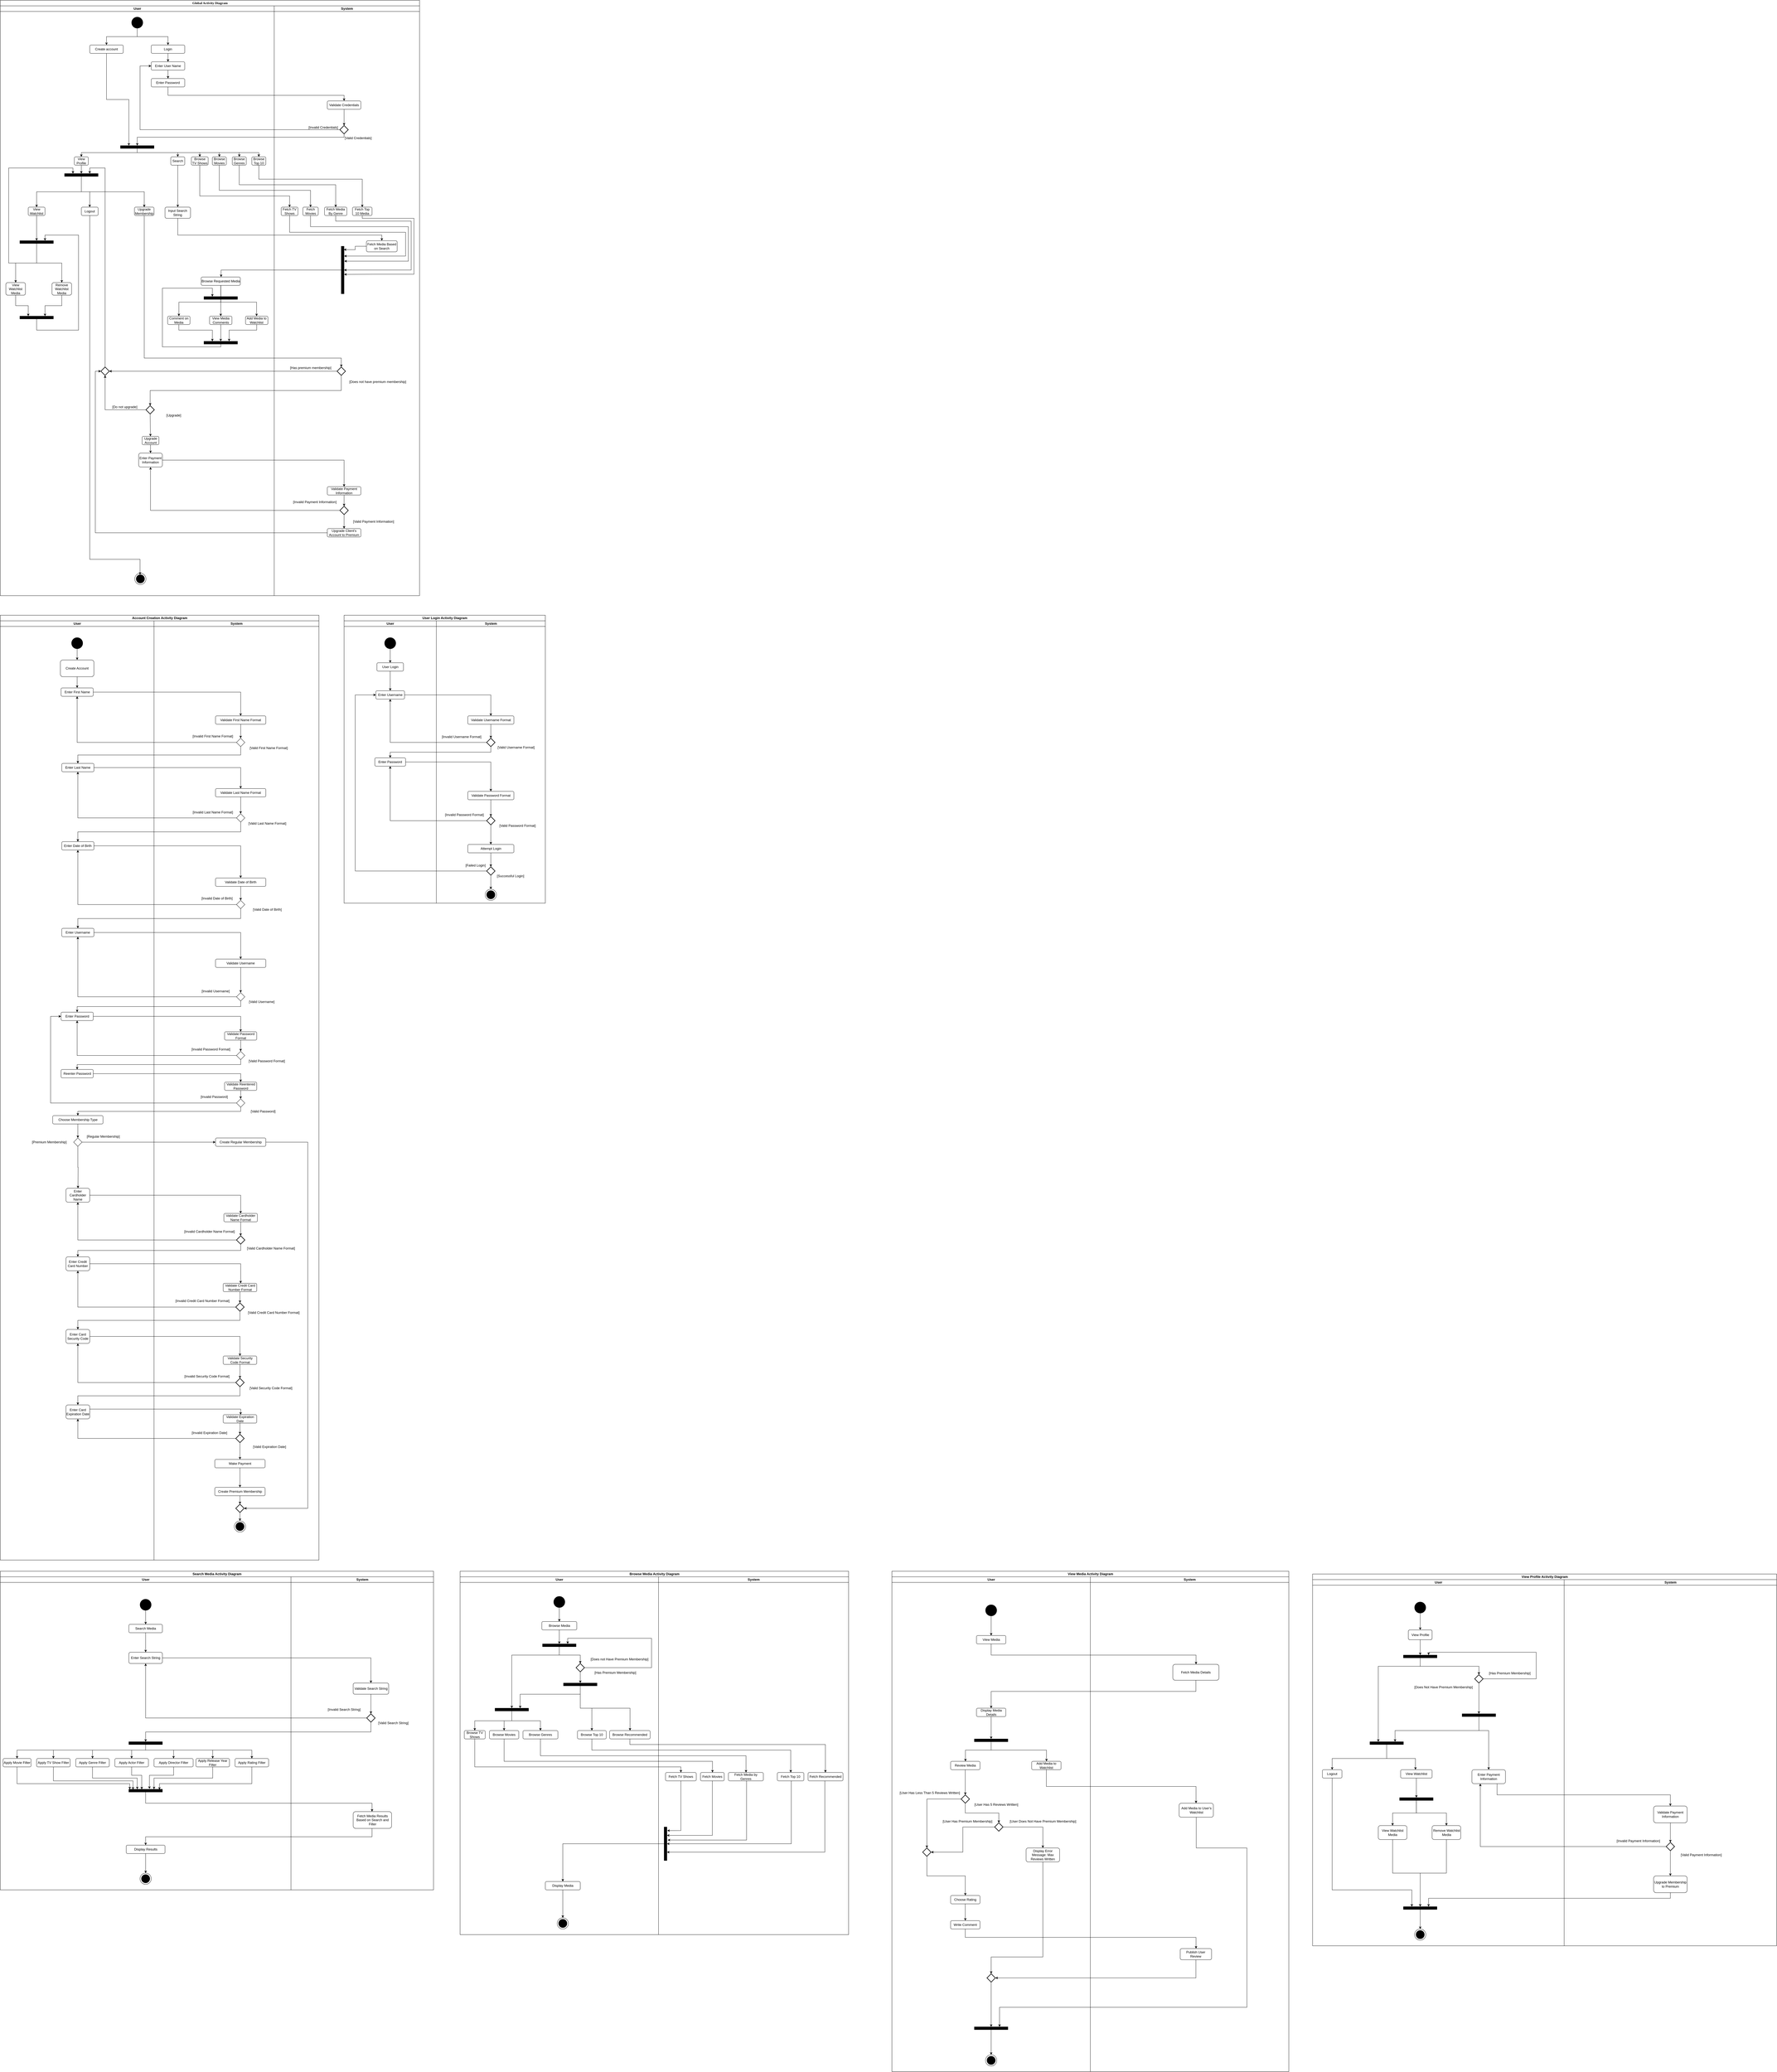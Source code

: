 <mxfile version="24.8.3">
  <diagram name="Page-1" id="0783ab3e-0a74-02c8-0abd-f7b4e66b4bec">
    <mxGraphModel dx="1418" dy="-1462" grid="1" gridSize="10" guides="1" tooltips="1" connect="1" arrows="1" fold="1" page="1" pageScale="1" pageWidth="850" pageHeight="1100" background="none" math="0" shadow="0">
      <root>
        <mxCell id="0" />
        <mxCell id="1" parent="0" />
        <mxCell id="29m7119C-wKjb6nLCyHt-140" value="Global Activity Diagram" style="swimlane;html=1;childLayout=stackLayout;startSize=20;rounded=0;shadow=0;comic=0;labelBackgroundColor=none;strokeWidth=1;fontFamily=Verdana;fontSize=12;align=center;" parent="1" vertex="1">
          <mxGeometry x="20" y="2210" width="1500" height="2130" as="geometry" />
        </mxCell>
        <mxCell id="29m7119C-wKjb6nLCyHt-265" value="" style="endArrow=classic;html=1;rounded=0;edgeStyle=orthogonalEdgeStyle;" parent="29m7119C-wKjb6nLCyHt-140" source="29m7119C-wKjb6nLCyHt-158" target="29m7119C-wKjb6nLCyHt-179" edge="1">
          <mxGeometry width="50" height="50" relative="1" as="geometry">
            <mxPoint x="780" y="430" as="sourcePoint" />
            <mxPoint x="830" y="380" as="targetPoint" />
            <Array as="points">
              <mxPoint x="600" y="340" />
              <mxPoint x="1230" y="340" />
            </Array>
          </mxGeometry>
        </mxCell>
        <mxCell id="29m7119C-wKjb6nLCyHt-267" value="" style="endArrow=classic;html=1;rounded=0;edgeStyle=orthogonalEdgeStyle;" parent="29m7119C-wKjb6nLCyHt-140" source="29m7119C-wKjb6nLCyHt-194" target="29m7119C-wKjb6nLCyHt-157" edge="1">
          <mxGeometry width="50" height="50" relative="1" as="geometry">
            <mxPoint x="830" y="480" as="sourcePoint" />
            <mxPoint x="880" y="430" as="targetPoint" />
            <Array as="points">
              <mxPoint x="500" y="463" />
              <mxPoint x="500" y="235" />
            </Array>
          </mxGeometry>
        </mxCell>
        <mxCell id="29m7119C-wKjb6nLCyHt-268" value="" style="endArrow=classic;html=1;rounded=0;edgeStyle=orthogonalEdgeStyle;" parent="29m7119C-wKjb6nLCyHt-140" source="29m7119C-wKjb6nLCyHt-194" target="29m7119C-wKjb6nLCyHt-269" edge="1">
          <mxGeometry width="50" height="50" relative="1" as="geometry">
            <mxPoint x="1180" y="610" as="sourcePoint" />
            <mxPoint x="590" y="500" as="targetPoint" />
            <Array as="points">
              <mxPoint x="1230" y="490" />
              <mxPoint x="490" y="490" />
            </Array>
          </mxGeometry>
        </mxCell>
        <mxCell id="29m7119C-wKjb6nLCyHt-149" value="User" style="swimlane;html=1;startSize=20;" parent="29m7119C-wKjb6nLCyHt-140" vertex="1">
          <mxGeometry y="20" width="980" height="2110" as="geometry" />
        </mxCell>
        <mxCell id="29m7119C-wKjb6nLCyHt-150" value="" style="ellipse;whiteSpace=wrap;html=1;rounded=0;shadow=0;comic=0;labelBackgroundColor=none;strokeWidth=1;fillColor=#000000;fontFamily=Verdana;fontSize=12;align=center;" parent="29m7119C-wKjb6nLCyHt-149" vertex="1">
          <mxGeometry x="470" y="40" width="40" height="40" as="geometry" />
        </mxCell>
        <mxCell id="29m7119C-wKjb6nLCyHt-153" value="Create account" style="rounded=1;whiteSpace=wrap;html=1;" parent="29m7119C-wKjb6nLCyHt-149" vertex="1">
          <mxGeometry x="320" y="140" width="120" height="30" as="geometry" />
        </mxCell>
        <mxCell id="29m7119C-wKjb6nLCyHt-154" value="Login" style="rounded=1;whiteSpace=wrap;html=1;" parent="29m7119C-wKjb6nLCyHt-149" vertex="1">
          <mxGeometry x="540" y="140" width="120" height="30" as="geometry" />
        </mxCell>
        <mxCell id="29m7119C-wKjb6nLCyHt-157" value="Enter User Name" style="rounded=1;whiteSpace=wrap;html=1;" parent="29m7119C-wKjb6nLCyHt-149" vertex="1">
          <mxGeometry x="540" y="200" width="120" height="30" as="geometry" />
        </mxCell>
        <mxCell id="29m7119C-wKjb6nLCyHt-158" value="Enter Password" style="rounded=1;whiteSpace=wrap;html=1;" parent="29m7119C-wKjb6nLCyHt-149" vertex="1">
          <mxGeometry x="540" y="260" width="120" height="30" as="geometry" />
        </mxCell>
        <mxCell id="29m7119C-wKjb6nLCyHt-162" value="Search" style="rounded=1;whiteSpace=wrap;html=1;" parent="29m7119C-wKjb6nLCyHt-149" vertex="1">
          <mxGeometry x="610" y="540" width="50" height="30" as="geometry" />
        </mxCell>
        <mxCell id="29m7119C-wKjb6nLCyHt-163" value="Browse TV Shows" style="rounded=1;whiteSpace=wrap;html=1;" parent="29m7119C-wKjb6nLCyHt-149" vertex="1">
          <mxGeometry x="683.69" y="540" width="60" height="30" as="geometry" />
        </mxCell>
        <mxCell id="29m7119C-wKjb6nLCyHt-164" value="Browse Movies" style="rounded=1;whiteSpace=wrap;html=1;" parent="29m7119C-wKjb6nLCyHt-149" vertex="1">
          <mxGeometry x="758.69" y="540" width="50" height="30" as="geometry" />
        </mxCell>
        <mxCell id="29m7119C-wKjb6nLCyHt-165" value="Browse Genres" style="rounded=1;whiteSpace=wrap;html=1;" parent="29m7119C-wKjb6nLCyHt-149" vertex="1">
          <mxGeometry x="830" y="540" width="50" height="30" as="geometry" />
        </mxCell>
        <mxCell id="29m7119C-wKjb6nLCyHt-166" value="Browse Top 10" style="rounded=1;whiteSpace=wrap;html=1;" parent="29m7119C-wKjb6nLCyHt-149" vertex="1">
          <mxGeometry x="900" y="540" width="50" height="30" as="geometry" />
        </mxCell>
        <mxCell id="29m7119C-wKjb6nLCyHt-167" value="View Profile" style="rounded=1;whiteSpace=wrap;html=1;" parent="29m7119C-wKjb6nLCyHt-149" vertex="1">
          <mxGeometry x="265" y="540" width="50" height="30" as="geometry" />
        </mxCell>
        <mxCell id="29m7119C-wKjb6nLCyHt-170" value="Input Search String" style="rounded=1;whiteSpace=wrap;html=1;" parent="29m7119C-wKjb6nLCyHt-149" vertex="1">
          <mxGeometry x="589.37" y="720" width="91.25" height="40" as="geometry" />
        </mxCell>
        <mxCell id="29m7119C-wKjb6nLCyHt-198" value="" style="group" parent="29m7119C-wKjb6nLCyHt-149" connectable="0" vertex="1">
          <mxGeometry x="481.19" y="2030" width="40" height="40" as="geometry" />
        </mxCell>
        <mxCell id="29m7119C-wKjb6nLCyHt-199" value="" style="group" parent="29m7119C-wKjb6nLCyHt-198" connectable="0" vertex="1">
          <mxGeometry width="40" height="40" as="geometry" />
        </mxCell>
        <mxCell id="29m7119C-wKjb6nLCyHt-200" value="" style="ellipse;whiteSpace=wrap;html=1;aspect=fixed;" parent="29m7119C-wKjb6nLCyHt-199" vertex="1">
          <mxGeometry width="40" height="40" as="geometry" />
        </mxCell>
        <mxCell id="29m7119C-wKjb6nLCyHt-201" value="" style="ellipse;whiteSpace=wrap;html=1;rounded=0;shadow=0;comic=0;labelBackgroundColor=none;strokeWidth=1;fillColor=#000000;fontFamily=Verdana;fontSize=12;align=center;" parent="29m7119C-wKjb6nLCyHt-199" vertex="1">
          <mxGeometry x="5" y="5" width="30" height="30" as="geometry" />
        </mxCell>
        <mxCell id="29m7119C-wKjb6nLCyHt-202" value="Browse Requested Media" style="rounded=1;whiteSpace=wrap;html=1;" parent="29m7119C-wKjb6nLCyHt-149" vertex="1">
          <mxGeometry x="718.75" y="970" width="140" height="30" as="geometry" />
        </mxCell>
        <mxCell id="29m7119C-wKjb6nLCyHt-203" value="Upgrade Membership" style="rounded=1;whiteSpace=wrap;html=1;" parent="29m7119C-wKjb6nLCyHt-149" vertex="1">
          <mxGeometry x="480" y="720" width="70" height="30" as="geometry" />
        </mxCell>
        <mxCell id="29m7119C-wKjb6nLCyHt-204" value="View Watchlist" style="rounded=1;whiteSpace=wrap;html=1;" parent="29m7119C-wKjb6nLCyHt-149" vertex="1">
          <mxGeometry x="100" y="720" width="60" height="30" as="geometry" />
        </mxCell>
        <mxCell id="29m7119C-wKjb6nLCyHt-205" value="Logout" style="rounded=1;whiteSpace=wrap;html=1;" parent="29m7119C-wKjb6nLCyHt-149" vertex="1">
          <mxGeometry x="290" y="720" width="60" height="30" as="geometry" />
        </mxCell>
        <mxCell id="29m7119C-wKjb6nLCyHt-210" value="Add Media to Watchlist" style="rounded=1;whiteSpace=wrap;html=1;" parent="29m7119C-wKjb6nLCyHt-149" vertex="1">
          <mxGeometry x="877.44" y="1110" width="80" height="30" as="geometry" />
        </mxCell>
        <mxCell id="29m7119C-wKjb6nLCyHt-211" value="Comment on Media" style="rounded=1;whiteSpace=wrap;html=1;" parent="29m7119C-wKjb6nLCyHt-149" vertex="1">
          <mxGeometry x="598.75" y="1110" width="80" height="30" as="geometry" />
        </mxCell>
        <mxCell id="29m7119C-wKjb6nLCyHt-215" value="View Media Comments" style="rounded=1;whiteSpace=wrap;html=1;" parent="29m7119C-wKjb6nLCyHt-149" vertex="1">
          <mxGeometry x="748.75" y="1110" width="80" height="30" as="geometry" />
        </mxCell>
        <mxCell id="29m7119C-wKjb6nLCyHt-225" value="View Watchlist Media" style="rounded=1;whiteSpace=wrap;html=1;" parent="29m7119C-wKjb6nLCyHt-149" vertex="1">
          <mxGeometry x="20" y="990" width="70" height="45" as="geometry" />
        </mxCell>
        <mxCell id="29m7119C-wKjb6nLCyHt-226" value="Remove Watchlist Media" style="rounded=1;whiteSpace=wrap;html=1;" parent="29m7119C-wKjb6nLCyHt-149" vertex="1">
          <mxGeometry x="185" y="990" width="70" height="45" as="geometry" />
        </mxCell>
        <mxCell id="29m7119C-wKjb6nLCyHt-261" value="" style="endArrow=classic;html=1;rounded=0;exitX=0.5;exitY=1;exitDx=0;exitDy=0;edgeStyle=orthogonalEdgeStyle;" parent="29m7119C-wKjb6nLCyHt-149" source="29m7119C-wKjb6nLCyHt-150" target="29m7119C-wKjb6nLCyHt-153" edge="1">
          <mxGeometry width="50" height="50" relative="1" as="geometry">
            <mxPoint x="400" y="290" as="sourcePoint" />
            <mxPoint x="450" y="240" as="targetPoint" />
          </mxGeometry>
        </mxCell>
        <mxCell id="29m7119C-wKjb6nLCyHt-262" value="" style="endArrow=classic;html=1;rounded=0;exitX=0.5;exitY=1;exitDx=0;exitDy=0;edgeStyle=orthogonalEdgeStyle;" parent="29m7119C-wKjb6nLCyHt-149" source="29m7119C-wKjb6nLCyHt-150" target="29m7119C-wKjb6nLCyHt-154" edge="1">
          <mxGeometry width="50" height="50" relative="1" as="geometry">
            <mxPoint x="370" y="280" as="sourcePoint" />
            <mxPoint x="420" y="230" as="targetPoint" />
          </mxGeometry>
        </mxCell>
        <mxCell id="29m7119C-wKjb6nLCyHt-263" value="" style="endArrow=classic;html=1;rounded=0;" parent="29m7119C-wKjb6nLCyHt-149" source="29m7119C-wKjb6nLCyHt-154" target="29m7119C-wKjb6nLCyHt-157" edge="1">
          <mxGeometry width="50" height="50" relative="1" as="geometry">
            <mxPoint x="730" y="220" as="sourcePoint" />
            <mxPoint x="780" y="170" as="targetPoint" />
          </mxGeometry>
        </mxCell>
        <mxCell id="29m7119C-wKjb6nLCyHt-264" value="" style="endArrow=classic;html=1;rounded=0;" parent="29m7119C-wKjb6nLCyHt-149" source="29m7119C-wKjb6nLCyHt-157" target="29m7119C-wKjb6nLCyHt-158" edge="1">
          <mxGeometry width="50" height="50" relative="1" as="geometry">
            <mxPoint x="910" y="310" as="sourcePoint" />
            <mxPoint x="960" y="260" as="targetPoint" />
          </mxGeometry>
        </mxCell>
        <mxCell id="29m7119C-wKjb6nLCyHt-269" value="" style="rounded=0;whiteSpace=wrap;html=1;fillStyle=solid;fillColor=#000000;" parent="29m7119C-wKjb6nLCyHt-149" vertex="1">
          <mxGeometry x="430" y="500" width="120" height="10" as="geometry" />
        </mxCell>
        <mxCell id="29m7119C-wKjb6nLCyHt-270" value="" style="endArrow=classic;html=1;rounded=0;exitX=0.5;exitY=1;exitDx=0;exitDy=0;edgeStyle=orthogonalEdgeStyle;" parent="29m7119C-wKjb6nLCyHt-149" source="29m7119C-wKjb6nLCyHt-269" target="29m7119C-wKjb6nLCyHt-167" edge="1">
          <mxGeometry width="50" height="50" relative="1" as="geometry">
            <mxPoint x="350" y="630" as="sourcePoint" />
            <mxPoint x="400" y="580" as="targetPoint" />
          </mxGeometry>
        </mxCell>
        <mxCell id="29m7119C-wKjb6nLCyHt-271" value="" style="endArrow=classic;html=1;rounded=0;exitX=0.5;exitY=1;exitDx=0;exitDy=0;edgeStyle=orthogonalEdgeStyle;" parent="29m7119C-wKjb6nLCyHt-149" source="29m7119C-wKjb6nLCyHt-269" target="29m7119C-wKjb6nLCyHt-162" edge="1">
          <mxGeometry width="50" height="50" relative="1" as="geometry">
            <mxPoint x="530" y="580" as="sourcePoint" />
            <mxPoint x="580" y="530" as="targetPoint" />
          </mxGeometry>
        </mxCell>
        <mxCell id="29m7119C-wKjb6nLCyHt-272" value="" style="endArrow=classic;html=1;rounded=0;exitX=0.5;exitY=1;exitDx=0;exitDy=0;edgeStyle=orthogonalEdgeStyle;" parent="29m7119C-wKjb6nLCyHt-149" source="29m7119C-wKjb6nLCyHt-269" target="29m7119C-wKjb6nLCyHt-163" edge="1">
          <mxGeometry width="50" height="50" relative="1" as="geometry">
            <mxPoint x="670" y="520" as="sourcePoint" />
            <mxPoint x="720" y="470" as="targetPoint" />
          </mxGeometry>
        </mxCell>
        <mxCell id="29m7119C-wKjb6nLCyHt-273" value="" style="endArrow=classic;html=1;rounded=0;exitX=0.5;exitY=1;exitDx=0;exitDy=0;edgeStyle=orthogonalEdgeStyle;" parent="29m7119C-wKjb6nLCyHt-149" source="29m7119C-wKjb6nLCyHt-269" target="29m7119C-wKjb6nLCyHt-164" edge="1">
          <mxGeometry width="50" height="50" relative="1" as="geometry">
            <mxPoint x="670" y="520" as="sourcePoint" />
            <mxPoint x="720" y="470" as="targetPoint" />
          </mxGeometry>
        </mxCell>
        <mxCell id="29m7119C-wKjb6nLCyHt-274" value="" style="endArrow=classic;html=1;rounded=0;exitX=0.5;exitY=1;exitDx=0;exitDy=0;edgeStyle=orthogonalEdgeStyle;" parent="29m7119C-wKjb6nLCyHt-149" source="29m7119C-wKjb6nLCyHt-269" target="29m7119C-wKjb6nLCyHt-165" edge="1">
          <mxGeometry width="50" height="50" relative="1" as="geometry">
            <mxPoint x="850" y="500" as="sourcePoint" />
            <mxPoint x="900" y="450" as="targetPoint" />
          </mxGeometry>
        </mxCell>
        <mxCell id="29m7119C-wKjb6nLCyHt-275" value="" style="endArrow=classic;html=1;rounded=0;exitX=0.5;exitY=1;exitDx=0;exitDy=0;edgeStyle=orthogonalEdgeStyle;" parent="29m7119C-wKjb6nLCyHt-149" source="29m7119C-wKjb6nLCyHt-269" target="29m7119C-wKjb6nLCyHt-166" edge="1">
          <mxGeometry width="50" height="50" relative="1" as="geometry">
            <mxPoint x="870" y="520" as="sourcePoint" />
            <mxPoint x="920" y="470" as="targetPoint" />
          </mxGeometry>
        </mxCell>
        <mxCell id="29m7119C-wKjb6nLCyHt-284" value="" style="endArrow=classic;html=1;rounded=0;" parent="29m7119C-wKjb6nLCyHt-149" source="29m7119C-wKjb6nLCyHt-162" target="29m7119C-wKjb6nLCyHt-170" edge="1">
          <mxGeometry width="50" height="50" relative="1" as="geometry">
            <mxPoint x="610" y="680" as="sourcePoint" />
            <mxPoint x="660" y="630" as="targetPoint" />
          </mxGeometry>
        </mxCell>
        <mxCell id="29m7119C-wKjb6nLCyHt-285" value="" style="endArrow=classic;html=1;rounded=0;entryX=0.5;entryY=0;entryDx=0;entryDy=0;" parent="29m7119C-wKjb6nLCyHt-149" source="29m7119C-wKjb6nLCyHt-167" target="29m7119C-wKjb6nLCyHt-286" edge="1">
          <mxGeometry width="50" height="50" relative="1" as="geometry">
            <mxPoint x="270" y="650" as="sourcePoint" />
            <mxPoint x="290" y="610" as="targetPoint" />
          </mxGeometry>
        </mxCell>
        <mxCell id="29m7119C-wKjb6nLCyHt-286" value="" style="rounded=0;whiteSpace=wrap;html=1;fillStyle=solid;fillColor=#000000;" parent="29m7119C-wKjb6nLCyHt-149" vertex="1">
          <mxGeometry x="230" y="600" width="120" height="10" as="geometry" />
        </mxCell>
        <mxCell id="29m7119C-wKjb6nLCyHt-287" value="" style="endArrow=classic;html=1;rounded=0;exitX=0.5;exitY=1;exitDx=0;exitDy=0;edgeStyle=orthogonalEdgeStyle;" parent="29m7119C-wKjb6nLCyHt-149" source="29m7119C-wKjb6nLCyHt-286" target="29m7119C-wKjb6nLCyHt-204" edge="1">
          <mxGeometry width="50" height="50" relative="1" as="geometry">
            <mxPoint x="220" y="690" as="sourcePoint" />
            <mxPoint x="270" y="640" as="targetPoint" />
          </mxGeometry>
        </mxCell>
        <mxCell id="29m7119C-wKjb6nLCyHt-288" value="" style="endArrow=classic;html=1;rounded=0;exitX=0.5;exitY=1;exitDx=0;exitDy=0;edgeStyle=orthogonalEdgeStyle;" parent="29m7119C-wKjb6nLCyHt-149" source="29m7119C-wKjb6nLCyHt-286" target="29m7119C-wKjb6nLCyHt-203" edge="1">
          <mxGeometry width="50" height="50" relative="1" as="geometry">
            <mxPoint x="400" y="670" as="sourcePoint" />
            <mxPoint x="450" y="620" as="targetPoint" />
          </mxGeometry>
        </mxCell>
        <mxCell id="29m7119C-wKjb6nLCyHt-289" value="" style="endArrow=classic;html=1;rounded=0;exitX=0.5;exitY=1;exitDx=0;exitDy=0;edgeStyle=orthogonalEdgeStyle;" parent="29m7119C-wKjb6nLCyHt-149" source="29m7119C-wKjb6nLCyHt-286" target="29m7119C-wKjb6nLCyHt-205" edge="1">
          <mxGeometry width="50" height="50" relative="1" as="geometry">
            <mxPoint x="440" y="660" as="sourcePoint" />
            <mxPoint x="490" y="610" as="targetPoint" />
          </mxGeometry>
        </mxCell>
        <mxCell id="29m7119C-wKjb6nLCyHt-290" value="" style="endArrow=classic;html=1;rounded=0;entryX=0.5;entryY=0;entryDx=0;entryDy=0;" parent="29m7119C-wKjb6nLCyHt-149" source="29m7119C-wKjb6nLCyHt-204" target="29m7119C-wKjb6nLCyHt-291" edge="1">
          <mxGeometry width="50" height="50" relative="1" as="geometry">
            <mxPoint x="200" y="760" as="sourcePoint" />
            <mxPoint x="250" y="710" as="targetPoint" />
          </mxGeometry>
        </mxCell>
        <mxCell id="29m7119C-wKjb6nLCyHt-291" value="" style="rounded=0;whiteSpace=wrap;html=1;fillStyle=solid;fillColor=#000000;" parent="29m7119C-wKjb6nLCyHt-149" vertex="1">
          <mxGeometry x="70" y="840" width="120" height="10" as="geometry" />
        </mxCell>
        <mxCell id="29m7119C-wKjb6nLCyHt-292" value="" style="endArrow=classic;html=1;rounded=0;exitX=0.5;exitY=1;exitDx=0;exitDy=0;edgeStyle=orthogonalEdgeStyle;" parent="29m7119C-wKjb6nLCyHt-149" source="29m7119C-wKjb6nLCyHt-291" target="29m7119C-wKjb6nLCyHt-225" edge="1">
          <mxGeometry width="50" height="50" relative="1" as="geometry">
            <mxPoint x="110" y="1070" as="sourcePoint" />
            <mxPoint x="160" y="1020" as="targetPoint" />
          </mxGeometry>
        </mxCell>
        <mxCell id="29m7119C-wKjb6nLCyHt-293" value="" style="endArrow=classic;html=1;rounded=0;exitX=0.5;exitY=1;exitDx=0;exitDy=0;edgeStyle=orthogonalEdgeStyle;" parent="29m7119C-wKjb6nLCyHt-149" source="29m7119C-wKjb6nLCyHt-291" target="29m7119C-wKjb6nLCyHt-226" edge="1">
          <mxGeometry width="50" height="50" relative="1" as="geometry">
            <mxPoint x="330" y="990" as="sourcePoint" />
            <mxPoint x="380" y="940" as="targetPoint" />
          </mxGeometry>
        </mxCell>
        <mxCell id="29m7119C-wKjb6nLCyHt-296" value="" style="endArrow=classic;html=1;rounded=0;edgeStyle=orthogonalEdgeStyle;" parent="29m7119C-wKjb6nLCyHt-149" source="29m7119C-wKjb6nLCyHt-205" target="29m7119C-wKjb6nLCyHt-201" edge="1">
          <mxGeometry width="50" height="50" relative="1" as="geometry">
            <mxPoint x="280" y="1010" as="sourcePoint" />
            <mxPoint x="680" y="1880" as="targetPoint" />
            <Array as="points">
              <mxPoint x="320" y="1980" />
              <mxPoint x="500" y="1980" />
            </Array>
          </mxGeometry>
        </mxCell>
        <mxCell id="29m7119C-wKjb6nLCyHt-303" value="" style="endArrow=classic;html=1;rounded=0;edgeStyle=orthogonalEdgeStyle;" parent="29m7119C-wKjb6nLCyHt-149" source="29m7119C-wKjb6nLCyHt-202" target="29m7119C-wKjb6nLCyHt-215" edge="1">
          <mxGeometry width="50" height="50" relative="1" as="geometry">
            <mxPoint x="740" y="1100" as="sourcePoint" />
            <mxPoint x="790" y="1050" as="targetPoint" />
          </mxGeometry>
        </mxCell>
        <mxCell id="29m7119C-wKjb6nLCyHt-304" value="" style="endArrow=classic;html=1;rounded=0;edgeStyle=orthogonalEdgeStyle;" parent="29m7119C-wKjb6nLCyHt-149" source="29m7119C-wKjb6nLCyHt-202" target="29m7119C-wKjb6nLCyHt-210" edge="1">
          <mxGeometry width="50" height="50" relative="1" as="geometry">
            <mxPoint x="860" y="1090" as="sourcePoint" />
            <mxPoint x="910" y="1040" as="targetPoint" />
            <Array as="points">
              <mxPoint x="789" y="1060" />
              <mxPoint x="917" y="1060" />
            </Array>
          </mxGeometry>
        </mxCell>
        <mxCell id="29m7119C-wKjb6nLCyHt-305" value="" style="endArrow=classic;html=1;rounded=0;edgeStyle=orthogonalEdgeStyle;" parent="29m7119C-wKjb6nLCyHt-149" source="29m7119C-wKjb6nLCyHt-202" target="29m7119C-wKjb6nLCyHt-211" edge="1">
          <mxGeometry width="50" height="50" relative="1" as="geometry">
            <mxPoint x="693.69" y="1100" as="sourcePoint" />
            <mxPoint x="743.69" y="1050" as="targetPoint" />
            <Array as="points">
              <mxPoint x="789" y="1060" />
              <mxPoint x="639" y="1060" />
            </Array>
          </mxGeometry>
        </mxCell>
        <mxCell id="29m7119C-wKjb6nLCyHt-306" value="" style="rounded=0;whiteSpace=wrap;html=1;fillStyle=solid;fillColor=#000000;" parent="29m7119C-wKjb6nLCyHt-149" vertex="1">
          <mxGeometry x="728.75" y="1040" width="120" height="10" as="geometry" />
        </mxCell>
        <mxCell id="29m7119C-wKjb6nLCyHt-307" value="" style="rounded=0;whiteSpace=wrap;html=1;fillStyle=solid;fillColor=#000000;" parent="29m7119C-wKjb6nLCyHt-149" vertex="1">
          <mxGeometry x="728.75" y="1200" width="120" height="10" as="geometry" />
        </mxCell>
        <mxCell id="29m7119C-wKjb6nLCyHt-308" value="" style="endArrow=classic;html=1;rounded=0;entryX=0.25;entryY=0;entryDx=0;entryDy=0;edgeStyle=orthogonalEdgeStyle;" parent="29m7119C-wKjb6nLCyHt-149" source="29m7119C-wKjb6nLCyHt-211" target="29m7119C-wKjb6nLCyHt-307" edge="1">
          <mxGeometry width="50" height="50" relative="1" as="geometry">
            <mxPoint x="660" y="1200" as="sourcePoint" />
            <mxPoint x="710" y="1150" as="targetPoint" />
            <Array as="points">
              <mxPoint x="639" y="1160" />
              <mxPoint x="759" y="1160" />
            </Array>
          </mxGeometry>
        </mxCell>
        <mxCell id="29m7119C-wKjb6nLCyHt-309" value="" style="endArrow=classic;html=1;rounded=0;entryX=0.5;entryY=0;entryDx=0;entryDy=0;" parent="29m7119C-wKjb6nLCyHt-149" source="29m7119C-wKjb6nLCyHt-215" target="29m7119C-wKjb6nLCyHt-307" edge="1">
          <mxGeometry width="50" height="50" relative="1" as="geometry">
            <mxPoint x="850" y="1190" as="sourcePoint" />
            <mxPoint x="900" y="1140" as="targetPoint" />
          </mxGeometry>
        </mxCell>
        <mxCell id="29m7119C-wKjb6nLCyHt-310" value="" style="endArrow=classic;html=1;rounded=0;entryX=0.75;entryY=0;entryDx=0;entryDy=0;edgeStyle=orthogonalEdgeStyle;" parent="29m7119C-wKjb6nLCyHt-149" source="29m7119C-wKjb6nLCyHt-210" target="29m7119C-wKjb6nLCyHt-307" edge="1">
          <mxGeometry width="50" height="50" relative="1" as="geometry">
            <mxPoint x="900" y="1220" as="sourcePoint" />
            <mxPoint x="950" y="1170" as="targetPoint" />
            <Array as="points">
              <mxPoint x="917" y="1160" />
              <mxPoint x="819" y="1160" />
            </Array>
          </mxGeometry>
        </mxCell>
        <mxCell id="29m7119C-wKjb6nLCyHt-311" value="" style="endArrow=classic;html=1;rounded=0;exitX=0.5;exitY=1;exitDx=0;exitDy=0;entryX=0.25;entryY=0;entryDx=0;entryDy=0;edgeStyle=orthogonalEdgeStyle;" parent="29m7119C-wKjb6nLCyHt-149" source="29m7119C-wKjb6nLCyHt-307" target="29m7119C-wKjb6nLCyHt-306" edge="1">
          <mxGeometry width="50" height="50" relative="1" as="geometry">
            <mxPoint x="783.69" y="1230" as="sourcePoint" />
            <mxPoint x="683.69" y="1210" as="targetPoint" />
            <Array as="points">
              <mxPoint x="789" y="1220" />
              <mxPoint x="580" y="1220" />
              <mxPoint x="580" y="1010" />
              <mxPoint x="759" y="1010" />
            </Array>
          </mxGeometry>
        </mxCell>
        <mxCell id="1UZdqRzCrLyL6wv6ZtiY-1" value="" style="endArrow=classic;html=1;rounded=0;exitX=0.5;exitY=1;exitDx=0;exitDy=0;entryX=0.25;entryY=0;entryDx=0;entryDy=0;edgeStyle=orthogonalEdgeStyle;" parent="29m7119C-wKjb6nLCyHt-149" source="29m7119C-wKjb6nLCyHt-291" target="29m7119C-wKjb6nLCyHt-286" edge="1">
          <mxGeometry width="50" height="50" relative="1" as="geometry">
            <mxPoint x="50" y="760" as="sourcePoint" />
            <mxPoint x="100" y="710" as="targetPoint" />
            <Array as="points">
              <mxPoint x="130" y="920" />
              <mxPoint x="30" y="920" />
              <mxPoint x="30" y="580" />
              <mxPoint x="260" y="580" />
            </Array>
          </mxGeometry>
        </mxCell>
        <mxCell id="1UZdqRzCrLyL6wv6ZtiY-2" value="" style="rounded=0;whiteSpace=wrap;html=1;fillStyle=solid;fillColor=#000000;" parent="29m7119C-wKjb6nLCyHt-149" vertex="1">
          <mxGeometry x="70" y="1110" width="120" height="10" as="geometry" />
        </mxCell>
        <mxCell id="1UZdqRzCrLyL6wv6ZtiY-3" value="" style="endArrow=classic;html=1;rounded=0;entryX=0.25;entryY=0;entryDx=0;entryDy=0;edgeStyle=orthogonalEdgeStyle;" parent="29m7119C-wKjb6nLCyHt-149" source="29m7119C-wKjb6nLCyHt-225" target="1UZdqRzCrLyL6wv6ZtiY-2" edge="1">
          <mxGeometry width="50" height="50" relative="1" as="geometry">
            <mxPoint x="110" y="1090" as="sourcePoint" />
            <mxPoint x="160" y="1040" as="targetPoint" />
          </mxGeometry>
        </mxCell>
        <mxCell id="1UZdqRzCrLyL6wv6ZtiY-4" value="" style="endArrow=classic;html=1;rounded=0;entryX=0.75;entryY=0;entryDx=0;entryDy=0;edgeStyle=orthogonalEdgeStyle;" parent="29m7119C-wKjb6nLCyHt-149" source="29m7119C-wKjb6nLCyHt-226" target="1UZdqRzCrLyL6wv6ZtiY-2" edge="1">
          <mxGeometry width="50" height="50" relative="1" as="geometry">
            <mxPoint x="190" y="1220" as="sourcePoint" />
            <mxPoint x="240" y="1170" as="targetPoint" />
          </mxGeometry>
        </mxCell>
        <mxCell id="1UZdqRzCrLyL6wv6ZtiY-5" value="" style="endArrow=classic;html=1;rounded=0;exitX=0.5;exitY=1;exitDx=0;exitDy=0;entryX=0.75;entryY=0;entryDx=0;entryDy=0;edgeStyle=orthogonalEdgeStyle;" parent="29m7119C-wKjb6nLCyHt-149" source="1UZdqRzCrLyL6wv6ZtiY-2" target="29m7119C-wKjb6nLCyHt-291" edge="1">
          <mxGeometry width="50" height="50" relative="1" as="geometry">
            <mxPoint x="150" y="1220" as="sourcePoint" />
            <mxPoint x="200" y="1170" as="targetPoint" />
            <Array as="points">
              <mxPoint x="130" y="1160" />
              <mxPoint x="280" y="1160" />
              <mxPoint x="280" y="820" />
              <mxPoint x="160" y="820" />
            </Array>
          </mxGeometry>
        </mxCell>
        <mxCell id="29m7119C-wKjb6nLCyHt-220" value="[Upgrade]" style="text;html=1;align=center;verticalAlign=middle;resizable=0;points=[];autosize=1;strokeColor=none;fillColor=none;" parent="29m7119C-wKjb6nLCyHt-149" vertex="1">
          <mxGeometry x="580" y="1450" width="80" height="30" as="geometry" />
        </mxCell>
        <mxCell id="1UZdqRzCrLyL6wv6ZtiY-17" value="" style="strokeWidth=2;html=1;shape=mxgraph.flowchart.decision;whiteSpace=wrap;" parent="29m7119C-wKjb6nLCyHt-149" vertex="1">
          <mxGeometry x="360" y="1292" width="30" height="30" as="geometry" />
        </mxCell>
        <mxCell id="1UZdqRzCrLyL6wv6ZtiY-19" value="" style="endArrow=classic;html=1;rounded=0;exitX=0.5;exitY=0;exitDx=0;exitDy=0;exitPerimeter=0;entryX=0.75;entryY=0;entryDx=0;entryDy=0;edgeStyle=orthogonalEdgeStyle;" parent="29m7119C-wKjb6nLCyHt-149" source="1UZdqRzCrLyL6wv6ZtiY-17" target="29m7119C-wKjb6nLCyHt-286" edge="1">
          <mxGeometry width="50" height="50" relative="1" as="geometry">
            <mxPoint x="390" y="1010" as="sourcePoint" />
            <mxPoint x="440" y="960" as="targetPoint" />
            <Array as="points">
              <mxPoint x="375" y="580" />
              <mxPoint x="320" y="580" />
            </Array>
          </mxGeometry>
        </mxCell>
        <mxCell id="1UZdqRzCrLyL6wv6ZtiY-20" value="" style="endArrow=classic;html=1;rounded=0;entryX=0.25;entryY=0;entryDx=0;entryDy=0;edgeStyle=orthogonalEdgeStyle;" parent="29m7119C-wKjb6nLCyHt-149" source="29m7119C-wKjb6nLCyHt-153" target="29m7119C-wKjb6nLCyHt-269" edge="1">
          <mxGeometry width="50" height="50" relative="1" as="geometry">
            <mxPoint x="350" y="360" as="sourcePoint" />
            <mxPoint x="400" y="310" as="targetPoint" />
          </mxGeometry>
        </mxCell>
        <mxCell id="29m7119C-wKjb6nLCyHt-178" value="System" style="swimlane;html=1;startSize=20;" parent="29m7119C-wKjb6nLCyHt-140" vertex="1">
          <mxGeometry x="980" y="20" width="520" height="2110" as="geometry" />
        </mxCell>
        <mxCell id="29m7119C-wKjb6nLCyHt-179" value="Validate Credentials" style="rounded=1;whiteSpace=wrap;html=1;" parent="29m7119C-wKjb6nLCyHt-178" vertex="1">
          <mxGeometry x="190" y="340" width="120" height="30" as="geometry" />
        </mxCell>
        <mxCell id="29m7119C-wKjb6nLCyHt-183" value="Fetch Media By Genre" style="rounded=1;whiteSpace=wrap;html=1;" parent="29m7119C-wKjb6nLCyHt-178" vertex="1">
          <mxGeometry x="180" y="720" width="80" height="30" as="geometry" />
        </mxCell>
        <mxCell id="29m7119C-wKjb6nLCyHt-184" value="Fetch Top 10 Media" style="rounded=1;whiteSpace=wrap;html=1;" parent="29m7119C-wKjb6nLCyHt-178" vertex="1">
          <mxGeometry x="280" y="720" width="70" height="30" as="geometry" />
        </mxCell>
        <mxCell id="29m7119C-wKjb6nLCyHt-185" value="Fetch Movies" style="rounded=1;whiteSpace=wrap;html=1;" parent="29m7119C-wKjb6nLCyHt-178" vertex="1">
          <mxGeometry x="102.5" y="720" width="55" height="30" as="geometry" />
        </mxCell>
        <mxCell id="29m7119C-wKjb6nLCyHt-186" value="Fetch TV Shows" style="rounded=1;whiteSpace=wrap;html=1;" parent="29m7119C-wKjb6nLCyHt-178" vertex="1">
          <mxGeometry x="25" y="720" width="60" height="30" as="geometry" />
        </mxCell>
        <mxCell id="29m7119C-wKjb6nLCyHt-187" value="Fetch Media Based on Search" style="rounded=1;whiteSpace=wrap;html=1;" parent="29m7119C-wKjb6nLCyHt-178" vertex="1">
          <mxGeometry x="329.94" y="840" width="110" height="40" as="geometry" />
        </mxCell>
        <mxCell id="29m7119C-wKjb6nLCyHt-259" value="" style="group" parent="29m7119C-wKjb6nLCyHt-178" connectable="0" vertex="1">
          <mxGeometry x="110" y="420" width="250" height="68" as="geometry" />
        </mxCell>
        <mxCell id="29m7119C-wKjb6nLCyHt-181" value="[Valid Credentials]" style="text;html=1;align=center;verticalAlign=middle;resizable=0;points=[];autosize=1;strokeColor=none;fillColor=none;" parent="29m7119C-wKjb6nLCyHt-259" vertex="1">
          <mxGeometry x="130" y="38" width="120" height="30" as="geometry" />
        </mxCell>
        <mxCell id="29m7119C-wKjb6nLCyHt-182" value="[Invalid Credentials]" style="text;html=1;align=center;verticalAlign=middle;resizable=0;points=[];autosize=1;strokeColor=none;fillColor=none;" parent="29m7119C-wKjb6nLCyHt-259" vertex="1">
          <mxGeometry width="130" height="30" as="geometry" />
        </mxCell>
        <mxCell id="29m7119C-wKjb6nLCyHt-194" value="" style="strokeWidth=2;html=1;shape=mxgraph.flowchart.decision;whiteSpace=wrap;" parent="29m7119C-wKjb6nLCyHt-259" vertex="1">
          <mxGeometry x="125" y="8" width="30" height="30" as="geometry" />
        </mxCell>
        <mxCell id="29m7119C-wKjb6nLCyHt-266" value="" style="endArrow=classic;html=1;rounded=0;" parent="29m7119C-wKjb6nLCyHt-178" source="29m7119C-wKjb6nLCyHt-179" target="29m7119C-wKjb6nLCyHt-194" edge="1">
          <mxGeometry width="50" height="50" relative="1" as="geometry">
            <mxPoint x="250" y="590" as="sourcePoint" />
            <mxPoint x="300" y="540" as="targetPoint" />
          </mxGeometry>
        </mxCell>
        <mxCell id="29m7119C-wKjb6nLCyHt-245" value="[Does not have premium membership]" style="text;html=1;align=center;verticalAlign=middle;resizable=0;points=[];autosize=1;strokeColor=none;fillColor=none;" parent="29m7119C-wKjb6nLCyHt-178" vertex="1">
          <mxGeometry x="255" y="1330" width="230" height="30" as="geometry" />
        </mxCell>
        <mxCell id="29m7119C-wKjb6nLCyHt-221" value="Upgrade Account" style="rounded=1;whiteSpace=wrap;html=1;" parent="29m7119C-wKjb6nLCyHt-178" vertex="1">
          <mxGeometry x="-472.5" y="1540" width="60" height="30" as="geometry" />
        </mxCell>
        <mxCell id="29m7119C-wKjb6nLCyHt-224" value="Enter Payment Information" style="rounded=1;whiteSpace=wrap;html=1;" parent="29m7119C-wKjb6nLCyHt-178" vertex="1">
          <mxGeometry x="-485.0" y="1600" width="85" height="50" as="geometry" />
        </mxCell>
        <mxCell id="29m7119C-wKjb6nLCyHt-258" value="" style="group" parent="29m7119C-wKjb6nLCyHt-178" connectable="0" vertex="1">
          <mxGeometry x="-560" y="1420" width="190" height="60" as="geometry" />
        </mxCell>
        <mxCell id="29m7119C-wKjb6nLCyHt-218" value="" style="strokeWidth=2;html=1;shape=mxgraph.flowchart.decision;whiteSpace=wrap;" parent="29m7119C-wKjb6nLCyHt-258" vertex="1">
          <mxGeometry x="101.19" y="10" width="30" height="30" as="geometry" />
        </mxCell>
        <mxCell id="29m7119C-wKjb6nLCyHt-219" value="[Do not upgrade]" style="text;html=1;align=center;verticalAlign=middle;resizable=0;points=[];autosize=1;strokeColor=none;fillColor=none;" parent="29m7119C-wKjb6nLCyHt-258" vertex="1">
          <mxGeometry x="-30" width="110" height="30" as="geometry" />
        </mxCell>
        <mxCell id="29m7119C-wKjb6nLCyHt-237" value="Validate Payment Information" style="rounded=1;whiteSpace=wrap;html=1;" parent="29m7119C-wKjb6nLCyHt-178" vertex="1">
          <mxGeometry x="190" y="1720" width="120" height="30" as="geometry" />
        </mxCell>
        <mxCell id="29m7119C-wKjb6nLCyHt-243" value="Upgrade Client&#39;s Account to Premium" style="rounded=1;whiteSpace=wrap;html=1;" parent="29m7119C-wKjb6nLCyHt-178" vertex="1">
          <mxGeometry x="190" y="1870" width="120" height="30" as="geometry" />
        </mxCell>
        <mxCell id="29m7119C-wKjb6nLCyHt-256" value="" style="group" parent="29m7119C-wKjb6nLCyHt-178" connectable="0" vertex="1">
          <mxGeometry x="80" y="1770" width="350" height="50" as="geometry" />
        </mxCell>
        <mxCell id="29m7119C-wKjb6nLCyHt-238" value="" style="strokeWidth=2;html=1;shape=mxgraph.flowchart.decision;whiteSpace=wrap;" parent="29m7119C-wKjb6nLCyHt-256" vertex="1">
          <mxGeometry x="155" y="20" width="30" height="30" as="geometry" />
        </mxCell>
        <mxCell id="29m7119C-wKjb6nLCyHt-241" value="[Invalid Payment Information]" style="text;html=1;align=center;verticalAlign=middle;resizable=0;points=[];autosize=1;strokeColor=none;fillColor=none;" parent="29m7119C-wKjb6nLCyHt-256" vertex="1">
          <mxGeometry x="-25" y="-10" width="180" height="30" as="geometry" />
        </mxCell>
        <mxCell id="29m7119C-wKjb6nLCyHt-244" value="" style="strokeWidth=2;html=1;shape=mxgraph.flowchart.decision;whiteSpace=wrap;" parent="29m7119C-wKjb6nLCyHt-178" vertex="1">
          <mxGeometry x="225.0" y="1292" width="30" height="30" as="geometry" />
        </mxCell>
        <mxCell id="29m7119C-wKjb6nLCyHt-246" value="[Has premium membership]" style="text;html=1;align=center;verticalAlign=middle;resizable=0;points=[];autosize=1;strokeColor=none;fillColor=none;" parent="29m7119C-wKjb6nLCyHt-178" vertex="1">
          <mxGeometry x="45" y="1280" width="170" height="30" as="geometry" />
        </mxCell>
        <mxCell id="29m7119C-wKjb6nLCyHt-297" value="" style="endArrow=classic;html=1;rounded=0;edgeStyle=orthogonalEdgeStyle;entryX=0.203;entryY=-0.035;entryDx=0;entryDy=0;entryPerimeter=0;" parent="29m7119C-wKjb6nLCyHt-178" source="29m7119C-wKjb6nLCyHt-186" target="29m7119C-wKjb6nLCyHt-298" edge="1">
          <mxGeometry width="50" height="50" relative="1" as="geometry">
            <mxPoint x="390" y="730" as="sourcePoint" />
            <mxPoint x="310" y="890" as="targetPoint" />
            <Array as="points">
              <mxPoint x="55" y="810" />
              <mxPoint x="470" y="810" />
              <mxPoint x="470" y="895" />
              <mxPoint x="250" y="895" />
            </Array>
          </mxGeometry>
        </mxCell>
        <mxCell id="29m7119C-wKjb6nLCyHt-298" value="" style="rounded=0;whiteSpace=wrap;html=1;fillStyle=solid;fillColor=#000000;rotation=90;" parent="29m7119C-wKjb6nLCyHt-178" vertex="1">
          <mxGeometry x="159.94" y="940" width="170" height="10" as="geometry" />
        </mxCell>
        <mxCell id="29m7119C-wKjb6nLCyHt-299" value="" style="endArrow=classic;html=1;rounded=0;edgeStyle=orthogonalEdgeStyle;entryX=0.313;entryY=-0.092;entryDx=0;entryDy=0;entryPerimeter=0;" parent="29m7119C-wKjb6nLCyHt-178" source="29m7119C-wKjb6nLCyHt-185" target="29m7119C-wKjb6nLCyHt-298" edge="1">
          <mxGeometry width="50" height="50" relative="1" as="geometry">
            <mxPoint x="150" y="850" as="sourcePoint" />
            <mxPoint x="300" y="940" as="targetPoint" />
            <Array as="points">
              <mxPoint x="130" y="790" />
              <mxPoint x="480" y="790" />
              <mxPoint x="480" y="913" />
            </Array>
          </mxGeometry>
        </mxCell>
        <mxCell id="29m7119C-wKjb6nLCyHt-300" value="" style="endArrow=classic;html=1;rounded=0;edgeStyle=orthogonalEdgeStyle;entryX=0.5;entryY=0;entryDx=0;entryDy=0;" parent="29m7119C-wKjb6nLCyHt-178" source="29m7119C-wKjb6nLCyHt-183" target="29m7119C-wKjb6nLCyHt-298" edge="1">
          <mxGeometry width="50" height="50" relative="1" as="geometry">
            <mxPoint x="190" y="850" as="sourcePoint" />
            <mxPoint x="340" y="940" as="targetPoint" />
            <Array as="points">
              <mxPoint x="220" y="770" />
              <mxPoint x="490" y="770" />
              <mxPoint x="490" y="945" />
            </Array>
          </mxGeometry>
        </mxCell>
        <mxCell id="29m7119C-wKjb6nLCyHt-301" value="" style="endArrow=classic;html=1;rounded=0;edgeStyle=orthogonalEdgeStyle;entryX=0.592;entryY=-0.035;entryDx=0;entryDy=0;entryPerimeter=0;" parent="29m7119C-wKjb6nLCyHt-178" source="29m7119C-wKjb6nLCyHt-184" target="29m7119C-wKjb6nLCyHt-298" edge="1">
          <mxGeometry width="50" height="50" relative="1" as="geometry">
            <mxPoint x="400" y="750" as="sourcePoint" />
            <mxPoint x="360" y="1020" as="targetPoint" />
            <Array as="points">
              <mxPoint x="315" y="760" />
              <mxPoint x="500" y="760" />
              <mxPoint x="500" y="960" />
              <mxPoint x="360" y="960" />
            </Array>
          </mxGeometry>
        </mxCell>
        <mxCell id="1UZdqRzCrLyL6wv6ZtiY-7" value="" style="endArrow=classic;html=1;rounded=0;exitX=0.5;exitY=1;exitDx=0;exitDy=0;exitPerimeter=0;entryX=0.5;entryY=0;entryDx=0;entryDy=0;entryPerimeter=0;edgeStyle=orthogonalEdgeStyle;" parent="29m7119C-wKjb6nLCyHt-178" source="29m7119C-wKjb6nLCyHt-244" target="29m7119C-wKjb6nLCyHt-218" edge="1">
          <mxGeometry width="50" height="50" relative="1" as="geometry">
            <mxPoint x="230" y="1440" as="sourcePoint" />
            <mxPoint x="-440" y="1400" as="targetPoint" />
          </mxGeometry>
        </mxCell>
        <mxCell id="1UZdqRzCrLyL6wv6ZtiY-9" value="" style="endArrow=classic;html=1;rounded=0;exitX=0.5;exitY=1;exitDx=0;exitDy=0;exitPerimeter=0;" parent="29m7119C-wKjb6nLCyHt-178" source="29m7119C-wKjb6nLCyHt-218" target="29m7119C-wKjb6nLCyHt-221" edge="1">
          <mxGeometry width="50" height="50" relative="1" as="geometry">
            <mxPoint x="-500" y="1470" as="sourcePoint" />
            <mxPoint x="-480" y="1490" as="targetPoint" />
          </mxGeometry>
        </mxCell>
        <mxCell id="1UZdqRzCrLyL6wv6ZtiY-10" value="" style="endArrow=classic;html=1;rounded=0;" parent="29m7119C-wKjb6nLCyHt-178" source="29m7119C-wKjb6nLCyHt-221" target="29m7119C-wKjb6nLCyHt-224" edge="1">
          <mxGeometry width="50" height="50" relative="1" as="geometry">
            <mxPoint x="-550" y="1590" as="sourcePoint" />
            <mxPoint x="-500" y="1540" as="targetPoint" />
          </mxGeometry>
        </mxCell>
        <mxCell id="1UZdqRzCrLyL6wv6ZtiY-11" value="" style="endArrow=classic;html=1;rounded=0;edgeStyle=orthogonalEdgeStyle;" parent="29m7119C-wKjb6nLCyHt-178" source="29m7119C-wKjb6nLCyHt-224" target="29m7119C-wKjb6nLCyHt-237" edge="1">
          <mxGeometry width="50" height="50" relative="1" as="geometry">
            <mxPoint x="-230" y="1630" as="sourcePoint" />
            <mxPoint x="-180" y="1580" as="targetPoint" />
          </mxGeometry>
        </mxCell>
        <mxCell id="1UZdqRzCrLyL6wv6ZtiY-12" value="" style="endArrow=classic;html=1;rounded=0;" parent="29m7119C-wKjb6nLCyHt-178" source="29m7119C-wKjb6nLCyHt-237" target="29m7119C-wKjb6nLCyHt-238" edge="1">
          <mxGeometry width="50" height="50" relative="1" as="geometry">
            <mxPoint x="100" y="1690" as="sourcePoint" />
            <mxPoint x="370" y="1770" as="targetPoint" />
          </mxGeometry>
        </mxCell>
        <mxCell id="29m7119C-wKjb6nLCyHt-240" value="[Valid Payment Information]" style="text;html=1;align=center;verticalAlign=middle;resizable=0;points=[];autosize=1;strokeColor=none;fillColor=none;" parent="29m7119C-wKjb6nLCyHt-178" vertex="1">
          <mxGeometry x="269.94" y="1830" width="170" height="30" as="geometry" />
        </mxCell>
        <mxCell id="1UZdqRzCrLyL6wv6ZtiY-13" value="" style="endArrow=classic;html=1;rounded=0;exitX=0.5;exitY=1;exitDx=0;exitDy=0;exitPerimeter=0;" parent="29m7119C-wKjb6nLCyHt-178" source="29m7119C-wKjb6nLCyHt-238" target="29m7119C-wKjb6nLCyHt-243" edge="1">
          <mxGeometry width="50" height="50" relative="1" as="geometry">
            <mxPoint x="100" y="1890" as="sourcePoint" />
            <mxPoint x="150" y="1840" as="targetPoint" />
          </mxGeometry>
        </mxCell>
        <mxCell id="1UZdqRzCrLyL6wv6ZtiY-14" value="" style="endArrow=classic;html=1;rounded=0;exitX=0;exitY=0.5;exitDx=0;exitDy=0;exitPerimeter=0;edgeStyle=orthogonalEdgeStyle;" parent="29m7119C-wKjb6nLCyHt-178" source="29m7119C-wKjb6nLCyHt-238" target="29m7119C-wKjb6nLCyHt-224" edge="1">
          <mxGeometry width="50" height="50" relative="1" as="geometry">
            <mxPoint x="40" y="1880" as="sourcePoint" />
            <mxPoint x="90" y="1830" as="targetPoint" />
          </mxGeometry>
        </mxCell>
        <mxCell id="Gt7SG_tqPe_O46G-OhOc-1" value="" style="endArrow=classic;html=1;rounded=0;entryX=0.071;entryY=0.094;entryDx=0;entryDy=0;entryPerimeter=0;edgeStyle=orthogonalEdgeStyle;" parent="29m7119C-wKjb6nLCyHt-178" source="29m7119C-wKjb6nLCyHt-187" target="29m7119C-wKjb6nLCyHt-298" edge="1">
          <mxGeometry width="50" height="50" relative="1" as="geometry">
            <mxPoint x="280" y="880" as="sourcePoint" />
            <mxPoint x="330" y="830" as="targetPoint" />
          </mxGeometry>
        </mxCell>
        <mxCell id="29m7119C-wKjb6nLCyHt-280" value="" style="endArrow=classic;html=1;rounded=0;edgeStyle=orthogonalEdgeStyle;" parent="29m7119C-wKjb6nLCyHt-140" source="29m7119C-wKjb6nLCyHt-166" target="29m7119C-wKjb6nLCyHt-184" edge="1">
          <mxGeometry width="50" height="50" relative="1" as="geometry">
            <mxPoint x="1050" y="670" as="sourcePoint" />
            <mxPoint x="1100" y="620" as="targetPoint" />
            <Array as="points">
              <mxPoint x="925" y="640" />
              <mxPoint x="1295" y="640" />
            </Array>
          </mxGeometry>
        </mxCell>
        <mxCell id="29m7119C-wKjb6nLCyHt-281" value="" style="endArrow=classic;html=1;rounded=0;edgeStyle=orthogonalEdgeStyle;" parent="29m7119C-wKjb6nLCyHt-140" source="29m7119C-wKjb6nLCyHt-165" target="29m7119C-wKjb6nLCyHt-183" edge="1">
          <mxGeometry width="50" height="50" relative="1" as="geometry">
            <mxPoint x="810" y="710" as="sourcePoint" />
            <mxPoint x="860" y="660" as="targetPoint" />
            <Array as="points">
              <mxPoint x="855" y="660" />
              <mxPoint x="1200" y="660" />
            </Array>
          </mxGeometry>
        </mxCell>
        <mxCell id="29m7119C-wKjb6nLCyHt-282" value="" style="endArrow=classic;html=1;rounded=0;edgeStyle=orthogonalEdgeStyle;" parent="29m7119C-wKjb6nLCyHt-140" source="29m7119C-wKjb6nLCyHt-164" target="29m7119C-wKjb6nLCyHt-185" edge="1">
          <mxGeometry width="50" height="50" relative="1" as="geometry">
            <mxPoint x="810" y="730" as="sourcePoint" />
            <mxPoint x="860" y="680" as="targetPoint" />
            <Array as="points">
              <mxPoint x="784" y="680" />
              <mxPoint x="1110" y="680" />
            </Array>
          </mxGeometry>
        </mxCell>
        <mxCell id="29m7119C-wKjb6nLCyHt-283" value="" style="endArrow=classic;html=1;rounded=0;edgeStyle=orthogonalEdgeStyle;" parent="29m7119C-wKjb6nLCyHt-140" source="29m7119C-wKjb6nLCyHt-163" target="29m7119C-wKjb6nLCyHt-186" edge="1">
          <mxGeometry width="50" height="50" relative="1" as="geometry">
            <mxPoint x="730" y="750" as="sourcePoint" />
            <mxPoint x="780" y="700" as="targetPoint" />
            <Array as="points">
              <mxPoint x="714" y="700" />
              <mxPoint x="1035" y="700" />
            </Array>
          </mxGeometry>
        </mxCell>
        <mxCell id="29m7119C-wKjb6nLCyHt-294" value="" style="endArrow=classic;html=1;rounded=0;entryX=0.5;entryY=0;entryDx=0;entryDy=0;entryPerimeter=0;edgeStyle=orthogonalEdgeStyle;" parent="29m7119C-wKjb6nLCyHt-140" source="29m7119C-wKjb6nLCyHt-203" target="29m7119C-wKjb6nLCyHt-244" edge="1">
          <mxGeometry width="50" height="50" relative="1" as="geometry">
            <mxPoint x="360" y="1030" as="sourcePoint" />
            <mxPoint x="1170" y="1220" as="targetPoint" />
            <Array as="points">
              <mxPoint x="515" y="1280" />
              <mxPoint x="1220" y="1280" />
            </Array>
          </mxGeometry>
        </mxCell>
        <mxCell id="29m7119C-wKjb6nLCyHt-295" value="" style="endArrow=classic;html=1;rounded=0;exitX=0.5;exitY=1;exitDx=0;exitDy=0;edgeStyle=orthogonalEdgeStyle;" parent="29m7119C-wKjb6nLCyHt-140" source="29m7119C-wKjb6nLCyHt-170" target="29m7119C-wKjb6nLCyHt-187" edge="1">
          <mxGeometry width="50" height="50" relative="1" as="geometry">
            <mxPoint x="598.75" y="870" as="sourcePoint" />
            <mxPoint x="648.75" y="820" as="targetPoint" />
            <Array as="points">
              <mxPoint x="635" y="840" />
              <mxPoint x="1365" y="840" />
            </Array>
          </mxGeometry>
        </mxCell>
        <mxCell id="29m7119C-wKjb6nLCyHt-302" value="" style="endArrow=classic;html=1;rounded=0;exitX=0.5;exitY=1;exitDx=0;exitDy=0;edgeStyle=orthogonalEdgeStyle;" parent="29m7119C-wKjb6nLCyHt-140" source="29m7119C-wKjb6nLCyHt-298" target="29m7119C-wKjb6nLCyHt-202" edge="1">
          <mxGeometry width="50" height="50" relative="1" as="geometry">
            <mxPoint x="1090" y="950" as="sourcePoint" />
            <mxPoint x="1140" y="900" as="targetPoint" />
            <Array as="points">
              <mxPoint x="790" y="965" />
            </Array>
          </mxGeometry>
        </mxCell>
        <mxCell id="1UZdqRzCrLyL6wv6ZtiY-6" value="" style="endArrow=classic;html=1;rounded=0;exitX=0;exitY=0.5;exitDx=0;exitDy=0;exitPerimeter=0;entryX=1;entryY=0.5;entryDx=0;entryDy=0;entryPerimeter=0;" parent="29m7119C-wKjb6nLCyHt-140" source="29m7119C-wKjb6nLCyHt-244" target="1UZdqRzCrLyL6wv6ZtiY-17" edge="1">
          <mxGeometry width="50" height="50" relative="1" as="geometry">
            <mxPoint x="1070" y="1410" as="sourcePoint" />
            <mxPoint x="480" y="1327" as="targetPoint" />
          </mxGeometry>
        </mxCell>
        <mxCell id="1UZdqRzCrLyL6wv6ZtiY-8" value="" style="endArrow=classic;html=1;rounded=0;exitX=0;exitY=0.5;exitDx=0;exitDy=0;exitPerimeter=0;entryX=0.5;entryY=1;entryDx=0;entryDy=0;entryPerimeter=0;edgeStyle=orthogonalEdgeStyle;" parent="29m7119C-wKjb6nLCyHt-140" source="29m7119C-wKjb6nLCyHt-218" target="1UZdqRzCrLyL6wv6ZtiY-17" edge="1">
          <mxGeometry width="50" height="50" relative="1" as="geometry">
            <mxPoint x="490" y="1500" as="sourcePoint" />
            <mxPoint x="370" y="1465" as="targetPoint" />
          </mxGeometry>
        </mxCell>
        <mxCell id="1UZdqRzCrLyL6wv6ZtiY-18" value="" style="endArrow=classic;html=1;rounded=0;entryX=0;entryY=0.5;entryDx=0;entryDy=0;entryPerimeter=0;edgeStyle=orthogonalEdgeStyle;" parent="29m7119C-wKjb6nLCyHt-140" source="29m7119C-wKjb6nLCyHt-243" target="1UZdqRzCrLyL6wv6ZtiY-17" edge="1">
          <mxGeometry width="50" height="50" relative="1" as="geometry">
            <mxPoint x="1080" y="2000" as="sourcePoint" />
            <mxPoint x="1130" y="1950" as="targetPoint" />
            <Array as="points">
              <mxPoint x="340" y="1905" />
              <mxPoint x="340" y="1327" />
            </Array>
          </mxGeometry>
        </mxCell>
        <mxCell id="1UZdqRzCrLyL6wv6ZtiY-21" value="Account Creation Activity Diagram" style="swimlane;childLayout=stackLayout;resizeParent=1;resizeParentMax=0;startSize=20;html=1;" parent="1" vertex="1">
          <mxGeometry x="20" y="4410" width="1140" height="3380" as="geometry" />
        </mxCell>
        <mxCell id="1UZdqRzCrLyL6wv6ZtiY-42" value="" style="endArrow=classic;html=1;rounded=0;edgeStyle=orthogonalEdgeStyle;" parent="1UZdqRzCrLyL6wv6ZtiY-21" source="1UZdqRzCrLyL6wv6ZtiY-29" target="1UZdqRzCrLyL6wv6ZtiY-34" edge="1">
          <mxGeometry width="50" height="50" relative="1" as="geometry">
            <mxPoint x="420" y="280" as="sourcePoint" />
            <mxPoint x="470" y="230" as="targetPoint" />
          </mxGeometry>
        </mxCell>
        <mxCell id="1UZdqRzCrLyL6wv6ZtiY-46" value="" style="endArrow=classic;html=1;rounded=0;exitX=0;exitY=0.5;exitDx=0;exitDy=0;edgeStyle=orthogonalEdgeStyle;" parent="1UZdqRzCrLyL6wv6ZtiY-21" source="1UZdqRzCrLyL6wv6ZtiY-41" target="1UZdqRzCrLyL6wv6ZtiY-29" edge="1">
          <mxGeometry width="50" height="50" relative="1" as="geometry">
            <mxPoint x="670" y="550" as="sourcePoint" />
            <mxPoint x="720" y="500" as="targetPoint" />
          </mxGeometry>
        </mxCell>
        <mxCell id="1UZdqRzCrLyL6wv6ZtiY-47" value="" style="endArrow=classic;html=1;rounded=0;exitX=0.5;exitY=1;exitDx=0;exitDy=0;edgeStyle=orthogonalEdgeStyle;" parent="1UZdqRzCrLyL6wv6ZtiY-21" source="1UZdqRzCrLyL6wv6ZtiY-41" target="1UZdqRzCrLyL6wv6ZtiY-30" edge="1">
          <mxGeometry width="50" height="50" relative="1" as="geometry">
            <mxPoint x="860" y="560" as="sourcePoint" />
            <mxPoint x="910" y="510" as="targetPoint" />
          </mxGeometry>
        </mxCell>
        <mxCell id="1UZdqRzCrLyL6wv6ZtiY-48" value="" style="endArrow=classic;html=1;rounded=0;edgeStyle=orthogonalEdgeStyle;" parent="1UZdqRzCrLyL6wv6ZtiY-21" source="1UZdqRzCrLyL6wv6ZtiY-30" target="1UZdqRzCrLyL6wv6ZtiY-35" edge="1">
          <mxGeometry width="50" height="50" relative="1" as="geometry">
            <mxPoint x="430" y="570" as="sourcePoint" />
            <mxPoint x="480" y="520" as="targetPoint" />
          </mxGeometry>
        </mxCell>
        <mxCell id="1UZdqRzCrLyL6wv6ZtiY-54" value="" style="endArrow=classic;html=1;rounded=0;exitX=0;exitY=0.5;exitDx=0;exitDy=0;edgeStyle=orthogonalEdgeStyle;" parent="1UZdqRzCrLyL6wv6ZtiY-21" source="1UZdqRzCrLyL6wv6ZtiY-50" target="1UZdqRzCrLyL6wv6ZtiY-30" edge="1">
          <mxGeometry width="50" height="50" relative="1" as="geometry">
            <mxPoint x="430" y="770" as="sourcePoint" />
            <mxPoint x="480" y="720" as="targetPoint" />
          </mxGeometry>
        </mxCell>
        <mxCell id="1UZdqRzCrLyL6wv6ZtiY-55" value="" style="endArrow=classic;html=1;rounded=0;exitX=0.5;exitY=1;exitDx=0;exitDy=0;edgeStyle=orthogonalEdgeStyle;" parent="1UZdqRzCrLyL6wv6ZtiY-21" source="1UZdqRzCrLyL6wv6ZtiY-50" target="1UZdqRzCrLyL6wv6ZtiY-31" edge="1">
          <mxGeometry width="50" height="50" relative="1" as="geometry">
            <mxPoint x="730" y="820" as="sourcePoint" />
            <mxPoint x="780" y="770" as="targetPoint" />
          </mxGeometry>
        </mxCell>
        <mxCell id="1UZdqRzCrLyL6wv6ZtiY-58" value="" style="endArrow=classic;html=1;rounded=0;edgeStyle=orthogonalEdgeStyle;" parent="1UZdqRzCrLyL6wv6ZtiY-21" source="1UZdqRzCrLyL6wv6ZtiY-31" target="1UZdqRzCrLyL6wv6ZtiY-36" edge="1">
          <mxGeometry width="50" height="50" relative="1" as="geometry">
            <mxPoint x="450" y="830" as="sourcePoint" />
            <mxPoint x="500" y="780" as="targetPoint" />
          </mxGeometry>
        </mxCell>
        <mxCell id="1UZdqRzCrLyL6wv6ZtiY-61" value="" style="endArrow=classic;html=1;rounded=0;exitX=0;exitY=0.5;exitDx=0;exitDy=0;edgeStyle=orthogonalEdgeStyle;" parent="1UZdqRzCrLyL6wv6ZtiY-21" source="1UZdqRzCrLyL6wv6ZtiY-56" target="1UZdqRzCrLyL6wv6ZtiY-31" edge="1">
          <mxGeometry width="50" height="50" relative="1" as="geometry">
            <mxPoint x="670" y="1060" as="sourcePoint" />
            <mxPoint x="720" y="1010" as="targetPoint" />
          </mxGeometry>
        </mxCell>
        <mxCell id="1UZdqRzCrLyL6wv6ZtiY-66" value="" style="endArrow=classic;html=1;rounded=0;edgeStyle=orthogonalEdgeStyle;" parent="1UZdqRzCrLyL6wv6ZtiY-21" source="1UZdqRzCrLyL6wv6ZtiY-62" target="1UZdqRzCrLyL6wv6ZtiY-63" edge="1">
          <mxGeometry width="50" height="50" relative="1" as="geometry">
            <mxPoint x="720" y="1170" as="sourcePoint" />
            <mxPoint x="770" y="1120" as="targetPoint" />
          </mxGeometry>
        </mxCell>
        <mxCell id="1UZdqRzCrLyL6wv6ZtiY-67" value="" style="endArrow=classic;html=1;rounded=0;exitX=0;exitY=0.5;exitDx=0;exitDy=0;edgeStyle=orthogonalEdgeStyle;" parent="1UZdqRzCrLyL6wv6ZtiY-21" source="1UZdqRzCrLyL6wv6ZtiY-64" target="1UZdqRzCrLyL6wv6ZtiY-62" edge="1">
          <mxGeometry width="50" height="50" relative="1" as="geometry">
            <mxPoint x="940" y="1400" as="sourcePoint" />
            <mxPoint x="990" y="1350" as="targetPoint" />
          </mxGeometry>
        </mxCell>
        <mxCell id="1UZdqRzCrLyL6wv6ZtiY-70" value="" style="endArrow=classic;html=1;rounded=0;exitX=0.5;exitY=1;exitDx=0;exitDy=0;edgeStyle=orthogonalEdgeStyle;" parent="1UZdqRzCrLyL6wv6ZtiY-21" source="1UZdqRzCrLyL6wv6ZtiY-56" target="1UZdqRzCrLyL6wv6ZtiY-62" edge="1">
          <mxGeometry width="50" height="50" relative="1" as="geometry">
            <mxPoint x="650" y="1110" as="sourcePoint" />
            <mxPoint x="700" y="1060" as="targetPoint" />
          </mxGeometry>
        </mxCell>
        <mxCell id="1UZdqRzCrLyL6wv6ZtiY-76" value="" style="endArrow=classic;html=1;rounded=0;exitX=1;exitY=0.5;exitDx=0;exitDy=0;edgeStyle=orthogonalEdgeStyle;" parent="1UZdqRzCrLyL6wv6ZtiY-21" source="1UZdqRzCrLyL6wv6ZtiY-73" target="1UZdqRzCrLyL6wv6ZtiY-78" edge="1">
          <mxGeometry width="50" height="50" relative="1" as="geometry">
            <mxPoint x="350" y="1670" as="sourcePoint" />
            <mxPoint x="400" y="1620" as="targetPoint" />
          </mxGeometry>
        </mxCell>
        <mxCell id="1UZdqRzCrLyL6wv6ZtiY-88" value="" style="endArrow=classic;html=1;rounded=0;edgeStyle=orthogonalEdgeStyle;" parent="1UZdqRzCrLyL6wv6ZtiY-21" source="1UZdqRzCrLyL6wv6ZtiY-84" target="1UZdqRzCrLyL6wv6ZtiY-85" edge="1">
          <mxGeometry width="50" height="50" relative="1" as="geometry">
            <mxPoint x="645" y="1830" as="sourcePoint" />
            <mxPoint x="695" y="1780" as="targetPoint" />
            <Array as="points">
              <mxPoint x="860" y="2320" />
            </Array>
          </mxGeometry>
        </mxCell>
        <mxCell id="1UZdqRzCrLyL6wv6ZtiY-90" value="" style="endArrow=classic;html=1;rounded=0;exitX=0;exitY=0.5;exitDx=0;exitDy=0;exitPerimeter=0;edgeStyle=orthogonalEdgeStyle;" parent="1UZdqRzCrLyL6wv6ZtiY-21" source="1UZdqRzCrLyL6wv6ZtiY-86" target="1UZdqRzCrLyL6wv6ZtiY-84" edge="1">
          <mxGeometry width="50" height="50" relative="1" as="geometry">
            <mxPoint x="915" y="2080" as="sourcePoint" />
            <mxPoint x="965" y="2030" as="targetPoint" />
          </mxGeometry>
        </mxCell>
        <mxCell id="1UZdqRzCrLyL6wv6ZtiY-95" value="" style="endArrow=classic;html=1;rounded=0;exitX=0.5;exitY=1;exitDx=0;exitDy=0;exitPerimeter=0;edgeStyle=orthogonalEdgeStyle;" parent="1UZdqRzCrLyL6wv6ZtiY-21" source="1UZdqRzCrLyL6wv6ZtiY-86" target="1UZdqRzCrLyL6wv6ZtiY-94" edge="1">
          <mxGeometry width="50" height="50" relative="1" as="geometry">
            <mxPoint x="840" y="2010" as="sourcePoint" />
            <mxPoint x="890" y="1960" as="targetPoint" />
          </mxGeometry>
        </mxCell>
        <mxCell id="1UZdqRzCrLyL6wv6ZtiY-97" value="" style="endArrow=classic;html=1;rounded=0;edgeStyle=orthogonalEdgeStyle;" parent="1UZdqRzCrLyL6wv6ZtiY-21" source="1UZdqRzCrLyL6wv6ZtiY-94" target="1UZdqRzCrLyL6wv6ZtiY-96" edge="1">
          <mxGeometry width="50" height="50" relative="1" as="geometry">
            <mxPoint x="610" y="2070" as="sourcePoint" />
            <mxPoint x="660" y="2020" as="targetPoint" />
          </mxGeometry>
        </mxCell>
        <mxCell id="1UZdqRzCrLyL6wv6ZtiY-101" value="" style="endArrow=classic;html=1;rounded=0;exitX=0;exitY=0.5;exitDx=0;exitDy=0;exitPerimeter=0;edgeStyle=orthogonalEdgeStyle;" parent="1UZdqRzCrLyL6wv6ZtiY-21" source="1UZdqRzCrLyL6wv6ZtiY-99" target="1UZdqRzCrLyL6wv6ZtiY-94" edge="1">
          <mxGeometry width="50" height="50" relative="1" as="geometry">
            <mxPoint x="740" y="2170" as="sourcePoint" />
            <mxPoint x="790" y="2120" as="targetPoint" />
          </mxGeometry>
        </mxCell>
        <mxCell id="1UZdqRzCrLyL6wv6ZtiY-109" value="" style="endArrow=classic;html=1;rounded=0;edgeStyle=orthogonalEdgeStyle;" parent="1UZdqRzCrLyL6wv6ZtiY-21" source="1UZdqRzCrLyL6wv6ZtiY-104" target="1UZdqRzCrLyL6wv6ZtiY-105" edge="1">
          <mxGeometry width="50" height="50" relative="1" as="geometry">
            <mxPoint x="765" y="2390" as="sourcePoint" />
            <mxPoint x="815" y="2340" as="targetPoint" />
            <Array as="points">
              <mxPoint x="860" y="2840" />
            </Array>
          </mxGeometry>
        </mxCell>
        <mxCell id="1UZdqRzCrLyL6wv6ZtiY-110" value="" style="endArrow=classic;html=1;rounded=0;exitX=0;exitY=0.5;exitDx=0;exitDy=0;exitPerimeter=0;edgeStyle=orthogonalEdgeStyle;" parent="1UZdqRzCrLyL6wv6ZtiY-21" source="1UZdqRzCrLyL6wv6ZtiY-106" target="1UZdqRzCrLyL6wv6ZtiY-104" edge="1">
          <mxGeometry width="50" height="50" relative="1" as="geometry">
            <mxPoint x="895" y="2490" as="sourcePoint" />
            <mxPoint x="945" y="2440" as="targetPoint" />
          </mxGeometry>
        </mxCell>
        <mxCell id="1UZdqRzCrLyL6wv6ZtiY-113" value="" style="endArrow=classic;html=1;rounded=0;exitX=0.5;exitY=1;exitDx=0;exitDy=0;exitPerimeter=0;edgeStyle=orthogonalEdgeStyle;" parent="1UZdqRzCrLyL6wv6ZtiY-21" source="1UZdqRzCrLyL6wv6ZtiY-99" target="1UZdqRzCrLyL6wv6ZtiY-104" edge="1">
          <mxGeometry width="50" height="50" relative="1" as="geometry">
            <mxPoint x="660" y="2250" as="sourcePoint" />
            <mxPoint x="710" y="2200" as="targetPoint" />
          </mxGeometry>
        </mxCell>
        <mxCell id="1UZdqRzCrLyL6wv6ZtiY-120" value="" style="endArrow=classic;html=1;rounded=0;edgeStyle=orthogonalEdgeStyle;" parent="1UZdqRzCrLyL6wv6ZtiY-21" source="1UZdqRzCrLyL6wv6ZtiY-115" target="1UZdqRzCrLyL6wv6ZtiY-116" edge="1">
          <mxGeometry width="50" height="50" relative="1" as="geometry">
            <mxPoint x="745" y="1860" as="sourcePoint" />
            <mxPoint x="795" y="1810" as="targetPoint" />
          </mxGeometry>
        </mxCell>
        <mxCell id="1UZdqRzCrLyL6wv6ZtiY-121" value="" style="endArrow=classic;html=1;rounded=0;exitX=0;exitY=0.5;exitDx=0;exitDy=0;exitPerimeter=0;edgeStyle=orthogonalEdgeStyle;" parent="1UZdqRzCrLyL6wv6ZtiY-21" source="1UZdqRzCrLyL6wv6ZtiY-117" target="1UZdqRzCrLyL6wv6ZtiY-115" edge="1">
          <mxGeometry width="50" height="50" relative="1" as="geometry">
            <mxPoint x="875" y="1960" as="sourcePoint" />
            <mxPoint x="925" y="1910" as="targetPoint" />
          </mxGeometry>
        </mxCell>
        <mxCell id="1UZdqRzCrLyL6wv6ZtiY-124" value="" style="endArrow=classic;html=1;rounded=0;exitX=0.5;exitY=1;exitDx=0;exitDy=0;exitPerimeter=0;edgeStyle=orthogonalEdgeStyle;" parent="1UZdqRzCrLyL6wv6ZtiY-21" source="1UZdqRzCrLyL6wv6ZtiY-117" target="1UZdqRzCrLyL6wv6ZtiY-84" edge="1">
          <mxGeometry width="50" height="50" relative="1" as="geometry">
            <mxPoint x="460" y="1970" as="sourcePoint" />
            <mxPoint x="510" y="1920" as="targetPoint" />
          </mxGeometry>
        </mxCell>
        <mxCell id="1UZdqRzCrLyL6wv6ZtiY-22" value="User" style="swimlane;startSize=20;html=1;" parent="1UZdqRzCrLyL6wv6ZtiY-21" vertex="1">
          <mxGeometry y="20" width="550" height="3360" as="geometry" />
        </mxCell>
        <mxCell id="1UZdqRzCrLyL6wv6ZtiY-25" value="" style="ellipse;whiteSpace=wrap;html=1;rounded=0;shadow=0;comic=0;labelBackgroundColor=none;strokeWidth=1;fillColor=#000000;fontFamily=Verdana;fontSize=12;align=center;" parent="1UZdqRzCrLyL6wv6ZtiY-22" vertex="1">
          <mxGeometry x="255" y="60" width="40" height="40" as="geometry" />
        </mxCell>
        <mxCell id="1UZdqRzCrLyL6wv6ZtiY-26" value="" style="endArrow=classic;html=1;rounded=0;" parent="1UZdqRzCrLyL6wv6ZtiY-22" source="1UZdqRzCrLyL6wv6ZtiY-25" target="1UZdqRzCrLyL6wv6ZtiY-27" edge="1">
          <mxGeometry width="50" height="50" relative="1" as="geometry">
            <mxPoint x="300" y="200" as="sourcePoint" />
            <mxPoint x="350" y="150" as="targetPoint" />
          </mxGeometry>
        </mxCell>
        <mxCell id="1UZdqRzCrLyL6wv6ZtiY-27" value="Create Account" style="rounded=1;whiteSpace=wrap;html=1;" parent="1UZdqRzCrLyL6wv6ZtiY-22" vertex="1">
          <mxGeometry x="215" y="140" width="120" height="60" as="geometry" />
        </mxCell>
        <mxCell id="1UZdqRzCrLyL6wv6ZtiY-28" value="" style="endArrow=classic;html=1;rounded=0;edgeStyle=orthogonalEdgeStyle;" parent="1UZdqRzCrLyL6wv6ZtiY-22" source="1UZdqRzCrLyL6wv6ZtiY-27" target="1UZdqRzCrLyL6wv6ZtiY-29" edge="1">
          <mxGeometry width="50" height="50" relative="1" as="geometry">
            <mxPoint x="90" y="120" as="sourcePoint" />
            <mxPoint x="140" y="70" as="targetPoint" />
          </mxGeometry>
        </mxCell>
        <mxCell id="1UZdqRzCrLyL6wv6ZtiY-29" value="Enter First Name" style="rounded=1;whiteSpace=wrap;html=1;" parent="1UZdqRzCrLyL6wv6ZtiY-22" vertex="1">
          <mxGeometry x="217.5" y="240" width="115" height="30" as="geometry" />
        </mxCell>
        <mxCell id="1UZdqRzCrLyL6wv6ZtiY-30" value="Enter Last Name" style="rounded=1;whiteSpace=wrap;html=1;" parent="1UZdqRzCrLyL6wv6ZtiY-22" vertex="1">
          <mxGeometry x="220" y="510" width="115" height="30" as="geometry" />
        </mxCell>
        <mxCell id="1UZdqRzCrLyL6wv6ZtiY-31" value="Enter Date of Birth" style="rounded=1;whiteSpace=wrap;html=1;" parent="1UZdqRzCrLyL6wv6ZtiY-22" vertex="1">
          <mxGeometry x="220" y="790" width="115" height="30" as="geometry" />
        </mxCell>
        <mxCell id="1UZdqRzCrLyL6wv6ZtiY-62" value="Enter Username" style="rounded=1;whiteSpace=wrap;html=1;" parent="1UZdqRzCrLyL6wv6ZtiY-22" vertex="1">
          <mxGeometry x="220" y="1100" width="115" height="30" as="geometry" />
        </mxCell>
        <mxCell id="1UZdqRzCrLyL6wv6ZtiY-40" value="Choose Membership Type" style="rounded=1;whiteSpace=wrap;html=1;" parent="1UZdqRzCrLyL6wv6ZtiY-22" vertex="1">
          <mxGeometry x="187.5" y="1770" width="180" height="30" as="geometry" />
        </mxCell>
        <mxCell id="1UZdqRzCrLyL6wv6ZtiY-72" value="" style="endArrow=classic;html=1;rounded=0;entryX=0.5;entryY=0;entryDx=0;entryDy=0;" parent="1UZdqRzCrLyL6wv6ZtiY-22" source="1UZdqRzCrLyL6wv6ZtiY-40" target="1UZdqRzCrLyL6wv6ZtiY-73" edge="1">
          <mxGeometry width="50" height="50" relative="1" as="geometry">
            <mxPoint x="290" y="1900" as="sourcePoint" />
            <mxPoint x="340" y="1850" as="targetPoint" />
          </mxGeometry>
        </mxCell>
        <mxCell id="1UZdqRzCrLyL6wv6ZtiY-73" value="" style="rhombus;whiteSpace=wrap;html=1;" parent="1UZdqRzCrLyL6wv6ZtiY-22" vertex="1">
          <mxGeometry x="262.5" y="1850" width="30" height="30" as="geometry" />
        </mxCell>
        <mxCell id="1UZdqRzCrLyL6wv6ZtiY-74" value="[Premium Membership]" style="text;html=1;align=center;verticalAlign=middle;resizable=0;points=[];autosize=1;strokeColor=none;fillColor=none;" parent="1UZdqRzCrLyL6wv6ZtiY-22" vertex="1">
          <mxGeometry x="95" y="1850" width="160" height="30" as="geometry" />
        </mxCell>
        <mxCell id="1UZdqRzCrLyL6wv6ZtiY-75" value="[Regular Membership]" style="text;html=1;align=center;verticalAlign=middle;resizable=0;points=[];autosize=1;strokeColor=none;fillColor=none;" parent="1UZdqRzCrLyL6wv6ZtiY-22" vertex="1">
          <mxGeometry x="292.5" y="1830" width="150" height="30" as="geometry" />
        </mxCell>
        <mxCell id="1UZdqRzCrLyL6wv6ZtiY-84" value="Enter Credit Card Number" style="rounded=1;whiteSpace=wrap;html=1;" parent="1UZdqRzCrLyL6wv6ZtiY-22" vertex="1">
          <mxGeometry x="235" y="2275" width="85" height="50" as="geometry" />
        </mxCell>
        <mxCell id="1UZdqRzCrLyL6wv6ZtiY-91" value="" style="endArrow=classic;html=1;rounded=0;exitX=0.5;exitY=1;exitDx=0;exitDy=0;edgeStyle=orthogonalEdgeStyle;" parent="1UZdqRzCrLyL6wv6ZtiY-22" source="1UZdqRzCrLyL6wv6ZtiY-73" edge="1">
          <mxGeometry width="50" height="50" relative="1" as="geometry">
            <mxPoint x="320" y="1940" as="sourcePoint" />
            <mxPoint x="278" y="2030" as="targetPoint" />
          </mxGeometry>
        </mxCell>
        <mxCell id="1UZdqRzCrLyL6wv6ZtiY-94" value="Enter Card Security Code" style="rounded=1;whiteSpace=wrap;html=1;" parent="1UZdqRzCrLyL6wv6ZtiY-22" vertex="1">
          <mxGeometry x="235" y="2535" width="85" height="50" as="geometry" />
        </mxCell>
        <mxCell id="1UZdqRzCrLyL6wv6ZtiY-104" value="Enter Card Expiration Date" style="rounded=1;whiteSpace=wrap;html=1;" parent="1UZdqRzCrLyL6wv6ZtiY-22" vertex="1">
          <mxGeometry x="235" y="2805" width="85" height="50" as="geometry" />
        </mxCell>
        <mxCell id="1UZdqRzCrLyL6wv6ZtiY-115" value="Enter Cardholder Name" style="rounded=1;whiteSpace=wrap;html=1;" parent="1UZdqRzCrLyL6wv6ZtiY-22" vertex="1">
          <mxGeometry x="235" y="2030" width="85" height="50" as="geometry" />
        </mxCell>
        <mxCell id="1UZdqRzCrLyL6wv6ZtiY-128" value="Enter Password" style="rounded=1;whiteSpace=wrap;html=1;" parent="1UZdqRzCrLyL6wv6ZtiY-22" vertex="1">
          <mxGeometry x="217.5" y="1400" width="115" height="30" as="geometry" />
        </mxCell>
        <mxCell id="1UZdqRzCrLyL6wv6ZtiY-140" value="Reenter Password" style="rounded=1;whiteSpace=wrap;html=1;" parent="1UZdqRzCrLyL6wv6ZtiY-22" vertex="1">
          <mxGeometry x="217.5" y="1605" width="115" height="30" as="geometry" />
        </mxCell>
        <mxCell id="1UZdqRzCrLyL6wv6ZtiY-23" value="System" style="swimlane;startSize=20;html=1;" parent="1UZdqRzCrLyL6wv6ZtiY-21" vertex="1">
          <mxGeometry x="550" y="20" width="590" height="3360" as="geometry" />
        </mxCell>
        <mxCell id="1UZdqRzCrLyL6wv6ZtiY-34" value="Validate First Name Format" style="rounded=1;whiteSpace=wrap;html=1;" parent="1UZdqRzCrLyL6wv6ZtiY-23" vertex="1">
          <mxGeometry x="220" y="340" width="180" height="30" as="geometry" />
        </mxCell>
        <mxCell id="1UZdqRzCrLyL6wv6ZtiY-35" value="Validate Last Name Format" style="rounded=1;whiteSpace=wrap;html=1;" parent="1UZdqRzCrLyL6wv6ZtiY-23" vertex="1">
          <mxGeometry x="220" y="600" width="180" height="30" as="geometry" />
        </mxCell>
        <mxCell id="1UZdqRzCrLyL6wv6ZtiY-36" value="Validate Date of Birth" style="rounded=1;whiteSpace=wrap;html=1;" parent="1UZdqRzCrLyL6wv6ZtiY-23" vertex="1">
          <mxGeometry x="220" y="920" width="180" height="30" as="geometry" />
        </mxCell>
        <mxCell id="1UZdqRzCrLyL6wv6ZtiY-41" value="" style="rhombus;whiteSpace=wrap;html=1;" parent="1UZdqRzCrLyL6wv6ZtiY-23" vertex="1">
          <mxGeometry x="295" y="420" width="30" height="30" as="geometry" />
        </mxCell>
        <mxCell id="1UZdqRzCrLyL6wv6ZtiY-43" value="" style="endArrow=classic;html=1;rounded=0;entryX=0.5;entryY=0;entryDx=0;entryDy=0;" parent="1UZdqRzCrLyL6wv6ZtiY-23" source="1UZdqRzCrLyL6wv6ZtiY-34" target="1UZdqRzCrLyL6wv6ZtiY-41" edge="1">
          <mxGeometry width="50" height="50" relative="1" as="geometry">
            <mxPoint x="200" y="480" as="sourcePoint" />
            <mxPoint x="250" y="430" as="targetPoint" />
          </mxGeometry>
        </mxCell>
        <mxCell id="1UZdqRzCrLyL6wv6ZtiY-44" value="[Valid First Name Format]" style="text;html=1;align=center;verticalAlign=middle;resizable=0;points=[];autosize=1;strokeColor=none;fillColor=none;" parent="1UZdqRzCrLyL6wv6ZtiY-23" vertex="1">
          <mxGeometry x="325" y="440" width="170" height="30" as="geometry" />
        </mxCell>
        <mxCell id="1UZdqRzCrLyL6wv6ZtiY-45" value="[Invalid First Name Format]" style="text;html=1;align=center;verticalAlign=middle;resizable=0;points=[];autosize=1;strokeColor=none;fillColor=none;" parent="1UZdqRzCrLyL6wv6ZtiY-23" vertex="1">
          <mxGeometry x="120" y="398" width="180" height="30" as="geometry" />
        </mxCell>
        <mxCell id="1UZdqRzCrLyL6wv6ZtiY-49" value="" style="endArrow=classic;html=1;rounded=0;entryX=0.5;entryY=0;entryDx=0;entryDy=0;" parent="1UZdqRzCrLyL6wv6ZtiY-23" source="1UZdqRzCrLyL6wv6ZtiY-35" target="1UZdqRzCrLyL6wv6ZtiY-50" edge="1">
          <mxGeometry width="50" height="50" relative="1" as="geometry">
            <mxPoint x="140" y="640" as="sourcePoint" />
            <mxPoint x="190" y="590" as="targetPoint" />
          </mxGeometry>
        </mxCell>
        <mxCell id="1UZdqRzCrLyL6wv6ZtiY-50" value="" style="rhombus;whiteSpace=wrap;html=1;" parent="1UZdqRzCrLyL6wv6ZtiY-23" vertex="1">
          <mxGeometry x="295" y="690" width="30" height="30" as="geometry" />
        </mxCell>
        <mxCell id="1UZdqRzCrLyL6wv6ZtiY-52" value="[Invalid Last Name Format]" style="text;html=1;align=center;verticalAlign=middle;resizable=0;points=[];autosize=1;strokeColor=none;fillColor=none;" parent="1UZdqRzCrLyL6wv6ZtiY-23" vertex="1">
          <mxGeometry x="120" y="670" width="180" height="30" as="geometry" />
        </mxCell>
        <mxCell id="1UZdqRzCrLyL6wv6ZtiY-53" value="[Valid Last Name Format]" style="text;html=1;align=center;verticalAlign=middle;resizable=0;points=[];autosize=1;strokeColor=none;fillColor=none;" parent="1UZdqRzCrLyL6wv6ZtiY-23" vertex="1">
          <mxGeometry x="320" y="710" width="170" height="30" as="geometry" />
        </mxCell>
        <mxCell id="1UZdqRzCrLyL6wv6ZtiY-56" value="" style="rhombus;whiteSpace=wrap;html=1;" parent="1UZdqRzCrLyL6wv6ZtiY-23" vertex="1">
          <mxGeometry x="295" y="1000" width="30" height="30" as="geometry" />
        </mxCell>
        <mxCell id="1UZdqRzCrLyL6wv6ZtiY-57" value="" style="endArrow=classic;html=1;rounded=0;entryX=0.5;entryY=0;entryDx=0;entryDy=0;" parent="1UZdqRzCrLyL6wv6ZtiY-23" source="1UZdqRzCrLyL6wv6ZtiY-36" target="1UZdqRzCrLyL6wv6ZtiY-56" edge="1">
          <mxGeometry width="50" height="50" relative="1" as="geometry">
            <mxPoint x="150" y="1010" as="sourcePoint" />
            <mxPoint x="200" y="960" as="targetPoint" />
          </mxGeometry>
        </mxCell>
        <mxCell id="1UZdqRzCrLyL6wv6ZtiY-59" value="[Valid Date of Birth]" style="text;html=1;align=center;verticalAlign=middle;resizable=0;points=[];autosize=1;strokeColor=none;fillColor=none;" parent="1UZdqRzCrLyL6wv6ZtiY-23" vertex="1">
          <mxGeometry x="335" y="1018" width="140" height="30" as="geometry" />
        </mxCell>
        <mxCell id="1UZdqRzCrLyL6wv6ZtiY-63" value="Validate Username" style="rounded=1;whiteSpace=wrap;html=1;" parent="1UZdqRzCrLyL6wv6ZtiY-23" vertex="1">
          <mxGeometry x="220" y="1210" width="180" height="30" as="geometry" />
        </mxCell>
        <mxCell id="1UZdqRzCrLyL6wv6ZtiY-64" value="" style="rhombus;whiteSpace=wrap;html=1;" parent="1UZdqRzCrLyL6wv6ZtiY-23" vertex="1">
          <mxGeometry x="295" y="1330" width="30" height="30" as="geometry" />
        </mxCell>
        <mxCell id="1UZdqRzCrLyL6wv6ZtiY-65" value="" style="endArrow=classic;html=1;rounded=0;entryX=0.5;entryY=0;entryDx=0;entryDy=0;" parent="1UZdqRzCrLyL6wv6ZtiY-23" source="1UZdqRzCrLyL6wv6ZtiY-63" target="1UZdqRzCrLyL6wv6ZtiY-64" edge="1">
          <mxGeometry width="50" height="50" relative="1" as="geometry">
            <mxPoint x="420" y="1350" as="sourcePoint" />
            <mxPoint x="470" y="1300" as="targetPoint" />
          </mxGeometry>
        </mxCell>
        <mxCell id="1UZdqRzCrLyL6wv6ZtiY-68" value="[Invalid Username]" style="text;html=1;align=center;verticalAlign=middle;resizable=0;points=[];autosize=1;strokeColor=none;fillColor=none;" parent="1UZdqRzCrLyL6wv6ZtiY-23" vertex="1">
          <mxGeometry x="155" y="1310" width="130" height="30" as="geometry" />
        </mxCell>
        <mxCell id="1UZdqRzCrLyL6wv6ZtiY-60" value="[Invalid Date of Birth]" style="text;html=1;align=center;verticalAlign=middle;resizable=0;points=[];autosize=1;strokeColor=none;fillColor=none;" parent="1UZdqRzCrLyL6wv6ZtiY-23" vertex="1">
          <mxGeometry x="150" y="978" width="150" height="30" as="geometry" />
        </mxCell>
        <mxCell id="1UZdqRzCrLyL6wv6ZtiY-69" value="[Valid Username]" style="text;html=1;align=center;verticalAlign=middle;resizable=0;points=[];autosize=1;strokeColor=none;fillColor=none;" parent="1UZdqRzCrLyL6wv6ZtiY-23" vertex="1">
          <mxGeometry x="325" y="1348" width="120" height="30" as="geometry" />
        </mxCell>
        <mxCell id="1UZdqRzCrLyL6wv6ZtiY-78" value="Create Regular Membership" style="rounded=1;whiteSpace=wrap;html=1;" parent="1UZdqRzCrLyL6wv6ZtiY-23" vertex="1">
          <mxGeometry x="220" y="1850" width="180" height="30" as="geometry" />
        </mxCell>
        <mxCell id="1UZdqRzCrLyL6wv6ZtiY-79" value="" style="group" parent="1UZdqRzCrLyL6wv6ZtiY-23" connectable="0" vertex="1">
          <mxGeometry x="287.5" y="3220" width="40" height="40" as="geometry" />
        </mxCell>
        <mxCell id="1UZdqRzCrLyL6wv6ZtiY-80" value="" style="group" parent="1UZdqRzCrLyL6wv6ZtiY-79" connectable="0" vertex="1">
          <mxGeometry width="40" height="40" as="geometry" />
        </mxCell>
        <mxCell id="1UZdqRzCrLyL6wv6ZtiY-81" value="" style="ellipse;whiteSpace=wrap;html=1;aspect=fixed;" parent="1UZdqRzCrLyL6wv6ZtiY-80" vertex="1">
          <mxGeometry width="40" height="40" as="geometry" />
        </mxCell>
        <mxCell id="1UZdqRzCrLyL6wv6ZtiY-82" value="" style="ellipse;whiteSpace=wrap;html=1;rounded=0;shadow=0;comic=0;labelBackgroundColor=none;strokeWidth=1;fillColor=#000000;fontFamily=Verdana;fontSize=12;align=center;" parent="1UZdqRzCrLyL6wv6ZtiY-80" vertex="1">
          <mxGeometry x="5" y="5" width="30" height="30" as="geometry" />
        </mxCell>
        <mxCell id="1UZdqRzCrLyL6wv6ZtiY-83" value="" style="endArrow=classic;html=1;rounded=0;entryX=1;entryY=0.5;entryDx=0;entryDy=0;edgeStyle=orthogonalEdgeStyle;entryPerimeter=0;" parent="1UZdqRzCrLyL6wv6ZtiY-23" source="1UZdqRzCrLyL6wv6ZtiY-78" target="1UZdqRzCrLyL6wv6ZtiY-152" edge="1">
          <mxGeometry width="50" height="50" relative="1" as="geometry">
            <mxPoint x="340" y="1800" as="sourcePoint" />
            <mxPoint x="390" y="1750" as="targetPoint" />
            <Array as="points">
              <mxPoint x="550" y="1865" />
              <mxPoint x="550" y="3175" />
            </Array>
          </mxGeometry>
        </mxCell>
        <mxCell id="1UZdqRzCrLyL6wv6ZtiY-85" value="Validate Credit Card Number Format" style="rounded=1;whiteSpace=wrap;html=1;" parent="1UZdqRzCrLyL6wv6ZtiY-23" vertex="1">
          <mxGeometry x="247.5" y="2370" width="120" height="30" as="geometry" />
        </mxCell>
        <mxCell id="1UZdqRzCrLyL6wv6ZtiY-86" value="" style="strokeWidth=2;html=1;shape=mxgraph.flowchart.decision;whiteSpace=wrap;" parent="1UZdqRzCrLyL6wv6ZtiY-23" vertex="1">
          <mxGeometry x="292.5" y="2440" width="30" height="30" as="geometry" />
        </mxCell>
        <mxCell id="1UZdqRzCrLyL6wv6ZtiY-89" value="" style="endArrow=classic;html=1;rounded=0;" parent="1UZdqRzCrLyL6wv6ZtiY-23" source="1UZdqRzCrLyL6wv6ZtiY-85" target="1UZdqRzCrLyL6wv6ZtiY-86" edge="1">
          <mxGeometry width="50" height="50" relative="1" as="geometry">
            <mxPoint x="422.5" y="2430" as="sourcePoint" />
            <mxPoint x="692.5" y="2510" as="targetPoint" />
          </mxGeometry>
        </mxCell>
        <mxCell id="1UZdqRzCrLyL6wv6ZtiY-92" value="[Invalid Credit Card Number Format]" style="text;html=1;align=center;verticalAlign=middle;resizable=0;points=[];autosize=1;strokeColor=none;fillColor=none;" parent="1UZdqRzCrLyL6wv6ZtiY-23" vertex="1">
          <mxGeometry x="52.5" y="2418" width="240" height="30" as="geometry" />
        </mxCell>
        <mxCell id="1UZdqRzCrLyL6wv6ZtiY-93" value="[Valid Credit Card Number Format]" style="text;html=1;align=center;verticalAlign=middle;resizable=0;points=[];autosize=1;strokeColor=none;fillColor=none;" parent="1UZdqRzCrLyL6wv6ZtiY-23" vertex="1">
          <mxGeometry x="317.5" y="2460" width="220" height="30" as="geometry" />
        </mxCell>
        <mxCell id="1UZdqRzCrLyL6wv6ZtiY-96" value="Validate Security Code Format" style="rounded=1;whiteSpace=wrap;html=1;" parent="1UZdqRzCrLyL6wv6ZtiY-23" vertex="1">
          <mxGeometry x="247.5" y="2630" width="120" height="30" as="geometry" />
        </mxCell>
        <mxCell id="1UZdqRzCrLyL6wv6ZtiY-99" value="" style="strokeWidth=2;html=1;shape=mxgraph.flowchart.decision;whiteSpace=wrap;" parent="1UZdqRzCrLyL6wv6ZtiY-23" vertex="1">
          <mxGeometry x="292.5" y="2710" width="30" height="30" as="geometry" />
        </mxCell>
        <mxCell id="1UZdqRzCrLyL6wv6ZtiY-100" value="" style="endArrow=classic;html=1;rounded=0;entryX=0.5;entryY=0;entryDx=0;entryDy=0;entryPerimeter=0;" parent="1UZdqRzCrLyL6wv6ZtiY-23" source="1UZdqRzCrLyL6wv6ZtiY-96" target="1UZdqRzCrLyL6wv6ZtiY-99" edge="1">
          <mxGeometry width="50" height="50" relative="1" as="geometry">
            <mxPoint x="417.5" y="2710" as="sourcePoint" />
            <mxPoint x="467.5" y="2660" as="targetPoint" />
          </mxGeometry>
        </mxCell>
        <mxCell id="1UZdqRzCrLyL6wv6ZtiY-103" value="[Valid Security Code Format]" style="text;html=1;align=center;verticalAlign=middle;resizable=0;points=[];autosize=1;strokeColor=none;fillColor=none;" parent="1UZdqRzCrLyL6wv6ZtiY-23" vertex="1">
          <mxGeometry x="322.5" y="2730" width="190" height="30" as="geometry" />
        </mxCell>
        <mxCell id="1UZdqRzCrLyL6wv6ZtiY-105" value="Validate Expiration Date" style="rounded=1;whiteSpace=wrap;html=1;" parent="1UZdqRzCrLyL6wv6ZtiY-23" vertex="1">
          <mxGeometry x="247.5" y="2840" width="120" height="30" as="geometry" />
        </mxCell>
        <mxCell id="1UZdqRzCrLyL6wv6ZtiY-106" value="" style="strokeWidth=2;html=1;shape=mxgraph.flowchart.decision;whiteSpace=wrap;" parent="1UZdqRzCrLyL6wv6ZtiY-23" vertex="1">
          <mxGeometry x="292.5" y="2910" width="30" height="30" as="geometry" />
        </mxCell>
        <mxCell id="1UZdqRzCrLyL6wv6ZtiY-107" value="" style="endArrow=classic;html=1;rounded=0;entryX=0.5;entryY=0;entryDx=0;entryDy=0;entryPerimeter=0;" parent="1UZdqRzCrLyL6wv6ZtiY-23" source="1UZdqRzCrLyL6wv6ZtiY-105" target="1UZdqRzCrLyL6wv6ZtiY-106" edge="1">
          <mxGeometry width="50" height="50" relative="1" as="geometry">
            <mxPoint x="572.5" y="3030" as="sourcePoint" />
            <mxPoint x="622.5" y="2980" as="targetPoint" />
          </mxGeometry>
        </mxCell>
        <mxCell id="1UZdqRzCrLyL6wv6ZtiY-111" value="[Invalid Expiration Date]" style="text;html=1;align=center;verticalAlign=middle;resizable=0;points=[];autosize=1;strokeColor=none;fillColor=none;" parent="1UZdqRzCrLyL6wv6ZtiY-23" vertex="1">
          <mxGeometry x="112.5" y="2890" width="170" height="30" as="geometry" />
        </mxCell>
        <mxCell id="1UZdqRzCrLyL6wv6ZtiY-108" value="[Valid Expiration Date]" style="text;html=1;align=center;verticalAlign=middle;resizable=0;points=[];autosize=1;strokeColor=none;fillColor=none;" parent="1UZdqRzCrLyL6wv6ZtiY-23" vertex="1">
          <mxGeometry x="337.5" y="2940" width="150" height="30" as="geometry" />
        </mxCell>
        <mxCell id="1UZdqRzCrLyL6wv6ZtiY-112" value="" style="endArrow=classic;html=1;rounded=0;exitX=0.5;exitY=1;exitDx=0;exitDy=0;exitPerimeter=0;" parent="1UZdqRzCrLyL6wv6ZtiY-23" source="1UZdqRzCrLyL6wv6ZtiY-106" target="1UZdqRzCrLyL6wv6ZtiY-126" edge="1">
          <mxGeometry width="50" height="50" relative="1" as="geometry">
            <mxPoint x="147.5" y="3010" as="sourcePoint" />
            <mxPoint x="307.5" y="3030" as="targetPoint" />
          </mxGeometry>
        </mxCell>
        <mxCell id="1UZdqRzCrLyL6wv6ZtiY-102" value="[Invalid Security Code Format]" style="text;html=1;align=center;verticalAlign=middle;resizable=0;points=[];autosize=1;strokeColor=none;fillColor=none;" parent="1UZdqRzCrLyL6wv6ZtiY-23" vertex="1">
          <mxGeometry x="88.5" y="2688" width="200" height="30" as="geometry" />
        </mxCell>
        <mxCell id="1UZdqRzCrLyL6wv6ZtiY-116" value="Validate Cardholder Name Format" style="rounded=1;whiteSpace=wrap;html=1;" parent="1UZdqRzCrLyL6wv6ZtiY-23" vertex="1">
          <mxGeometry x="250" y="2120" width="120" height="30" as="geometry" />
        </mxCell>
        <mxCell id="1UZdqRzCrLyL6wv6ZtiY-117" value="" style="strokeWidth=2;html=1;shape=mxgraph.flowchart.decision;whiteSpace=wrap;" parent="1UZdqRzCrLyL6wv6ZtiY-23" vertex="1">
          <mxGeometry x="295" y="2200" width="30" height="30" as="geometry" />
        </mxCell>
        <mxCell id="1UZdqRzCrLyL6wv6ZtiY-118" value="" style="endArrow=classic;html=1;rounded=0;entryX=0.5;entryY=0;entryDx=0;entryDy=0;entryPerimeter=0;" parent="1UZdqRzCrLyL6wv6ZtiY-23" source="1UZdqRzCrLyL6wv6ZtiY-116" target="1UZdqRzCrLyL6wv6ZtiY-117" edge="1">
          <mxGeometry width="50" height="50" relative="1" as="geometry">
            <mxPoint x="555" y="2260" as="sourcePoint" />
            <mxPoint x="605" y="2210" as="targetPoint" />
          </mxGeometry>
        </mxCell>
        <mxCell id="1UZdqRzCrLyL6wv6ZtiY-122" value="[Invalid Cardholder Name Format]" style="text;html=1;align=center;verticalAlign=middle;resizable=0;points=[];autosize=1;strokeColor=none;fillColor=none;" parent="1UZdqRzCrLyL6wv6ZtiY-23" vertex="1">
          <mxGeometry x="87.5" y="2170" width="220" height="30" as="geometry" />
        </mxCell>
        <mxCell id="1UZdqRzCrLyL6wv6ZtiY-119" value="[Valid Cardholder Name Format]" style="text;html=1;align=center;verticalAlign=middle;resizable=0;points=[];autosize=1;strokeColor=none;fillColor=none;" parent="1UZdqRzCrLyL6wv6ZtiY-23" vertex="1">
          <mxGeometry x="312.5" y="2230" width="210" height="30" as="geometry" />
        </mxCell>
        <mxCell id="1UZdqRzCrLyL6wv6ZtiY-126" value="Make Payment" style="rounded=1;whiteSpace=wrap;html=1;" parent="1UZdqRzCrLyL6wv6ZtiY-23" vertex="1">
          <mxGeometry x="217.5" y="3000" width="180" height="30" as="geometry" />
        </mxCell>
        <mxCell id="1UZdqRzCrLyL6wv6ZtiY-127" value="Create Premium Membership" style="rounded=1;whiteSpace=wrap;html=1;" parent="1UZdqRzCrLyL6wv6ZtiY-23" vertex="1">
          <mxGeometry x="217.5" y="3100" width="180" height="30" as="geometry" />
        </mxCell>
        <mxCell id="1UZdqRzCrLyL6wv6ZtiY-131" value="Validate Password Format" style="rounded=1;whiteSpace=wrap;html=1;" parent="1UZdqRzCrLyL6wv6ZtiY-23" vertex="1">
          <mxGeometry x="252.5" y="1470" width="115" height="30" as="geometry" />
        </mxCell>
        <mxCell id="1UZdqRzCrLyL6wv6ZtiY-132" value="" style="rhombus;whiteSpace=wrap;html=1;" parent="1UZdqRzCrLyL6wv6ZtiY-23" vertex="1">
          <mxGeometry x="295" y="1540" width="30" height="30" as="geometry" />
        </mxCell>
        <mxCell id="1UZdqRzCrLyL6wv6ZtiY-134" value="" style="endArrow=classic;html=1;rounded=0;entryX=0.5;entryY=0;entryDx=0;entryDy=0;" parent="1UZdqRzCrLyL6wv6ZtiY-23" source="1UZdqRzCrLyL6wv6ZtiY-131" target="1UZdqRzCrLyL6wv6ZtiY-132" edge="1">
          <mxGeometry width="50" height="50" relative="1" as="geometry">
            <mxPoint x="440" y="1510" as="sourcePoint" />
            <mxPoint x="490" y="1460" as="targetPoint" />
          </mxGeometry>
        </mxCell>
        <mxCell id="1UZdqRzCrLyL6wv6ZtiY-135" value="[Valid Password Format]" style="text;html=1;align=center;verticalAlign=middle;resizable=0;points=[];autosize=1;strokeColor=none;fillColor=none;" parent="1UZdqRzCrLyL6wv6ZtiY-23" vertex="1">
          <mxGeometry x="322.5" y="1560" width="160" height="30" as="geometry" />
        </mxCell>
        <mxCell id="1UZdqRzCrLyL6wv6ZtiY-137" value="[Invalid Password Format]" style="text;html=1;align=center;verticalAlign=middle;resizable=0;points=[];autosize=1;strokeColor=none;fillColor=none;" parent="1UZdqRzCrLyL6wv6ZtiY-23" vertex="1">
          <mxGeometry x="112.5" y="1518" width="180" height="30" as="geometry" />
        </mxCell>
        <mxCell id="1UZdqRzCrLyL6wv6ZtiY-142" value="Validate Reentered Password" style="rounded=1;whiteSpace=wrap;html=1;" parent="1UZdqRzCrLyL6wv6ZtiY-23" vertex="1">
          <mxGeometry x="252.5" y="1650" width="115" height="30" as="geometry" />
        </mxCell>
        <mxCell id="1UZdqRzCrLyL6wv6ZtiY-144" value="" style="rhombus;whiteSpace=wrap;html=1;" parent="1UZdqRzCrLyL6wv6ZtiY-23" vertex="1">
          <mxGeometry x="295" y="1710" width="30" height="30" as="geometry" />
        </mxCell>
        <mxCell id="1UZdqRzCrLyL6wv6ZtiY-145" value="" style="endArrow=classic;html=1;rounded=0;entryX=0.5;entryY=0;entryDx=0;entryDy=0;" parent="1UZdqRzCrLyL6wv6ZtiY-23" source="1UZdqRzCrLyL6wv6ZtiY-142" target="1UZdqRzCrLyL6wv6ZtiY-144" edge="1">
          <mxGeometry width="50" height="50" relative="1" as="geometry">
            <mxPoint x="400" y="1730" as="sourcePoint" />
            <mxPoint x="450" y="1680" as="targetPoint" />
          </mxGeometry>
        </mxCell>
        <mxCell id="1UZdqRzCrLyL6wv6ZtiY-146" value="[Valid Password]" style="text;html=1;align=center;verticalAlign=middle;resizable=0;points=[];autosize=1;strokeColor=none;fillColor=none;" parent="1UZdqRzCrLyL6wv6ZtiY-23" vertex="1">
          <mxGeometry x="330" y="1740" width="120" height="30" as="geometry" />
        </mxCell>
        <mxCell id="1UZdqRzCrLyL6wv6ZtiY-147" value="[Invalid Password]" style="text;html=1;align=center;verticalAlign=middle;resizable=0;points=[];autosize=1;strokeColor=none;fillColor=none;" parent="1UZdqRzCrLyL6wv6ZtiY-23" vertex="1">
          <mxGeometry x="150" y="1688" width="130" height="30" as="geometry" />
        </mxCell>
        <mxCell id="1UZdqRzCrLyL6wv6ZtiY-151" value="" style="endArrow=classic;html=1;rounded=0;" parent="1UZdqRzCrLyL6wv6ZtiY-23" source="1UZdqRzCrLyL6wv6ZtiY-126" target="1UZdqRzCrLyL6wv6ZtiY-127" edge="1">
          <mxGeometry width="50" height="50" relative="1" as="geometry">
            <mxPoint x="400" y="3070" as="sourcePoint" />
            <mxPoint x="450" y="3020" as="targetPoint" />
          </mxGeometry>
        </mxCell>
        <mxCell id="1UZdqRzCrLyL6wv6ZtiY-152" value="" style="strokeWidth=2;html=1;shape=mxgraph.flowchart.decision;whiteSpace=wrap;" parent="1UZdqRzCrLyL6wv6ZtiY-23" vertex="1">
          <mxGeometry x="292.5" y="3160" width="30" height="30" as="geometry" />
        </mxCell>
        <mxCell id="1UZdqRzCrLyL6wv6ZtiY-153" value="" style="endArrow=classic;html=1;rounded=0;entryX=0.5;entryY=0;entryDx=0;entryDy=0;entryPerimeter=0;" parent="1UZdqRzCrLyL6wv6ZtiY-23" source="1UZdqRzCrLyL6wv6ZtiY-127" target="1UZdqRzCrLyL6wv6ZtiY-152" edge="1">
          <mxGeometry width="50" height="50" relative="1" as="geometry">
            <mxPoint x="300" y="3200" as="sourcePoint" />
            <mxPoint x="350" y="3150" as="targetPoint" />
          </mxGeometry>
        </mxCell>
        <mxCell id="1UZdqRzCrLyL6wv6ZtiY-154" value="" style="endArrow=classic;html=1;rounded=0;exitX=0.5;exitY=1;exitDx=0;exitDy=0;exitPerimeter=0;entryX=0.5;entryY=0;entryDx=0;entryDy=0;" parent="1UZdqRzCrLyL6wv6ZtiY-23" source="1UZdqRzCrLyL6wv6ZtiY-152" target="1UZdqRzCrLyL6wv6ZtiY-81" edge="1">
          <mxGeometry width="50" height="50" relative="1" as="geometry">
            <mxPoint x="340" y="3350" as="sourcePoint" />
            <mxPoint x="390" y="3300" as="targetPoint" />
          </mxGeometry>
        </mxCell>
        <mxCell id="1UZdqRzCrLyL6wv6ZtiY-129" value="" style="endArrow=classic;html=1;rounded=0;exitX=0.5;exitY=1;exitDx=0;exitDy=0;edgeStyle=orthogonalEdgeStyle;" parent="1UZdqRzCrLyL6wv6ZtiY-21" source="1UZdqRzCrLyL6wv6ZtiY-64" target="1UZdqRzCrLyL6wv6ZtiY-128" edge="1">
          <mxGeometry width="50" height="50" relative="1" as="geometry">
            <mxPoint x="770" y="1440" as="sourcePoint" />
            <mxPoint x="820" y="1390" as="targetPoint" />
          </mxGeometry>
        </mxCell>
        <mxCell id="1UZdqRzCrLyL6wv6ZtiY-133" value="" style="endArrow=classic;html=1;rounded=0;edgeStyle=orthogonalEdgeStyle;" parent="1UZdqRzCrLyL6wv6ZtiY-21" source="1UZdqRzCrLyL6wv6ZtiY-128" target="1UZdqRzCrLyL6wv6ZtiY-131" edge="1">
          <mxGeometry width="50" height="50" relative="1" as="geometry">
            <mxPoint x="390" y="1470" as="sourcePoint" />
            <mxPoint x="440" y="1420" as="targetPoint" />
          </mxGeometry>
        </mxCell>
        <mxCell id="1UZdqRzCrLyL6wv6ZtiY-138" value="" style="endArrow=classic;html=1;rounded=0;exitX=0;exitY=0.5;exitDx=0;exitDy=0;edgeStyle=orthogonalEdgeStyle;" parent="1UZdqRzCrLyL6wv6ZtiY-21" source="1UZdqRzCrLyL6wv6ZtiY-132" target="1UZdqRzCrLyL6wv6ZtiY-128" edge="1">
          <mxGeometry width="50" height="50" relative="1" as="geometry">
            <mxPoint x="590" y="1570" as="sourcePoint" />
            <mxPoint x="640" y="1520" as="targetPoint" />
          </mxGeometry>
        </mxCell>
        <mxCell id="1UZdqRzCrLyL6wv6ZtiY-141" value="" style="endArrow=classic;html=1;rounded=0;exitX=0.5;exitY=1;exitDx=0;exitDy=0;edgeStyle=orthogonalEdgeStyle;" parent="1UZdqRzCrLyL6wv6ZtiY-21" source="1UZdqRzCrLyL6wv6ZtiY-132" target="1UZdqRzCrLyL6wv6ZtiY-140" edge="1">
          <mxGeometry width="50" height="50" relative="1" as="geometry">
            <mxPoint x="850" y="1660" as="sourcePoint" />
            <mxPoint x="900" y="1610" as="targetPoint" />
          </mxGeometry>
        </mxCell>
        <mxCell id="1UZdqRzCrLyL6wv6ZtiY-143" value="" style="endArrow=classic;html=1;rounded=0;edgeStyle=orthogonalEdgeStyle;" parent="1UZdqRzCrLyL6wv6ZtiY-21" source="1UZdqRzCrLyL6wv6ZtiY-140" target="1UZdqRzCrLyL6wv6ZtiY-142" edge="1">
          <mxGeometry width="50" height="50" relative="1" as="geometry">
            <mxPoint x="510" y="1690" as="sourcePoint" />
            <mxPoint x="560" y="1640" as="targetPoint" />
          </mxGeometry>
        </mxCell>
        <mxCell id="1UZdqRzCrLyL6wv6ZtiY-148" value="" style="endArrow=classic;html=1;rounded=0;exitX=0;exitY=0.5;exitDx=0;exitDy=0;edgeStyle=orthogonalEdgeStyle;" parent="1UZdqRzCrLyL6wv6ZtiY-21" source="1UZdqRzCrLyL6wv6ZtiY-144" target="1UZdqRzCrLyL6wv6ZtiY-128" edge="1">
          <mxGeometry width="50" height="50" relative="1" as="geometry">
            <mxPoint x="640" y="1730" as="sourcePoint" />
            <mxPoint x="690" y="1680" as="targetPoint" />
            <Array as="points">
              <mxPoint x="180" y="1745" />
              <mxPoint x="180" y="1435" />
            </Array>
          </mxGeometry>
        </mxCell>
        <mxCell id="1UZdqRzCrLyL6wv6ZtiY-149" value="" style="endArrow=classic;html=1;rounded=0;exitX=0.5;exitY=1;exitDx=0;exitDy=0;edgeStyle=orthogonalEdgeStyle;" parent="1UZdqRzCrLyL6wv6ZtiY-21" source="1UZdqRzCrLyL6wv6ZtiY-144" target="1UZdqRzCrLyL6wv6ZtiY-40" edge="1">
          <mxGeometry width="50" height="50" relative="1" as="geometry">
            <mxPoint x="770" y="1820" as="sourcePoint" />
            <mxPoint x="820" y="1770" as="targetPoint" />
          </mxGeometry>
        </mxCell>
        <mxCell id="1UZdqRzCrLyL6wv6ZtiY-156" value="User Login Activity Diagram" style="swimlane;childLayout=stackLayout;resizeParent=1;resizeParentMax=0;startSize=20;html=1;" parent="1" vertex="1">
          <mxGeometry x="1250" y="4410" width="720" height="1030" as="geometry" />
        </mxCell>
        <mxCell id="1UZdqRzCrLyL6wv6ZtiY-157" value="User" style="swimlane;startSize=20;html=1;" parent="1UZdqRzCrLyL6wv6ZtiY-156" vertex="1">
          <mxGeometry y="20" width="330" height="1010" as="geometry" />
        </mxCell>
        <mxCell id="1UZdqRzCrLyL6wv6ZtiY-160" value="" style="ellipse;whiteSpace=wrap;html=1;rounded=0;shadow=0;comic=0;labelBackgroundColor=none;strokeWidth=1;fillColor=#000000;fontFamily=Verdana;fontSize=12;align=center;" parent="1UZdqRzCrLyL6wv6ZtiY-157" vertex="1">
          <mxGeometry x="145" y="60" width="40" height="40" as="geometry" />
        </mxCell>
        <mxCell id="1UZdqRzCrLyL6wv6ZtiY-162" value="User Login" style="rounded=1;whiteSpace=wrap;html=1;" parent="1UZdqRzCrLyL6wv6ZtiY-157" vertex="1">
          <mxGeometry x="117.5" y="150" width="95" height="30" as="geometry" />
        </mxCell>
        <mxCell id="1UZdqRzCrLyL6wv6ZtiY-163" value="Enter Username" style="rounded=1;whiteSpace=wrap;html=1;" parent="1UZdqRzCrLyL6wv6ZtiY-157" vertex="1">
          <mxGeometry x="113.75" y="250" width="102.5" height="30" as="geometry" />
        </mxCell>
        <mxCell id="1UZdqRzCrLyL6wv6ZtiY-165" value="Enter Password" style="rounded=1;whiteSpace=wrap;html=1;" parent="1UZdqRzCrLyL6wv6ZtiY-157" vertex="1">
          <mxGeometry x="110" y="490" width="110" height="30" as="geometry" />
        </mxCell>
        <mxCell id="1UZdqRzCrLyL6wv6ZtiY-167" value="" style="endArrow=classic;html=1;rounded=0;exitX=0.5;exitY=1;exitDx=0;exitDy=0;edgeStyle=orthogonalEdgeStyle;" parent="1UZdqRzCrLyL6wv6ZtiY-157" source="1UZdqRzCrLyL6wv6ZtiY-160" target="1UZdqRzCrLyL6wv6ZtiY-162" edge="1">
          <mxGeometry width="50" height="50" relative="1" as="geometry">
            <mxPoint x="230" y="120" as="sourcePoint" />
            <mxPoint x="280" y="70" as="targetPoint" />
          </mxGeometry>
        </mxCell>
        <mxCell id="1UZdqRzCrLyL6wv6ZtiY-168" value="" style="endArrow=classic;html=1;rounded=0;edgeStyle=orthogonalEdgeStyle;" parent="1UZdqRzCrLyL6wv6ZtiY-157" source="1UZdqRzCrLyL6wv6ZtiY-162" target="1UZdqRzCrLyL6wv6ZtiY-163" edge="1">
          <mxGeometry width="50" height="50" relative="1" as="geometry">
            <mxPoint x="260" y="220" as="sourcePoint" />
            <mxPoint x="310" y="170" as="targetPoint" />
          </mxGeometry>
        </mxCell>
        <mxCell id="1UZdqRzCrLyL6wv6ZtiY-158" value="System" style="swimlane;startSize=20;html=1;" parent="1UZdqRzCrLyL6wv6ZtiY-156" vertex="1">
          <mxGeometry x="330" y="20" width="390" height="1010" as="geometry" />
        </mxCell>
        <mxCell id="1UZdqRzCrLyL6wv6ZtiY-164" value="Validate Username Format" style="rounded=1;whiteSpace=wrap;html=1;" parent="1UZdqRzCrLyL6wv6ZtiY-158" vertex="1">
          <mxGeometry x="112.5" y="340" width="165" height="30" as="geometry" />
        </mxCell>
        <mxCell id="1UZdqRzCrLyL6wv6ZtiY-166" value="Validate Password Format" style="rounded=1;whiteSpace=wrap;html=1;" parent="1UZdqRzCrLyL6wv6ZtiY-158" vertex="1">
          <mxGeometry x="112.5" y="610" width="165" height="30" as="geometry" />
        </mxCell>
        <mxCell id="1UZdqRzCrLyL6wv6ZtiY-170" value="" style="strokeWidth=2;html=1;shape=mxgraph.flowchart.decision;whiteSpace=wrap;" parent="1UZdqRzCrLyL6wv6ZtiY-158" vertex="1">
          <mxGeometry x="180" y="420" width="30" height="30" as="geometry" />
        </mxCell>
        <mxCell id="1UZdqRzCrLyL6wv6ZtiY-171" value="" style="endArrow=classic;html=1;rounded=0;entryX=0.5;entryY=0;entryDx=0;entryDy=0;entryPerimeter=0;" parent="1UZdqRzCrLyL6wv6ZtiY-158" source="1UZdqRzCrLyL6wv6ZtiY-164" target="1UZdqRzCrLyL6wv6ZtiY-170" edge="1">
          <mxGeometry width="50" height="50" relative="1" as="geometry">
            <mxPoint x="240" y="430" as="sourcePoint" />
            <mxPoint x="290" y="380" as="targetPoint" />
          </mxGeometry>
        </mxCell>
        <mxCell id="1UZdqRzCrLyL6wv6ZtiY-173" value="[Valid Username Format]" style="text;html=1;align=center;verticalAlign=middle;resizable=0;points=[];autosize=1;strokeColor=none;fillColor=none;" parent="1UZdqRzCrLyL6wv6ZtiY-158" vertex="1">
          <mxGeometry x="200" y="438" width="170" height="30" as="geometry" />
        </mxCell>
        <mxCell id="1UZdqRzCrLyL6wv6ZtiY-174" value="[Invalid Username Format]" style="text;html=1;align=center;verticalAlign=middle;resizable=0;points=[];autosize=1;strokeColor=none;fillColor=none;" parent="1UZdqRzCrLyL6wv6ZtiY-158" vertex="1">
          <mxGeometry y="400" width="180" height="30" as="geometry" />
        </mxCell>
        <mxCell id="1UZdqRzCrLyL6wv6ZtiY-177" value="" style="strokeWidth=2;html=1;shape=mxgraph.flowchart.decision;whiteSpace=wrap;" parent="1UZdqRzCrLyL6wv6ZtiY-158" vertex="1">
          <mxGeometry x="180" y="700" width="30" height="30" as="geometry" />
        </mxCell>
        <mxCell id="1UZdqRzCrLyL6wv6ZtiY-178" value="" style="endArrow=classic;html=1;rounded=0;entryX=0.5;entryY=0;entryDx=0;entryDy=0;entryPerimeter=0;" parent="1UZdqRzCrLyL6wv6ZtiY-158" source="1UZdqRzCrLyL6wv6ZtiY-166" target="1UZdqRzCrLyL6wv6ZtiY-177" edge="1">
          <mxGeometry width="50" height="50" relative="1" as="geometry">
            <mxPoint x="260" y="680" as="sourcePoint" />
            <mxPoint x="310" y="630" as="targetPoint" />
          </mxGeometry>
        </mxCell>
        <mxCell id="1UZdqRzCrLyL6wv6ZtiY-180" value="[Valid Password Format]" style="text;html=1;align=center;verticalAlign=middle;resizable=0;points=[];autosize=1;strokeColor=none;fillColor=none;" parent="1UZdqRzCrLyL6wv6ZtiY-158" vertex="1">
          <mxGeometry x="210" y="718" width="160" height="30" as="geometry" />
        </mxCell>
        <mxCell id="1UZdqRzCrLyL6wv6ZtiY-181" value="[Invalid Password Format]" style="text;html=1;align=center;verticalAlign=middle;resizable=0;points=[];autosize=1;strokeColor=none;fillColor=none;" parent="1UZdqRzCrLyL6wv6ZtiY-158" vertex="1">
          <mxGeometry x="10" y="679" width="180" height="30" as="geometry" />
        </mxCell>
        <mxCell id="1UZdqRzCrLyL6wv6ZtiY-182" value="" style="endArrow=classic;html=1;rounded=0;exitX=0.5;exitY=1;exitDx=0;exitDy=0;exitPerimeter=0;" parent="1UZdqRzCrLyL6wv6ZtiY-158" source="1UZdqRzCrLyL6wv6ZtiY-177" edge="1">
          <mxGeometry width="50" height="50" relative="1" as="geometry">
            <mxPoint x="190" y="810" as="sourcePoint" />
            <mxPoint x="195" y="800" as="targetPoint" />
          </mxGeometry>
        </mxCell>
        <mxCell id="1UZdqRzCrLyL6wv6ZtiY-184" value="Attempt Login" style="rounded=1;whiteSpace=wrap;html=1;" parent="1UZdqRzCrLyL6wv6ZtiY-158" vertex="1">
          <mxGeometry x="112.5" y="800" width="165" height="30" as="geometry" />
        </mxCell>
        <mxCell id="1UZdqRzCrLyL6wv6ZtiY-185" value="" style="strokeWidth=2;html=1;shape=mxgraph.flowchart.decision;whiteSpace=wrap;" parent="1UZdqRzCrLyL6wv6ZtiY-158" vertex="1">
          <mxGeometry x="180" y="880" width="30" height="30" as="geometry" />
        </mxCell>
        <mxCell id="1UZdqRzCrLyL6wv6ZtiY-186" value="[Successful Login]" style="text;html=1;align=center;verticalAlign=middle;resizable=0;points=[];autosize=1;strokeColor=none;fillColor=none;" parent="1UZdqRzCrLyL6wv6ZtiY-158" vertex="1">
          <mxGeometry x="200" y="898" width="130" height="30" as="geometry" />
        </mxCell>
        <mxCell id="1UZdqRzCrLyL6wv6ZtiY-187" value="[Failed Login]" style="text;html=1;align=center;verticalAlign=middle;resizable=0;points=[];autosize=1;strokeColor=none;fillColor=none;" parent="1UZdqRzCrLyL6wv6ZtiY-158" vertex="1">
          <mxGeometry x="90" y="860" width="100" height="30" as="geometry" />
        </mxCell>
        <mxCell id="1UZdqRzCrLyL6wv6ZtiY-188" value="" style="endArrow=classic;html=1;rounded=0;entryX=0.5;entryY=0;entryDx=0;entryDy=0;entryPerimeter=0;" parent="1UZdqRzCrLyL6wv6ZtiY-158" source="1UZdqRzCrLyL6wv6ZtiY-184" target="1UZdqRzCrLyL6wv6ZtiY-185" edge="1">
          <mxGeometry width="50" height="50" relative="1" as="geometry">
            <mxPoint x="270" y="890" as="sourcePoint" />
            <mxPoint x="320" y="840" as="targetPoint" />
          </mxGeometry>
        </mxCell>
        <mxCell id="1UZdqRzCrLyL6wv6ZtiY-169" value="" style="endArrow=classic;html=1;rounded=0;edgeStyle=orthogonalEdgeStyle;" parent="1UZdqRzCrLyL6wv6ZtiY-156" source="1UZdqRzCrLyL6wv6ZtiY-163" target="1UZdqRzCrLyL6wv6ZtiY-164" edge="1">
          <mxGeometry width="50" height="50" relative="1" as="geometry">
            <mxPoint x="260" y="290" as="sourcePoint" />
            <mxPoint x="310" y="240" as="targetPoint" />
          </mxGeometry>
        </mxCell>
        <mxCell id="1UZdqRzCrLyL6wv6ZtiY-172" value="" style="endArrow=classic;html=1;rounded=0;exitX=0;exitY=0.5;exitDx=0;exitDy=0;exitPerimeter=0;edgeStyle=orthogonalEdgeStyle;" parent="1UZdqRzCrLyL6wv6ZtiY-156" source="1UZdqRzCrLyL6wv6ZtiY-170" target="1UZdqRzCrLyL6wv6ZtiY-163" edge="1">
          <mxGeometry width="50" height="50" relative="1" as="geometry">
            <mxPoint x="280" y="450" as="sourcePoint" />
            <mxPoint x="330" y="400" as="targetPoint" />
          </mxGeometry>
        </mxCell>
        <mxCell id="1UZdqRzCrLyL6wv6ZtiY-175" value="" style="endArrow=classic;html=1;rounded=0;exitX=0.5;exitY=1;exitDx=0;exitDy=0;exitPerimeter=0;edgeStyle=orthogonalEdgeStyle;" parent="1UZdqRzCrLyL6wv6ZtiY-156" source="1UZdqRzCrLyL6wv6ZtiY-170" target="1UZdqRzCrLyL6wv6ZtiY-165" edge="1">
          <mxGeometry width="50" height="50" relative="1" as="geometry">
            <mxPoint x="490" y="550" as="sourcePoint" />
            <mxPoint x="540" y="500" as="targetPoint" />
          </mxGeometry>
        </mxCell>
        <mxCell id="1UZdqRzCrLyL6wv6ZtiY-176" value="" style="endArrow=classic;html=1;rounded=0;edgeStyle=orthogonalEdgeStyle;" parent="1UZdqRzCrLyL6wv6ZtiY-156" source="1UZdqRzCrLyL6wv6ZtiY-165" target="1UZdqRzCrLyL6wv6ZtiY-166" edge="1">
          <mxGeometry width="50" height="50" relative="1" as="geometry">
            <mxPoint x="420" y="550" as="sourcePoint" />
            <mxPoint x="470" y="500" as="targetPoint" />
          </mxGeometry>
        </mxCell>
        <mxCell id="1UZdqRzCrLyL6wv6ZtiY-179" value="" style="endArrow=classic;html=1;rounded=0;exitX=0;exitY=0.5;exitDx=0;exitDy=0;exitPerimeter=0;edgeStyle=orthogonalEdgeStyle;" parent="1UZdqRzCrLyL6wv6ZtiY-156" source="1UZdqRzCrLyL6wv6ZtiY-177" target="1UZdqRzCrLyL6wv6ZtiY-165" edge="1">
          <mxGeometry width="50" height="50" relative="1" as="geometry">
            <mxPoint x="380" y="710" as="sourcePoint" />
            <mxPoint x="430" y="660" as="targetPoint" />
          </mxGeometry>
        </mxCell>
        <mxCell id="1UZdqRzCrLyL6wv6ZtiY-189" value="" style="endArrow=classic;html=1;rounded=0;exitX=0;exitY=0.5;exitDx=0;exitDy=0;exitPerimeter=0;edgeStyle=orthogonalEdgeStyle;" parent="1UZdqRzCrLyL6wv6ZtiY-156" source="1UZdqRzCrLyL6wv6ZtiY-185" target="1UZdqRzCrLyL6wv6ZtiY-163" edge="1">
          <mxGeometry width="50" height="50" relative="1" as="geometry">
            <mxPoint x="360" y="900" as="sourcePoint" />
            <mxPoint x="410" y="850" as="targetPoint" />
            <Array as="points">
              <mxPoint x="40" y="915" />
              <mxPoint x="40" y="285" />
            </Array>
          </mxGeometry>
        </mxCell>
        <mxCell id="1UZdqRzCrLyL6wv6ZtiY-192" value="" style="group" parent="1" connectable="0" vertex="1">
          <mxGeometry x="1755" y="5390" width="40" height="40" as="geometry" />
        </mxCell>
        <mxCell id="1UZdqRzCrLyL6wv6ZtiY-193" value="" style="group" parent="1UZdqRzCrLyL6wv6ZtiY-192" connectable="0" vertex="1">
          <mxGeometry width="40" height="40" as="geometry" />
        </mxCell>
        <mxCell id="1UZdqRzCrLyL6wv6ZtiY-194" value="" style="ellipse;whiteSpace=wrap;html=1;aspect=fixed;" parent="1UZdqRzCrLyL6wv6ZtiY-193" vertex="1">
          <mxGeometry width="40" height="40" as="geometry" />
        </mxCell>
        <mxCell id="1UZdqRzCrLyL6wv6ZtiY-195" value="" style="ellipse;whiteSpace=wrap;html=1;rounded=0;shadow=0;comic=0;labelBackgroundColor=none;strokeWidth=1;fillColor=#000000;fontFamily=Verdana;fontSize=12;align=center;" parent="1UZdqRzCrLyL6wv6ZtiY-193" vertex="1">
          <mxGeometry x="5" y="5" width="30" height="30" as="geometry" />
        </mxCell>
        <mxCell id="1UZdqRzCrLyL6wv6ZtiY-190" value="" style="endArrow=classic;html=1;rounded=0;exitX=0.5;exitY=1;exitDx=0;exitDy=0;exitPerimeter=0;entryX=0.5;entryY=0;entryDx=0;entryDy=0;" parent="1" source="1UZdqRzCrLyL6wv6ZtiY-185" target="1UZdqRzCrLyL6wv6ZtiY-194" edge="1">
          <mxGeometry width="50" height="50" relative="1" as="geometry">
            <mxPoint x="1810" y="5310" as="sourcePoint" />
            <mxPoint x="1775" y="5370" as="targetPoint" />
          </mxGeometry>
        </mxCell>
        <mxCell id="QW9a7OpeKnFUDcBplcUz-1" value="Search Media Activity Diagram" style="swimlane;childLayout=stackLayout;resizeParent=1;resizeParentMax=0;startSize=20;html=1;" parent="1" vertex="1">
          <mxGeometry x="20" y="7830" width="1550" height="1140" as="geometry" />
        </mxCell>
        <mxCell id="QW9a7OpeKnFUDcBplcUz-2" value="User" style="swimlane;startSize=20;html=1;" parent="QW9a7OpeKnFUDcBplcUz-1" vertex="1">
          <mxGeometry y="20" width="1040" height="1120" as="geometry" />
        </mxCell>
        <mxCell id="QW9a7OpeKnFUDcBplcUz-5" value="" style="ellipse;whiteSpace=wrap;html=1;rounded=0;shadow=0;comic=0;labelBackgroundColor=none;strokeWidth=1;fillColor=#000000;fontFamily=Verdana;fontSize=12;align=center;" parent="QW9a7OpeKnFUDcBplcUz-2" vertex="1">
          <mxGeometry x="500" y="80" width="40" height="40" as="geometry" />
        </mxCell>
        <mxCell id="QW9a7OpeKnFUDcBplcUz-6" value="Search Media" style="rounded=1;whiteSpace=wrap;html=1;" parent="QW9a7OpeKnFUDcBplcUz-2" vertex="1">
          <mxGeometry x="460" y="170" width="120" height="30" as="geometry" />
        </mxCell>
        <mxCell id="QW9a7OpeKnFUDcBplcUz-7" value="" style="endArrow=classic;html=1;rounded=0;exitX=0.5;exitY=1;exitDx=0;exitDy=0;edgeStyle=orthogonalEdgeStyle;" parent="QW9a7OpeKnFUDcBplcUz-2" source="QW9a7OpeKnFUDcBplcUz-5" target="QW9a7OpeKnFUDcBplcUz-6" edge="1">
          <mxGeometry width="50" height="50" relative="1" as="geometry">
            <mxPoint x="610" y="150" as="sourcePoint" />
            <mxPoint x="660" y="100" as="targetPoint" />
          </mxGeometry>
        </mxCell>
        <mxCell id="QW9a7OpeKnFUDcBplcUz-8" value="" style="endArrow=classic;html=1;rounded=0;edgeStyle=orthogonalEdgeStyle;" parent="QW9a7OpeKnFUDcBplcUz-2" source="QW9a7OpeKnFUDcBplcUz-6" target="QW9a7OpeKnFUDcBplcUz-9" edge="1">
          <mxGeometry width="50" height="50" relative="1" as="geometry">
            <mxPoint x="480" y="300" as="sourcePoint" />
            <mxPoint x="530" y="250" as="targetPoint" />
          </mxGeometry>
        </mxCell>
        <mxCell id="QW9a7OpeKnFUDcBplcUz-9" value="Enter Search String" style="rounded=1;whiteSpace=wrap;html=1;" parent="QW9a7OpeKnFUDcBplcUz-2" vertex="1">
          <mxGeometry x="460" y="270" width="120" height="40" as="geometry" />
        </mxCell>
        <mxCell id="QW9a7OpeKnFUDcBplcUz-19" value="Apply Movie Filter" style="rounded=1;whiteSpace=wrap;html=1;" parent="QW9a7OpeKnFUDcBplcUz-2" vertex="1">
          <mxGeometry x="10" y="650" width="100" height="30" as="geometry" />
        </mxCell>
        <mxCell id="QW9a7OpeKnFUDcBplcUz-22" value="" style="rounded=0;whiteSpace=wrap;html=1;fillStyle=solid;fillColor=#000000;" parent="QW9a7OpeKnFUDcBplcUz-2" vertex="1">
          <mxGeometry x="460" y="590" width="120" height="10" as="geometry" />
        </mxCell>
        <mxCell id="QW9a7OpeKnFUDcBplcUz-23" value="Apply TV Show Filter" style="rounded=1;whiteSpace=wrap;html=1;" parent="QW9a7OpeKnFUDcBplcUz-2" vertex="1">
          <mxGeometry x="130" y="650" width="120" height="30" as="geometry" />
        </mxCell>
        <mxCell id="QW9a7OpeKnFUDcBplcUz-24" value="Apply Genre Filter" style="rounded=1;whiteSpace=wrap;html=1;" parent="QW9a7OpeKnFUDcBplcUz-2" vertex="1">
          <mxGeometry x="270" y="650" width="120" height="30" as="geometry" />
        </mxCell>
        <mxCell id="QW9a7OpeKnFUDcBplcUz-25" value="Apply Actor Filter" style="rounded=1;whiteSpace=wrap;html=1;" parent="QW9a7OpeKnFUDcBplcUz-2" vertex="1">
          <mxGeometry x="410" y="650" width="120" height="30" as="geometry" />
        </mxCell>
        <mxCell id="QW9a7OpeKnFUDcBplcUz-32" value="" style="rounded=0;whiteSpace=wrap;html=1;fillStyle=solid;fillColor=#000000;" parent="QW9a7OpeKnFUDcBplcUz-2" vertex="1">
          <mxGeometry x="460" y="760" width="120" height="10" as="geometry" />
        </mxCell>
        <mxCell id="QW9a7OpeKnFUDcBplcUz-34" value="" style="endArrow=classic;html=1;rounded=0;" parent="QW9a7OpeKnFUDcBplcUz-2" source="QW9a7OpeKnFUDcBplcUz-24" edge="1">
          <mxGeometry width="50" height="50" relative="1" as="geometry">
            <mxPoint x="300" y="730" as="sourcePoint" />
            <mxPoint x="350" y="680" as="targetPoint" />
          </mxGeometry>
        </mxCell>
        <mxCell id="QW9a7OpeKnFUDcBplcUz-42" value="Display Results" style="rounded=1;whiteSpace=wrap;html=1;" parent="QW9a7OpeKnFUDcBplcUz-2" vertex="1">
          <mxGeometry x="450.63" y="960" width="138.75" height="30" as="geometry" />
        </mxCell>
        <mxCell id="QW9a7OpeKnFUDcBplcUz-43" value="" style="endArrow=classic;html=1;rounded=0;entryX=0.5;entryY=0;entryDx=0;entryDy=0;" parent="QW9a7OpeKnFUDcBplcUz-2" source="QW9a7OpeKnFUDcBplcUz-42" target="QW9a7OpeKnFUDcBplcUz-47" edge="1">
          <mxGeometry width="50" height="50" relative="1" as="geometry">
            <mxPoint x="589.38" y="1110" as="sourcePoint" />
            <mxPoint x="520.005" y="1030" as="targetPoint" />
          </mxGeometry>
        </mxCell>
        <mxCell id="QW9a7OpeKnFUDcBplcUz-45" value="" style="group" parent="QW9a7OpeKnFUDcBplcUz-2" connectable="0" vertex="1">
          <mxGeometry x="500.01" y="1060" width="40" height="40" as="geometry" />
        </mxCell>
        <mxCell id="QW9a7OpeKnFUDcBplcUz-46" value="" style="group" parent="QW9a7OpeKnFUDcBplcUz-45" connectable="0" vertex="1">
          <mxGeometry width="40" height="40" as="geometry" />
        </mxCell>
        <mxCell id="QW9a7OpeKnFUDcBplcUz-47" value="" style="ellipse;whiteSpace=wrap;html=1;aspect=fixed;" parent="QW9a7OpeKnFUDcBplcUz-46" vertex="1">
          <mxGeometry width="40" height="40" as="geometry" />
        </mxCell>
        <mxCell id="QW9a7OpeKnFUDcBplcUz-48" value="" style="ellipse;whiteSpace=wrap;html=1;rounded=0;shadow=0;comic=0;labelBackgroundColor=none;strokeWidth=1;fillColor=#000000;fontFamily=Verdana;fontSize=12;align=center;" parent="QW9a7OpeKnFUDcBplcUz-46" vertex="1">
          <mxGeometry x="5" y="5" width="30" height="30" as="geometry" />
        </mxCell>
        <mxCell id="rfYw1Lm2hffCmaHHXfQw-1" value="Apply Director Filter" style="rounded=1;whiteSpace=wrap;html=1;" parent="QW9a7OpeKnFUDcBplcUz-2" vertex="1">
          <mxGeometry x="550" y="650" width="140" height="30" as="geometry" />
        </mxCell>
        <mxCell id="rfYw1Lm2hffCmaHHXfQw-5" value="Apply Release Year Filter" style="rounded=1;whiteSpace=wrap;html=1;" parent="QW9a7OpeKnFUDcBplcUz-2" vertex="1">
          <mxGeometry x="700" y="650" width="120" height="30" as="geometry" />
        </mxCell>
        <mxCell id="rfYw1Lm2hffCmaHHXfQw-6" value="Apply Rating Filter" style="rounded=1;whiteSpace=wrap;html=1;" parent="QW9a7OpeKnFUDcBplcUz-2" vertex="1">
          <mxGeometry x="840" y="650" width="120" height="30" as="geometry" />
        </mxCell>
        <mxCell id="rfYw1Lm2hffCmaHHXfQw-7" value="" style="endArrow=classic;html=1;rounded=0;edgeStyle=orthogonalEdgeStyle;" parent="QW9a7OpeKnFUDcBplcUz-2" source="QW9a7OpeKnFUDcBplcUz-22" target="QW9a7OpeKnFUDcBplcUz-19" edge="1">
          <mxGeometry width="50" height="50" relative="1" as="geometry">
            <mxPoint x="420" y="600" as="sourcePoint" />
            <mxPoint x="410" y="490" as="targetPoint" />
            <Array as="points">
              <mxPoint x="520" y="620" />
              <mxPoint x="60" y="620" />
            </Array>
          </mxGeometry>
        </mxCell>
        <mxCell id="rfYw1Lm2hffCmaHHXfQw-8" value="" style="endArrow=classic;html=1;rounded=0;edgeStyle=orthogonalEdgeStyle;" parent="QW9a7OpeKnFUDcBplcUz-2" source="QW9a7OpeKnFUDcBplcUz-22" target="QW9a7OpeKnFUDcBplcUz-23" edge="1">
          <mxGeometry width="50" height="50" relative="1" as="geometry">
            <mxPoint x="620" y="620" as="sourcePoint" />
            <mxPoint x="670" y="570" as="targetPoint" />
            <Array as="points">
              <mxPoint x="520" y="620" />
              <mxPoint x="190" y="620" />
            </Array>
          </mxGeometry>
        </mxCell>
        <mxCell id="rfYw1Lm2hffCmaHHXfQw-9" value="" style="endArrow=classic;html=1;rounded=0;edgeStyle=orthogonalEdgeStyle;" parent="QW9a7OpeKnFUDcBplcUz-2" source="QW9a7OpeKnFUDcBplcUz-22" target="QW9a7OpeKnFUDcBplcUz-24" edge="1">
          <mxGeometry width="50" height="50" relative="1" as="geometry">
            <mxPoint x="410" y="610" as="sourcePoint" />
            <mxPoint x="460" y="560" as="targetPoint" />
            <Array as="points">
              <mxPoint x="520" y="620" />
              <mxPoint x="330" y="620" />
            </Array>
          </mxGeometry>
        </mxCell>
        <mxCell id="rfYw1Lm2hffCmaHHXfQw-10" value="" style="endArrow=classic;html=1;rounded=0;edgeStyle=orthogonalEdgeStyle;" parent="QW9a7OpeKnFUDcBplcUz-2" source="QW9a7OpeKnFUDcBplcUz-22" target="QW9a7OpeKnFUDcBplcUz-25" edge="1">
          <mxGeometry width="50" height="50" relative="1" as="geometry">
            <mxPoint x="550" y="650" as="sourcePoint" />
            <mxPoint x="600" y="600" as="targetPoint" />
            <Array as="points">
              <mxPoint x="520" y="620" />
              <mxPoint x="470" y="620" />
            </Array>
          </mxGeometry>
        </mxCell>
        <mxCell id="rfYw1Lm2hffCmaHHXfQw-11" value="" style="endArrow=classic;html=1;rounded=0;edgeStyle=orthogonalEdgeStyle;" parent="QW9a7OpeKnFUDcBplcUz-2" source="QW9a7OpeKnFUDcBplcUz-22" target="rfYw1Lm2hffCmaHHXfQw-1" edge="1">
          <mxGeometry width="50" height="50" relative="1" as="geometry">
            <mxPoint x="600" y="630" as="sourcePoint" />
            <mxPoint x="650" y="580" as="targetPoint" />
            <Array as="points">
              <mxPoint x="520" y="620" />
              <mxPoint x="620" y="620" />
            </Array>
          </mxGeometry>
        </mxCell>
        <mxCell id="rfYw1Lm2hffCmaHHXfQw-12" value="" style="endArrow=classic;html=1;rounded=0;edgeStyle=orthogonalEdgeStyle;" parent="QW9a7OpeKnFUDcBplcUz-2" source="QW9a7OpeKnFUDcBplcUz-22" target="rfYw1Lm2hffCmaHHXfQw-5" edge="1">
          <mxGeometry width="50" height="50" relative="1" as="geometry">
            <mxPoint x="660" y="620" as="sourcePoint" />
            <mxPoint x="710" y="570" as="targetPoint" />
            <Array as="points">
              <mxPoint x="520" y="620" />
              <mxPoint x="760" y="620" />
            </Array>
          </mxGeometry>
        </mxCell>
        <mxCell id="rfYw1Lm2hffCmaHHXfQw-13" value="" style="endArrow=classic;html=1;rounded=0;edgeStyle=orthogonalEdgeStyle;" parent="QW9a7OpeKnFUDcBplcUz-2" source="QW9a7OpeKnFUDcBplcUz-22" target="rfYw1Lm2hffCmaHHXfQw-6" edge="1">
          <mxGeometry width="50" height="50" relative="1" as="geometry">
            <mxPoint x="640" y="590" as="sourcePoint" />
            <mxPoint x="690" y="540" as="targetPoint" />
            <Array as="points">
              <mxPoint x="520" y="620" />
              <mxPoint x="900" y="620" />
            </Array>
          </mxGeometry>
        </mxCell>
        <mxCell id="rfYw1Lm2hffCmaHHXfQw-14" value="" style="endArrow=classic;html=1;rounded=0;entryX=0.026;entryY=0.033;entryDx=0;entryDy=0;entryPerimeter=0;edgeStyle=orthogonalEdgeStyle;" parent="QW9a7OpeKnFUDcBplcUz-2" source="QW9a7OpeKnFUDcBplcUz-19" target="QW9a7OpeKnFUDcBplcUz-32" edge="1">
          <mxGeometry width="50" height="50" relative="1" as="geometry">
            <mxPoint x="110" y="760" as="sourcePoint" />
            <mxPoint x="160" y="710" as="targetPoint" />
            <Array as="points">
              <mxPoint x="60" y="740" />
              <mxPoint x="463" y="740" />
            </Array>
          </mxGeometry>
        </mxCell>
        <mxCell id="rfYw1Lm2hffCmaHHXfQw-15" value="" style="endArrow=classic;html=1;rounded=0;entryX=0.124;entryY=0.117;entryDx=0;entryDy=0;entryPerimeter=0;edgeStyle=orthogonalEdgeStyle;" parent="QW9a7OpeKnFUDcBplcUz-2" source="QW9a7OpeKnFUDcBplcUz-23" target="QW9a7OpeKnFUDcBplcUz-32" edge="1">
          <mxGeometry width="50" height="50" relative="1" as="geometry">
            <mxPoint x="280" y="780" as="sourcePoint" />
            <mxPoint x="490" y="740" as="targetPoint" />
            <Array as="points">
              <mxPoint x="190" y="730" />
              <mxPoint x="475" y="730" />
            </Array>
          </mxGeometry>
        </mxCell>
        <mxCell id="rfYw1Lm2hffCmaHHXfQw-16" value="" style="endArrow=classic;html=1;rounded=0;entryX=0.25;entryY=0;entryDx=0;entryDy=0;edgeStyle=orthogonalEdgeStyle;" parent="QW9a7OpeKnFUDcBplcUz-2" source="QW9a7OpeKnFUDcBplcUz-24" target="QW9a7OpeKnFUDcBplcUz-32" edge="1">
          <mxGeometry width="50" height="50" relative="1" as="geometry">
            <mxPoint x="400" y="740" as="sourcePoint" />
            <mxPoint x="450" y="690" as="targetPoint" />
            <Array as="points">
              <mxPoint x="330" y="720" />
              <mxPoint x="490" y="720" />
            </Array>
          </mxGeometry>
        </mxCell>
        <mxCell id="rfYw1Lm2hffCmaHHXfQw-17" value="" style="endArrow=classic;html=1;rounded=0;entryX=0.384;entryY=0.033;entryDx=0;entryDy=0;entryPerimeter=0;edgeStyle=orthogonalEdgeStyle;" parent="QW9a7OpeKnFUDcBplcUz-2" source="QW9a7OpeKnFUDcBplcUz-25" target="QW9a7OpeKnFUDcBplcUz-32" edge="1">
          <mxGeometry width="50" height="50" relative="1" as="geometry">
            <mxPoint x="520" y="740" as="sourcePoint" />
            <mxPoint x="570" y="690" as="targetPoint" />
            <Array as="points">
              <mxPoint x="470" y="710" />
              <mxPoint x="506" y="710" />
            </Array>
          </mxGeometry>
        </mxCell>
        <mxCell id="rfYw1Lm2hffCmaHHXfQw-18" value="" style="endArrow=classic;html=1;rounded=0;entryX=0.613;entryY=-0.133;entryDx=0;entryDy=0;entryPerimeter=0;edgeStyle=orthogonalEdgeStyle;" parent="QW9a7OpeKnFUDcBplcUz-2" source="rfYw1Lm2hffCmaHHXfQw-1" target="QW9a7OpeKnFUDcBplcUz-32" edge="1">
          <mxGeometry width="50" height="50" relative="1" as="geometry">
            <mxPoint x="610" y="760" as="sourcePoint" />
            <mxPoint x="660" y="710" as="targetPoint" />
            <Array as="points">
              <mxPoint x="620" y="710" />
              <mxPoint x="534" y="710" />
            </Array>
          </mxGeometry>
        </mxCell>
        <mxCell id="rfYw1Lm2hffCmaHHXfQw-19" value="" style="endArrow=classic;html=1;rounded=0;entryX=0.75;entryY=0;entryDx=0;entryDy=0;edgeStyle=orthogonalEdgeStyle;" parent="QW9a7OpeKnFUDcBplcUz-2" source="rfYw1Lm2hffCmaHHXfQw-5" target="QW9a7OpeKnFUDcBplcUz-32" edge="1">
          <mxGeometry width="50" height="50" relative="1" as="geometry">
            <mxPoint x="730" y="740" as="sourcePoint" />
            <mxPoint x="780" y="690" as="targetPoint" />
            <Array as="points">
              <mxPoint x="760" y="720" />
              <mxPoint x="550" y="720" />
            </Array>
          </mxGeometry>
        </mxCell>
        <mxCell id="rfYw1Lm2hffCmaHHXfQw-20" value="" style="endArrow=classic;html=1;rounded=0;entryX=0.912;entryY=0.158;entryDx=0;entryDy=0;entryPerimeter=0;edgeStyle=orthogonalEdgeStyle;" parent="QW9a7OpeKnFUDcBplcUz-2" source="rfYw1Lm2hffCmaHHXfQw-6" target="QW9a7OpeKnFUDcBplcUz-32" edge="1">
          <mxGeometry width="50" height="50" relative="1" as="geometry">
            <mxPoint x="690" y="790" as="sourcePoint" />
            <mxPoint x="740" y="740" as="targetPoint" />
            <Array as="points">
              <mxPoint x="900" y="740" />
              <mxPoint x="569" y="740" />
            </Array>
          </mxGeometry>
        </mxCell>
        <mxCell id="QW9a7OpeKnFUDcBplcUz-11" value="" style="endArrow=classic;html=1;rounded=0;edgeStyle=orthogonalEdgeStyle;" parent="QW9a7OpeKnFUDcBplcUz-1" source="QW9a7OpeKnFUDcBplcUz-9" target="QW9a7OpeKnFUDcBplcUz-10" edge="1">
          <mxGeometry width="50" height="50" relative="1" as="geometry">
            <mxPoint x="430" y="290" as="sourcePoint" />
            <mxPoint x="480" y="240" as="targetPoint" />
          </mxGeometry>
        </mxCell>
        <mxCell id="QW9a7OpeKnFUDcBplcUz-3" value="System" style="swimlane;startSize=20;html=1;" parent="QW9a7OpeKnFUDcBplcUz-1" vertex="1">
          <mxGeometry x="1040" y="20" width="510" height="1120" as="geometry" />
        </mxCell>
        <mxCell id="QW9a7OpeKnFUDcBplcUz-10" value="Validate Search String" style="rounded=1;whiteSpace=wrap;html=1;" parent="QW9a7OpeKnFUDcBplcUz-3" vertex="1">
          <mxGeometry x="222.5" y="380" width="127" height="40" as="geometry" />
        </mxCell>
        <mxCell id="QW9a7OpeKnFUDcBplcUz-12" value="" style="endArrow=classic;html=1;rounded=0;entryX=0.5;entryY=0;entryDx=0;entryDy=0;entryPerimeter=0;" parent="QW9a7OpeKnFUDcBplcUz-3" source="QW9a7OpeKnFUDcBplcUz-10" target="QW9a7OpeKnFUDcBplcUz-13" edge="1">
          <mxGeometry width="50" height="50" relative="1" as="geometry">
            <mxPoint x="290" y="510" as="sourcePoint" />
            <mxPoint x="286" y="480" as="targetPoint" />
          </mxGeometry>
        </mxCell>
        <mxCell id="QW9a7OpeKnFUDcBplcUz-13" value="" style="strokeWidth=2;html=1;shape=mxgraph.flowchart.decision;whiteSpace=wrap;" parent="QW9a7OpeKnFUDcBplcUz-3" vertex="1">
          <mxGeometry x="271" y="490" width="30" height="30" as="geometry" />
        </mxCell>
        <mxCell id="QW9a7OpeKnFUDcBplcUz-14" value="[Valid Search String]" style="text;html=1;align=center;verticalAlign=middle;resizable=0;points=[];autosize=1;strokeColor=none;fillColor=none;" parent="QW9a7OpeKnFUDcBplcUz-3" vertex="1">
          <mxGeometry x="301" y="508" width="130" height="30" as="geometry" />
        </mxCell>
        <mxCell id="QW9a7OpeKnFUDcBplcUz-15" value="[Invalid Search String]" style="text;html=1;align=center;verticalAlign=middle;resizable=0;points=[];autosize=1;strokeColor=none;fillColor=none;" parent="QW9a7OpeKnFUDcBplcUz-3" vertex="1">
          <mxGeometry x="120" y="460" width="140" height="30" as="geometry" />
        </mxCell>
        <mxCell id="QW9a7OpeKnFUDcBplcUz-38" value="Fetch Media Results Based on Search and Filter" style="rounded=1;whiteSpace=wrap;html=1;" parent="QW9a7OpeKnFUDcBplcUz-3" vertex="1">
          <mxGeometry x="222.5" y="840" width="137.5" height="60" as="geometry" />
        </mxCell>
        <mxCell id="QW9a7OpeKnFUDcBplcUz-16" value="" style="endArrow=classic;html=1;rounded=0;exitX=0;exitY=0.5;exitDx=0;exitDy=0;exitPerimeter=0;edgeStyle=orthogonalEdgeStyle;" parent="QW9a7OpeKnFUDcBplcUz-1" source="QW9a7OpeKnFUDcBplcUz-13" target="QW9a7OpeKnFUDcBplcUz-9" edge="1">
          <mxGeometry width="50" height="50" relative="1" as="geometry">
            <mxPoint x="740" y="590" as="sourcePoint" />
            <mxPoint x="790" y="540" as="targetPoint" />
          </mxGeometry>
        </mxCell>
        <mxCell id="QW9a7OpeKnFUDcBplcUz-20" value="" style="endArrow=classic;html=1;rounded=0;exitX=0.5;exitY=1;exitDx=0;exitDy=0;exitPerimeter=0;edgeStyle=orthogonalEdgeStyle;" parent="QW9a7OpeKnFUDcBplcUz-1" source="QW9a7OpeKnFUDcBplcUz-13" target="QW9a7OpeKnFUDcBplcUz-22" edge="1">
          <mxGeometry width="50" height="50" relative="1" as="geometry">
            <mxPoint x="870" y="630" as="sourcePoint" />
            <mxPoint x="310" y="570" as="targetPoint" />
          </mxGeometry>
        </mxCell>
        <mxCell id="QW9a7OpeKnFUDcBplcUz-37" value="" style="endArrow=classic;html=1;rounded=0;edgeStyle=orthogonalEdgeStyle;" parent="QW9a7OpeKnFUDcBplcUz-1" source="QW9a7OpeKnFUDcBplcUz-32" target="QW9a7OpeKnFUDcBplcUz-38" edge="1">
          <mxGeometry width="50" height="50" relative="1" as="geometry">
            <mxPoint x="340" y="860" as="sourcePoint" />
            <mxPoint x="850" y="820" as="targetPoint" />
            <Array as="points">
              <mxPoint x="520" y="830" />
              <mxPoint x="1330" y="830" />
            </Array>
          </mxGeometry>
        </mxCell>
        <mxCell id="QW9a7OpeKnFUDcBplcUz-40" value="" style="endArrow=classic;html=1;rounded=0;edgeStyle=orthogonalEdgeStyle;" parent="QW9a7OpeKnFUDcBplcUz-1" source="QW9a7OpeKnFUDcBplcUz-38" target="QW9a7OpeKnFUDcBplcUz-42" edge="1">
          <mxGeometry width="50" height="50" relative="1" as="geometry">
            <mxPoint x="910" y="1010" as="sourcePoint" />
            <mxPoint x="280" y="970" as="targetPoint" />
            <Array as="points">
              <mxPoint x="1330" y="950" />
              <mxPoint x="520" y="950" />
            </Array>
          </mxGeometry>
        </mxCell>
        <mxCell id="Gt7SG_tqPe_O46G-OhOc-3" value="Browse Media Activity Diagram" style="swimlane;childLayout=stackLayout;resizeParent=1;resizeParentMax=0;startSize=20;html=1;" parent="1" vertex="1">
          <mxGeometry x="1665" y="7830" width="1390" height="1300" as="geometry" />
        </mxCell>
        <mxCell id="Gt7SG_tqPe_O46G-OhOc-4" value="User" style="swimlane;startSize=20;html=1;" parent="Gt7SG_tqPe_O46G-OhOc-3" vertex="1">
          <mxGeometry y="20" width="710" height="1280" as="geometry" />
        </mxCell>
        <mxCell id="Gt7SG_tqPe_O46G-OhOc-7" value="" style="ellipse;whiteSpace=wrap;html=1;rounded=0;shadow=0;comic=0;labelBackgroundColor=none;strokeWidth=1;fillColor=#000000;fontFamily=Verdana;fontSize=12;align=center;" parent="Gt7SG_tqPe_O46G-OhOc-4" vertex="1">
          <mxGeometry x="335" y="70" width="40" height="40" as="geometry" />
        </mxCell>
        <mxCell id="Gt7SG_tqPe_O46G-OhOc-8" value="" style="endArrow=classic;html=1;rounded=0;edgeStyle=orthogonalEdgeStyle;" parent="Gt7SG_tqPe_O46G-OhOc-4" source="Gt7SG_tqPe_O46G-OhOc-7" target="Gt7SG_tqPe_O46G-OhOc-9" edge="1">
          <mxGeometry width="50" height="50" relative="1" as="geometry">
            <mxPoint x="435" y="170" as="sourcePoint" />
            <mxPoint x="355" y="190" as="targetPoint" />
          </mxGeometry>
        </mxCell>
        <mxCell id="Gt7SG_tqPe_O46G-OhOc-9" value="Browse Media" style="rounded=1;whiteSpace=wrap;html=1;" parent="Gt7SG_tqPe_O46G-OhOc-4" vertex="1">
          <mxGeometry x="292.5" y="160" width="125" height="30" as="geometry" />
        </mxCell>
        <mxCell id="Gt7SG_tqPe_O46G-OhOc-13" value="" style="rounded=0;whiteSpace=wrap;html=1;fillStyle=solid;fillColor=#000000;" parent="Gt7SG_tqPe_O46G-OhOc-4" vertex="1">
          <mxGeometry x="295" y="240" width="120" height="10" as="geometry" />
        </mxCell>
        <mxCell id="Gt7SG_tqPe_O46G-OhOc-14" value="" style="endArrow=classic;html=1;rounded=0;edgeStyle=orthogonalEdgeStyle;" parent="Gt7SG_tqPe_O46G-OhOc-4" source="Gt7SG_tqPe_O46G-OhOc-9" target="Gt7SG_tqPe_O46G-OhOc-13" edge="1">
          <mxGeometry width="50" height="50" relative="1" as="geometry">
            <mxPoint x="435" y="210" as="sourcePoint" />
            <mxPoint x="385" y="220" as="targetPoint" />
          </mxGeometry>
        </mxCell>
        <mxCell id="Gt7SG_tqPe_O46G-OhOc-15" value="" style="endArrow=classic;html=1;rounded=0;entryX=0.5;entryY=0;entryDx=0;entryDy=0;entryPerimeter=0;edgeStyle=orthogonalEdgeStyle;" parent="Gt7SG_tqPe_O46G-OhOc-4" source="Gt7SG_tqPe_O46G-OhOc-13" target="Gt7SG_tqPe_O46G-OhOc-16" edge="1">
          <mxGeometry width="50" height="50" relative="1" as="geometry">
            <mxPoint x="395" y="290" as="sourcePoint" />
            <mxPoint x="405" y="290" as="targetPoint" />
          </mxGeometry>
        </mxCell>
        <mxCell id="Gt7SG_tqPe_O46G-OhOc-16" value="" style="strokeWidth=2;html=1;shape=mxgraph.flowchart.decision;whiteSpace=wrap;" parent="Gt7SG_tqPe_O46G-OhOc-4" vertex="1">
          <mxGeometry x="415" y="310" width="30" height="30" as="geometry" />
        </mxCell>
        <mxCell id="Gt7SG_tqPe_O46G-OhOc-17" value="[Has Premium Membership]" style="text;html=1;align=center;verticalAlign=middle;resizable=0;points=[];autosize=1;strokeColor=none;fillColor=none;" parent="Gt7SG_tqPe_O46G-OhOc-4" vertex="1">
          <mxGeometry x="460" y="328" width="190" height="30" as="geometry" />
        </mxCell>
        <mxCell id="Gt7SG_tqPe_O46G-OhOc-18" value="[Does not Have Premium Membership]" style="text;html=1;align=center;verticalAlign=middle;resizable=0;points=[];autosize=1;strokeColor=none;fillColor=none;" parent="Gt7SG_tqPe_O46G-OhOc-4" vertex="1">
          <mxGeometry x="445" y="280" width="250" height="30" as="geometry" />
        </mxCell>
        <mxCell id="Gt7SG_tqPe_O46G-OhOc-19" value="" style="endArrow=classic;html=1;rounded=0;exitX=1;exitY=0.5;exitDx=0;exitDy=0;exitPerimeter=0;entryX=0.75;entryY=0;entryDx=0;entryDy=0;edgeStyle=orthogonalEdgeStyle;" parent="Gt7SG_tqPe_O46G-OhOc-4" source="Gt7SG_tqPe_O46G-OhOc-16" target="Gt7SG_tqPe_O46G-OhOc-13" edge="1">
          <mxGeometry width="50" height="50" relative="1" as="geometry">
            <mxPoint x="505" y="250" as="sourcePoint" />
            <mxPoint x="555" y="200" as="targetPoint" />
            <Array as="points">
              <mxPoint x="685" y="325" />
              <mxPoint x="685" y="220" />
              <mxPoint x="385" y="220" />
            </Array>
          </mxGeometry>
        </mxCell>
        <mxCell id="Gt7SG_tqPe_O46G-OhOc-21" value="" style="rounded=0;whiteSpace=wrap;html=1;fillStyle=solid;fillColor=#000000;" parent="Gt7SG_tqPe_O46G-OhOc-4" vertex="1">
          <mxGeometry x="125" y="470" width="120" height="10" as="geometry" />
        </mxCell>
        <mxCell id="Gt7SG_tqPe_O46G-OhOc-22" value="" style="endArrow=classic;html=1;rounded=0;edgeStyle=orthogonalEdgeStyle;" parent="Gt7SG_tqPe_O46G-OhOc-4" source="Gt7SG_tqPe_O46G-OhOc-13" target="Gt7SG_tqPe_O46G-OhOc-21" edge="1">
          <mxGeometry width="50" height="50" relative="1" as="geometry">
            <mxPoint x="255" y="330" as="sourcePoint" />
            <mxPoint x="305" y="280" as="targetPoint" />
            <Array as="points">
              <mxPoint x="355" y="280" />
              <mxPoint x="185" y="280" />
            </Array>
          </mxGeometry>
        </mxCell>
        <mxCell id="Gt7SG_tqPe_O46G-OhOc-23" value="" style="endArrow=classic;html=1;rounded=0;exitX=0.5;exitY=1;exitDx=0;exitDy=0;exitPerimeter=0;edgeStyle=orthogonalEdgeStyle;entryX=0.5;entryY=0;entryDx=0;entryDy=0;" parent="Gt7SG_tqPe_O46G-OhOc-4" source="Gt7SG_tqPe_O46G-OhOc-16" target="Gt7SG_tqPe_O46G-OhOc-24" edge="1">
          <mxGeometry width="50" height="50" relative="1" as="geometry">
            <mxPoint x="455" y="420" as="sourcePoint" />
            <mxPoint x="430" y="370" as="targetPoint" />
          </mxGeometry>
        </mxCell>
        <mxCell id="Gt7SG_tqPe_O46G-OhOc-24" value="" style="rounded=0;whiteSpace=wrap;html=1;fillStyle=solid;fillColor=#000000;" parent="Gt7SG_tqPe_O46G-OhOc-4" vertex="1">
          <mxGeometry x="370" y="380" width="120" height="10" as="geometry" />
        </mxCell>
        <mxCell id="Gt7SG_tqPe_O46G-OhOc-25" value="" style="endArrow=classic;html=1;rounded=0;entryX=0.75;entryY=0;entryDx=0;entryDy=0;edgeStyle=orthogonalEdgeStyle;" parent="Gt7SG_tqPe_O46G-OhOc-4" source="Gt7SG_tqPe_O46G-OhOc-24" target="Gt7SG_tqPe_O46G-OhOc-21" edge="1">
          <mxGeometry width="50" height="50" relative="1" as="geometry">
            <mxPoint x="405" y="470" as="sourcePoint" />
            <mxPoint x="455" y="420" as="targetPoint" />
            <Array as="points">
              <mxPoint x="430" y="420" />
              <mxPoint x="215" y="420" />
            </Array>
          </mxGeometry>
        </mxCell>
        <mxCell id="Gt7SG_tqPe_O46G-OhOc-26" value="Browse TV Shows" style="rounded=1;whiteSpace=wrap;html=1;" parent="Gt7SG_tqPe_O46G-OhOc-4" vertex="1">
          <mxGeometry x="15" y="550" width="75" height="30" as="geometry" />
        </mxCell>
        <mxCell id="Gt7SG_tqPe_O46G-OhOc-27" value="Browse Movies" style="rounded=1;whiteSpace=wrap;html=1;" parent="Gt7SG_tqPe_O46G-OhOc-4" vertex="1">
          <mxGeometry x="105" y="550" width="105" height="30" as="geometry" />
        </mxCell>
        <mxCell id="Gt7SG_tqPe_O46G-OhOc-28" value="Browse Genres" style="rounded=1;whiteSpace=wrap;html=1;" parent="Gt7SG_tqPe_O46G-OhOc-4" vertex="1">
          <mxGeometry x="225" y="550" width="125" height="30" as="geometry" />
        </mxCell>
        <mxCell id="Gt7SG_tqPe_O46G-OhOc-29" value="Browse Top 10" style="rounded=1;whiteSpace=wrap;html=1;" parent="Gt7SG_tqPe_O46G-OhOc-4" vertex="1">
          <mxGeometry x="420" y="550" width="103" height="30" as="geometry" />
        </mxCell>
        <mxCell id="Gt7SG_tqPe_O46G-OhOc-30" value="Browse Recommended" style="rounded=1;whiteSpace=wrap;html=1;" parent="Gt7SG_tqPe_O46G-OhOc-4" vertex="1">
          <mxGeometry x="535" y="550" width="145" height="30" as="geometry" />
        </mxCell>
        <mxCell id="Gt7SG_tqPe_O46G-OhOc-31" value="" style="endArrow=classic;html=1;rounded=0;edgeStyle=orthogonalEdgeStyle;" parent="Gt7SG_tqPe_O46G-OhOc-4" source="Gt7SG_tqPe_O46G-OhOc-24" target="Gt7SG_tqPe_O46G-OhOc-29" edge="1">
          <mxGeometry width="50" height="50" relative="1" as="geometry">
            <mxPoint x="475" y="470" as="sourcePoint" />
            <mxPoint x="525" y="420" as="targetPoint" />
          </mxGeometry>
        </mxCell>
        <mxCell id="Gt7SG_tqPe_O46G-OhOc-32" value="" style="endArrow=classic;html=1;rounded=0;edgeStyle=orthogonalEdgeStyle;" parent="Gt7SG_tqPe_O46G-OhOc-4" source="Gt7SG_tqPe_O46G-OhOc-24" target="Gt7SG_tqPe_O46G-OhOc-30" edge="1">
          <mxGeometry width="50" height="50" relative="1" as="geometry">
            <mxPoint x="555" y="440" as="sourcePoint" />
            <mxPoint x="605" y="390" as="targetPoint" />
            <Array as="points">
              <mxPoint x="430" y="470" />
              <mxPoint x="608" y="470" />
            </Array>
          </mxGeometry>
        </mxCell>
        <mxCell id="Gt7SG_tqPe_O46G-OhOc-33" value="" style="endArrow=classic;html=1;rounded=0;exitX=0.5;exitY=1;exitDx=0;exitDy=0;edgeStyle=orthogonalEdgeStyle;" parent="Gt7SG_tqPe_O46G-OhOc-4" source="Gt7SG_tqPe_O46G-OhOc-21" target="Gt7SG_tqPe_O46G-OhOc-26" edge="1">
          <mxGeometry width="50" height="50" relative="1" as="geometry">
            <mxPoint x="265" y="510" as="sourcePoint" />
            <mxPoint x="315" y="460" as="targetPoint" />
          </mxGeometry>
        </mxCell>
        <mxCell id="Gt7SG_tqPe_O46G-OhOc-34" value="" style="endArrow=classic;html=1;rounded=0;exitX=0.5;exitY=1;exitDx=0;exitDy=0;edgeStyle=orthogonalEdgeStyle;" parent="Gt7SG_tqPe_O46G-OhOc-4" source="Gt7SG_tqPe_O46G-OhOc-21" target="Gt7SG_tqPe_O46G-OhOc-27" edge="1">
          <mxGeometry width="50" height="50" relative="1" as="geometry">
            <mxPoint x="215" y="530" as="sourcePoint" />
            <mxPoint x="265" y="480" as="targetPoint" />
          </mxGeometry>
        </mxCell>
        <mxCell id="Gt7SG_tqPe_O46G-OhOc-35" value="" style="endArrow=classic;html=1;rounded=0;exitX=0.5;exitY=1;exitDx=0;exitDy=0;edgeStyle=orthogonalEdgeStyle;" parent="Gt7SG_tqPe_O46G-OhOc-4" source="Gt7SG_tqPe_O46G-OhOc-21" target="Gt7SG_tqPe_O46G-OhOc-28" edge="1">
          <mxGeometry width="50" height="50" relative="1" as="geometry">
            <mxPoint x="265" y="530" as="sourcePoint" />
            <mxPoint x="315" y="480" as="targetPoint" />
          </mxGeometry>
        </mxCell>
        <mxCell id="Gt7SG_tqPe_O46G-OhOc-54" value="Display Media" style="rounded=1;whiteSpace=wrap;html=1;" parent="Gt7SG_tqPe_O46G-OhOc-4" vertex="1">
          <mxGeometry x="305" y="1090" width="125" height="30" as="geometry" />
        </mxCell>
        <mxCell id="Gt7SG_tqPe_O46G-OhOc-5" value="System" style="swimlane;startSize=20;html=1;" parent="Gt7SG_tqPe_O46G-OhOc-3" vertex="1">
          <mxGeometry x="710" y="20" width="680" height="1280" as="geometry" />
        </mxCell>
        <mxCell id="Gt7SG_tqPe_O46G-OhOc-36" value="Fetch Movies" style="rounded=1;whiteSpace=wrap;html=1;" parent="Gt7SG_tqPe_O46G-OhOc-5" vertex="1">
          <mxGeometry x="150" y="700" width="85" height="30" as="geometry" />
        </mxCell>
        <mxCell id="Gt7SG_tqPe_O46G-OhOc-37" value="Fetch TV Shows" style="rounded=1;whiteSpace=wrap;html=1;" parent="Gt7SG_tqPe_O46G-OhOc-5" vertex="1">
          <mxGeometry x="25" y="700" width="110" height="30" as="geometry" />
        </mxCell>
        <mxCell id="Gt7SG_tqPe_O46G-OhOc-38" value="Fetch Media by Genres" style="rounded=1;whiteSpace=wrap;html=1;" parent="Gt7SG_tqPe_O46G-OhOc-5" vertex="1">
          <mxGeometry x="250" y="700" width="125" height="30" as="geometry" />
        </mxCell>
        <mxCell id="Gt7SG_tqPe_O46G-OhOc-39" value="Fetch Top 10" style="rounded=1;whiteSpace=wrap;html=1;" parent="Gt7SG_tqPe_O46G-OhOc-5" vertex="1">
          <mxGeometry x="425" y="700" width="95" height="30" as="geometry" />
        </mxCell>
        <mxCell id="Gt7SG_tqPe_O46G-OhOc-40" value="Fetch Recommended" style="rounded=1;whiteSpace=wrap;html=1;" parent="Gt7SG_tqPe_O46G-OhOc-5" vertex="1">
          <mxGeometry x="535" y="700" width="125" height="30" as="geometry" />
        </mxCell>
        <mxCell id="Gt7SG_tqPe_O46G-OhOc-46" value="" style="rounded=0;whiteSpace=wrap;html=1;fillStyle=solid;fillColor=#000000;rotation=-90;" parent="Gt7SG_tqPe_O46G-OhOc-5" vertex="1">
          <mxGeometry x="-35" y="950" width="120" height="10" as="geometry" />
        </mxCell>
        <mxCell id="Gt7SG_tqPe_O46G-OhOc-48" value="" style="endArrow=classic;html=1;rounded=0;entryX=0.893;entryY=1.114;entryDx=0;entryDy=0;entryPerimeter=0;edgeStyle=orthogonalEdgeStyle;" parent="Gt7SG_tqPe_O46G-OhOc-5" source="Gt7SG_tqPe_O46G-OhOc-37" target="Gt7SG_tqPe_O46G-OhOc-46" edge="1">
          <mxGeometry width="50" height="50" relative="1" as="geometry">
            <mxPoint x="95" y="830" as="sourcePoint" />
            <mxPoint x="145" y="780" as="targetPoint" />
            <Array as="points">
              <mxPoint x="80" y="908" />
            </Array>
          </mxGeometry>
        </mxCell>
        <mxCell id="Gt7SG_tqPe_O46G-OhOc-49" value="" style="endArrow=classic;html=1;rounded=0;entryX=0.75;entryY=1;entryDx=0;entryDy=0;edgeStyle=orthogonalEdgeStyle;" parent="Gt7SG_tqPe_O46G-OhOc-5" source="Gt7SG_tqPe_O46G-OhOc-36" target="Gt7SG_tqPe_O46G-OhOc-46" edge="1">
          <mxGeometry width="50" height="50" relative="1" as="geometry">
            <mxPoint x="205" y="800" as="sourcePoint" />
            <mxPoint x="255" y="750" as="targetPoint" />
            <Array as="points">
              <mxPoint x="193" y="925" />
            </Array>
          </mxGeometry>
        </mxCell>
        <mxCell id="Gt7SG_tqPe_O46G-OhOc-50" value="" style="endArrow=classic;html=1;rounded=0;edgeStyle=orthogonalEdgeStyle;entryX=0.611;entryY=1.252;entryDx=0;entryDy=0;entryPerimeter=0;" parent="Gt7SG_tqPe_O46G-OhOc-5" source="Gt7SG_tqPe_O46G-OhOc-38" target="Gt7SG_tqPe_O46G-OhOc-46" edge="1">
          <mxGeometry width="50" height="50" relative="1" as="geometry">
            <mxPoint x="305" y="830" as="sourcePoint" />
            <mxPoint x="105" y="942" as="targetPoint" />
            <Array as="points">
              <mxPoint x="315" y="942" />
            </Array>
          </mxGeometry>
        </mxCell>
        <mxCell id="Gt7SG_tqPe_O46G-OhOc-51" value="" style="endArrow=classic;html=1;rounded=0;entryX=0.5;entryY=1;entryDx=0;entryDy=0;edgeStyle=orthogonalEdgeStyle;" parent="Gt7SG_tqPe_O46G-OhOc-5" source="Gt7SG_tqPe_O46G-OhOc-39" target="Gt7SG_tqPe_O46G-OhOc-46" edge="1">
          <mxGeometry width="50" height="50" relative="1" as="geometry">
            <mxPoint x="505" y="810" as="sourcePoint" />
            <mxPoint x="555" y="760" as="targetPoint" />
            <Array as="points">
              <mxPoint x="475" y="955" />
            </Array>
          </mxGeometry>
        </mxCell>
        <mxCell id="Gt7SG_tqPe_O46G-OhOc-52" value="" style="endArrow=classic;html=1;rounded=0;entryX=0.25;entryY=1;entryDx=0;entryDy=0;edgeStyle=orthogonalEdgeStyle;" parent="Gt7SG_tqPe_O46G-OhOc-5" source="Gt7SG_tqPe_O46G-OhOc-40" target="Gt7SG_tqPe_O46G-OhOc-46" edge="1">
          <mxGeometry width="50" height="50" relative="1" as="geometry">
            <mxPoint x="585" y="810" as="sourcePoint" />
            <mxPoint x="635" y="760" as="targetPoint" />
            <Array as="points">
              <mxPoint x="595" y="985" />
            </Array>
          </mxGeometry>
        </mxCell>
        <mxCell id="Gt7SG_tqPe_O46G-OhOc-41" value="" style="endArrow=classic;html=1;rounded=0;edgeStyle=orthogonalEdgeStyle;" parent="Gt7SG_tqPe_O46G-OhOc-3" source="Gt7SG_tqPe_O46G-OhOc-30" target="Gt7SG_tqPe_O46G-OhOc-40" edge="1">
          <mxGeometry width="50" height="50" relative="1" as="geometry">
            <mxPoint x="785" y="640" as="sourcePoint" />
            <mxPoint x="835" y="590" as="targetPoint" />
            <Array as="points">
              <mxPoint x="607" y="620" />
              <mxPoint x="1307" y="620" />
            </Array>
          </mxGeometry>
        </mxCell>
        <mxCell id="Gt7SG_tqPe_O46G-OhOc-42" value="" style="endArrow=classic;html=1;rounded=0;edgeStyle=orthogonalEdgeStyle;" parent="Gt7SG_tqPe_O46G-OhOc-3" source="Gt7SG_tqPe_O46G-OhOc-29" target="Gt7SG_tqPe_O46G-OhOc-39" edge="1">
          <mxGeometry width="50" height="50" relative="1" as="geometry">
            <mxPoint x="515" y="710" as="sourcePoint" />
            <mxPoint x="565" y="660" as="targetPoint" />
            <Array as="points">
              <mxPoint x="471" y="640" />
              <mxPoint x="1183" y="640" />
            </Array>
          </mxGeometry>
        </mxCell>
        <mxCell id="Gt7SG_tqPe_O46G-OhOc-43" value="" style="endArrow=classic;html=1;rounded=0;edgeStyle=orthogonalEdgeStyle;" parent="Gt7SG_tqPe_O46G-OhOc-3" source="Gt7SG_tqPe_O46G-OhOc-28" target="Gt7SG_tqPe_O46G-OhOc-38" edge="1">
          <mxGeometry width="50" height="50" relative="1" as="geometry">
            <mxPoint x="445" y="740" as="sourcePoint" />
            <mxPoint x="495" y="690" as="targetPoint" />
            <Array as="points">
              <mxPoint x="287" y="660" />
              <mxPoint x="1023" y="660" />
            </Array>
          </mxGeometry>
        </mxCell>
        <mxCell id="Gt7SG_tqPe_O46G-OhOc-44" value="" style="endArrow=classic;html=1;rounded=0;edgeStyle=orthogonalEdgeStyle;" parent="Gt7SG_tqPe_O46G-OhOc-3" source="Gt7SG_tqPe_O46G-OhOc-27" target="Gt7SG_tqPe_O46G-OhOc-36" edge="1">
          <mxGeometry width="50" height="50" relative="1" as="geometry">
            <mxPoint x="195" y="690" as="sourcePoint" />
            <mxPoint x="245" y="640" as="targetPoint" />
            <Array as="points">
              <mxPoint x="157" y="680" />
              <mxPoint x="903" y="680" />
            </Array>
          </mxGeometry>
        </mxCell>
        <mxCell id="Gt7SG_tqPe_O46G-OhOc-45" value="" style="endArrow=classic;html=1;rounded=0;edgeStyle=orthogonalEdgeStyle;" parent="Gt7SG_tqPe_O46G-OhOc-3" source="Gt7SG_tqPe_O46G-OhOc-26" target="Gt7SG_tqPe_O46G-OhOc-37" edge="1">
          <mxGeometry width="50" height="50" relative="1" as="geometry">
            <mxPoint x="145" y="660" as="sourcePoint" />
            <mxPoint x="195" y="610" as="targetPoint" />
            <Array as="points">
              <mxPoint x="53" y="700" />
              <mxPoint x="790" y="700" />
            </Array>
          </mxGeometry>
        </mxCell>
        <mxCell id="Gt7SG_tqPe_O46G-OhOc-53" value="" style="endArrow=classic;html=1;rounded=0;edgeStyle=orthogonalEdgeStyle;" parent="Gt7SG_tqPe_O46G-OhOc-3" source="Gt7SG_tqPe_O46G-OhOc-46" target="Gt7SG_tqPe_O46G-OhOc-54" edge="1">
          <mxGeometry width="50" height="50" relative="1" as="geometry">
            <mxPoint x="615" y="880" as="sourcePoint" />
            <mxPoint x="625" y="975" as="targetPoint" />
          </mxGeometry>
        </mxCell>
        <mxCell id="Gt7SG_tqPe_O46G-OhOc-56" value="" style="group" parent="1" connectable="0" vertex="1">
          <mxGeometry x="2012.5" y="9070" width="40" height="40" as="geometry" />
        </mxCell>
        <mxCell id="Gt7SG_tqPe_O46G-OhOc-57" value="" style="group" parent="Gt7SG_tqPe_O46G-OhOc-56" connectable="0" vertex="1">
          <mxGeometry width="40" height="40" as="geometry" />
        </mxCell>
        <mxCell id="Gt7SG_tqPe_O46G-OhOc-58" value="" style="ellipse;whiteSpace=wrap;html=1;aspect=fixed;" parent="Gt7SG_tqPe_O46G-OhOc-57" vertex="1">
          <mxGeometry width="40" height="40" as="geometry" />
        </mxCell>
        <mxCell id="Gt7SG_tqPe_O46G-OhOc-59" value="" style="ellipse;whiteSpace=wrap;html=1;rounded=0;shadow=0;comic=0;labelBackgroundColor=none;strokeWidth=1;fillColor=#000000;fontFamily=Verdana;fontSize=12;align=center;" parent="Gt7SG_tqPe_O46G-OhOc-57" vertex="1">
          <mxGeometry x="5" y="5" width="30" height="30" as="geometry" />
        </mxCell>
        <mxCell id="Gt7SG_tqPe_O46G-OhOc-60" value="" style="endArrow=classic;html=1;rounded=0;entryX=0.5;entryY=0;entryDx=0;entryDy=0;edgeStyle=orthogonalEdgeStyle;" parent="1" source="Gt7SG_tqPe_O46G-OhOc-54" target="Gt7SG_tqPe_O46G-OhOc-58" edge="1">
          <mxGeometry width="50" height="50" relative="1" as="geometry">
            <mxPoint x="2090" y="9040" as="sourcePoint" />
            <mxPoint x="2140" y="8990" as="targetPoint" />
          </mxGeometry>
        </mxCell>
        <mxCell id="Gt7SG_tqPe_O46G-OhOc-61" value="View Media Activity Diagram" style="swimlane;childLayout=stackLayout;resizeParent=1;resizeParentMax=0;startSize=20;html=1;" parent="1" vertex="1">
          <mxGeometry x="3210" y="7830" width="1420" height="1790" as="geometry" />
        </mxCell>
        <mxCell id="Gt7SG_tqPe_O46G-OhOc-62" value="User" style="swimlane;startSize=20;html=1;" parent="Gt7SG_tqPe_O46G-OhOc-61" vertex="1">
          <mxGeometry y="20" width="710" height="1770" as="geometry" />
        </mxCell>
        <mxCell id="Gt7SG_tqPe_O46G-OhOc-65" value="" style="ellipse;whiteSpace=wrap;html=1;rounded=0;shadow=0;comic=0;labelBackgroundColor=none;strokeWidth=1;fillColor=#000000;fontFamily=Verdana;fontSize=12;align=center;" parent="Gt7SG_tqPe_O46G-OhOc-62" vertex="1">
          <mxGeometry x="335" y="100" width="40" height="40" as="geometry" />
        </mxCell>
        <mxCell id="Gt7SG_tqPe_O46G-OhOc-66" value="View Media" style="rounded=1;whiteSpace=wrap;html=1;" parent="Gt7SG_tqPe_O46G-OhOc-62" vertex="1">
          <mxGeometry x="302.5" y="210" width="105" height="30" as="geometry" />
        </mxCell>
        <mxCell id="Gt7SG_tqPe_O46G-OhOc-67" value="" style="endArrow=classic;html=1;rounded=0;exitX=0.5;exitY=1;exitDx=0;exitDy=0;edgeStyle=orthogonalEdgeStyle;" parent="Gt7SG_tqPe_O46G-OhOc-62" source="Gt7SG_tqPe_O46G-OhOc-65" target="Gt7SG_tqPe_O46G-OhOc-66" edge="1">
          <mxGeometry width="50" height="50" relative="1" as="geometry">
            <mxPoint x="380" y="180" as="sourcePoint" />
            <mxPoint x="430" y="130" as="targetPoint" />
          </mxGeometry>
        </mxCell>
        <mxCell id="Gt7SG_tqPe_O46G-OhOc-73" value="Display Media Details" style="rounded=1;whiteSpace=wrap;html=1;" parent="Gt7SG_tqPe_O46G-OhOc-62" vertex="1">
          <mxGeometry x="302.5" y="470" width="105" height="30" as="geometry" />
        </mxCell>
        <mxCell id="Gt7SG_tqPe_O46G-OhOc-74" value="" style="endArrow=classic;html=1;rounded=0;" parent="Gt7SG_tqPe_O46G-OhOc-62" source="Gt7SG_tqPe_O46G-OhOc-73" target="Gt7SG_tqPe_O46G-OhOc-76" edge="1">
          <mxGeometry width="50" height="50" relative="1" as="geometry">
            <mxPoint x="380" y="570" as="sourcePoint" />
            <mxPoint x="355" y="560" as="targetPoint" />
            <Array as="points">
              <mxPoint x="355" y="540" />
            </Array>
          </mxGeometry>
        </mxCell>
        <mxCell id="Gt7SG_tqPe_O46G-OhOc-76" value="" style="rounded=0;whiteSpace=wrap;html=1;fillStyle=solid;fillColor=#000000;" parent="Gt7SG_tqPe_O46G-OhOc-62" vertex="1">
          <mxGeometry x="295" y="580" width="120" height="10" as="geometry" />
        </mxCell>
        <mxCell id="Gt7SG_tqPe_O46G-OhOc-77" value="Review Media" style="rounded=1;whiteSpace=wrap;html=1;" parent="Gt7SG_tqPe_O46G-OhOc-62" vertex="1">
          <mxGeometry x="210" y="660" width="105" height="30" as="geometry" />
        </mxCell>
        <mxCell id="Gt7SG_tqPe_O46G-OhOc-79" value="Add Media to Watchlist" style="rounded=1;whiteSpace=wrap;html=1;" parent="Gt7SG_tqPe_O46G-OhOc-62" vertex="1">
          <mxGeometry x="500" y="660" width="105" height="30" as="geometry" />
        </mxCell>
        <mxCell id="Gt7SG_tqPe_O46G-OhOc-80" value="" style="endArrow=classic;html=1;rounded=0;edgeStyle=orthogonalEdgeStyle;" parent="Gt7SG_tqPe_O46G-OhOc-62" source="Gt7SG_tqPe_O46G-OhOc-76" target="Gt7SG_tqPe_O46G-OhOc-77" edge="1">
          <mxGeometry width="50" height="50" relative="1" as="geometry">
            <mxPoint x="300" y="700" as="sourcePoint" />
            <mxPoint x="350" y="650" as="targetPoint" />
            <Array as="points">
              <mxPoint x="355" y="620" />
              <mxPoint x="263" y="620" />
            </Array>
          </mxGeometry>
        </mxCell>
        <mxCell id="Gt7SG_tqPe_O46G-OhOc-81" value="" style="endArrow=classic;html=1;rounded=0;edgeStyle=orthogonalEdgeStyle;" parent="Gt7SG_tqPe_O46G-OhOc-62" source="Gt7SG_tqPe_O46G-OhOc-76" target="Gt7SG_tqPe_O46G-OhOc-79" edge="1">
          <mxGeometry width="50" height="50" relative="1" as="geometry">
            <mxPoint x="440" y="660" as="sourcePoint" />
            <mxPoint x="490" y="610" as="targetPoint" />
            <Array as="points">
              <mxPoint x="355" y="620" />
              <mxPoint x="553" y="620" />
            </Array>
          </mxGeometry>
        </mxCell>
        <mxCell id="Gt7SG_tqPe_O46G-OhOc-85" value="Choose Rating" style="rounded=1;whiteSpace=wrap;html=1;" parent="Gt7SG_tqPe_O46G-OhOc-62" vertex="1">
          <mxGeometry x="210" y="1140" width="105" height="30" as="geometry" />
        </mxCell>
        <mxCell id="Gt7SG_tqPe_O46G-OhOc-88" value="" style="endArrow=classic;html=1;rounded=0;entryX=0.5;entryY=0;entryDx=0;entryDy=0;entryPerimeter=0;" parent="Gt7SG_tqPe_O46G-OhOc-62" source="Gt7SG_tqPe_O46G-OhOc-77" target="Gt7SG_tqPe_O46G-OhOc-89" edge="1">
          <mxGeometry width="50" height="50" relative="1" as="geometry">
            <mxPoint x="260" y="770" as="sourcePoint" />
            <mxPoint x="310" y="720" as="targetPoint" />
          </mxGeometry>
        </mxCell>
        <mxCell id="Gt7SG_tqPe_O46G-OhOc-89" value="" style="strokeWidth=2;html=1;shape=mxgraph.flowchart.decision;whiteSpace=wrap;" parent="Gt7SG_tqPe_O46G-OhOc-62" vertex="1">
          <mxGeometry x="247.5" y="780" width="30" height="30" as="geometry" />
        </mxCell>
        <mxCell id="Gt7SG_tqPe_O46G-OhOc-91" value="[User Has 5 Reviews Written]" style="text;html=1;align=center;verticalAlign=middle;resizable=0;points=[];autosize=1;strokeColor=none;fillColor=none;" parent="Gt7SG_tqPe_O46G-OhOc-62" vertex="1">
          <mxGeometry x="277.5" y="800" width="190" height="30" as="geometry" />
        </mxCell>
        <mxCell id="Gt7SG_tqPe_O46G-OhOc-92" value="[User Has Less Than 5 Reviews Written]" style="text;html=1;align=center;verticalAlign=middle;resizable=0;points=[];autosize=1;strokeColor=none;fillColor=none;" parent="Gt7SG_tqPe_O46G-OhOc-62" vertex="1">
          <mxGeometry x="10" y="758" width="250" height="30" as="geometry" />
        </mxCell>
        <mxCell id="Gt7SG_tqPe_O46G-OhOc-93" value="" style="endArrow=classic;html=1;rounded=0;exitX=0.5;exitY=1;exitDx=0;exitDy=0;exitPerimeter=0;edgeStyle=orthogonalEdgeStyle;entryX=0.5;entryY=0;entryDx=0;entryDy=0;entryPerimeter=0;" parent="Gt7SG_tqPe_O46G-OhOc-62" source="Gt7SG_tqPe_O46G-OhOc-89" target="Gt7SG_tqPe_O46G-OhOc-94" edge="1">
          <mxGeometry width="50" height="50" relative="1" as="geometry">
            <mxPoint x="250" y="910" as="sourcePoint" />
            <mxPoint x="263" y="880" as="targetPoint" />
          </mxGeometry>
        </mxCell>
        <mxCell id="Gt7SG_tqPe_O46G-OhOc-94" value="" style="strokeWidth=2;html=1;shape=mxgraph.flowchart.decision;whiteSpace=wrap;" parent="Gt7SG_tqPe_O46G-OhOc-62" vertex="1">
          <mxGeometry x="367.5" y="880" width="30" height="30" as="geometry" />
        </mxCell>
        <mxCell id="Gt7SG_tqPe_O46G-OhOc-95" value="[User Has Premium Membership]" style="text;html=1;align=center;verticalAlign=middle;resizable=0;points=[];autosize=1;strokeColor=none;fillColor=none;" parent="Gt7SG_tqPe_O46G-OhOc-62" vertex="1">
          <mxGeometry x="160" y="860" width="220" height="30" as="geometry" />
        </mxCell>
        <mxCell id="Gt7SG_tqPe_O46G-OhOc-96" value="[User Does Not Have Premium Membership]" style="text;html=1;align=center;verticalAlign=middle;resizable=0;points=[];autosize=1;strokeColor=none;fillColor=none;" parent="Gt7SG_tqPe_O46G-OhOc-62" vertex="1">
          <mxGeometry x="400" y="860" width="280" height="30" as="geometry" />
        </mxCell>
        <mxCell id="Gt7SG_tqPe_O46G-OhOc-97" value="" style="endArrow=classic;html=1;rounded=0;exitX=0;exitY=0.5;exitDx=0;exitDy=0;exitPerimeter=0;entryX=0.5;entryY=0;entryDx=0;entryDy=0;entryPerimeter=0;edgeStyle=orthogonalEdgeStyle;" parent="Gt7SG_tqPe_O46G-OhOc-62" source="Gt7SG_tqPe_O46G-OhOc-89" target="Gt7SG_tqPe_O46G-OhOc-98" edge="1">
          <mxGeometry width="50" height="50" relative="1" as="geometry">
            <mxPoint x="120" y="850" as="sourcePoint" />
            <mxPoint x="70" y="930" as="targetPoint" />
          </mxGeometry>
        </mxCell>
        <mxCell id="Gt7SG_tqPe_O46G-OhOc-98" value="" style="strokeWidth=2;html=1;shape=mxgraph.flowchart.decision;whiteSpace=wrap;" parent="Gt7SG_tqPe_O46G-OhOc-62" vertex="1">
          <mxGeometry x="110" y="970" width="30" height="30" as="geometry" />
        </mxCell>
        <mxCell id="Gt7SG_tqPe_O46G-OhOc-99" value="" style="endArrow=classic;html=1;rounded=0;exitX=0;exitY=0.5;exitDx=0;exitDy=0;exitPerimeter=0;entryX=1;entryY=0.5;entryDx=0;entryDy=0;entryPerimeter=0;edgeStyle=orthogonalEdgeStyle;" parent="Gt7SG_tqPe_O46G-OhOc-62" source="Gt7SG_tqPe_O46G-OhOc-94" target="Gt7SG_tqPe_O46G-OhOc-98" edge="1">
          <mxGeometry width="50" height="50" relative="1" as="geometry">
            <mxPoint x="300" y="980" as="sourcePoint" />
            <mxPoint x="350" y="930" as="targetPoint" />
          </mxGeometry>
        </mxCell>
        <mxCell id="Gt7SG_tqPe_O46G-OhOc-100" value="" style="endArrow=classic;html=1;rounded=0;exitX=1;exitY=0.5;exitDx=0;exitDy=0;exitPerimeter=0;edgeStyle=orthogonalEdgeStyle;" parent="Gt7SG_tqPe_O46G-OhOc-62" source="Gt7SG_tqPe_O46G-OhOc-94" target="Gt7SG_tqPe_O46G-OhOc-101" edge="1">
          <mxGeometry width="50" height="50" relative="1" as="geometry">
            <mxPoint x="420" y="960" as="sourcePoint" />
            <mxPoint x="470" y="910" as="targetPoint" />
          </mxGeometry>
        </mxCell>
        <mxCell id="Gt7SG_tqPe_O46G-OhOc-101" value="Display Error Message: Max Reviews Written" style="rounded=1;whiteSpace=wrap;html=1;" parent="Gt7SG_tqPe_O46G-OhOc-62" vertex="1">
          <mxGeometry x="480" y="970" width="120" height="50" as="geometry" />
        </mxCell>
        <mxCell id="Gt7SG_tqPe_O46G-OhOc-103" value="" style="group" parent="Gt7SG_tqPe_O46G-OhOc-62" connectable="0" vertex="1">
          <mxGeometry x="335" y="1710" width="40" height="40" as="geometry" />
        </mxCell>
        <mxCell id="Gt7SG_tqPe_O46G-OhOc-104" value="" style="group" parent="Gt7SG_tqPe_O46G-OhOc-103" connectable="0" vertex="1">
          <mxGeometry width="40" height="40" as="geometry" />
        </mxCell>
        <mxCell id="Gt7SG_tqPe_O46G-OhOc-105" value="" style="ellipse;whiteSpace=wrap;html=1;aspect=fixed;" parent="Gt7SG_tqPe_O46G-OhOc-104" vertex="1">
          <mxGeometry width="40" height="40" as="geometry" />
        </mxCell>
        <mxCell id="Gt7SG_tqPe_O46G-OhOc-106" value="" style="ellipse;whiteSpace=wrap;html=1;rounded=0;shadow=0;comic=0;labelBackgroundColor=none;strokeWidth=1;fillColor=#000000;fontFamily=Verdana;fontSize=12;align=center;" parent="Gt7SG_tqPe_O46G-OhOc-104" vertex="1">
          <mxGeometry x="5" y="5" width="30" height="30" as="geometry" />
        </mxCell>
        <mxCell id="Gt7SG_tqPe_O46G-OhOc-110" value="" style="endArrow=classic;html=1;rounded=0;exitX=0.5;exitY=1;exitDx=0;exitDy=0;exitPerimeter=0;edgeStyle=orthogonalEdgeStyle;" parent="Gt7SG_tqPe_O46G-OhOc-62" source="Gt7SG_tqPe_O46G-OhOc-98" target="Gt7SG_tqPe_O46G-OhOc-85" edge="1">
          <mxGeometry width="50" height="50" relative="1" as="geometry">
            <mxPoint x="160" y="1100" as="sourcePoint" />
            <mxPoint x="210" y="1050" as="targetPoint" />
          </mxGeometry>
        </mxCell>
        <mxCell id="Gt7SG_tqPe_O46G-OhOc-111" value="Write Comment" style="rounded=1;whiteSpace=wrap;html=1;" parent="Gt7SG_tqPe_O46G-OhOc-62" vertex="1">
          <mxGeometry x="210" y="1230" width="105" height="30" as="geometry" />
        </mxCell>
        <mxCell id="Gt7SG_tqPe_O46G-OhOc-112" value="" style="endArrow=classic;html=1;rounded=0;edgeStyle=orthogonalEdgeStyle;" parent="Gt7SG_tqPe_O46G-OhOc-62" source="Gt7SG_tqPe_O46G-OhOc-85" target="Gt7SG_tqPe_O46G-OhOc-111" edge="1">
          <mxGeometry width="50" height="50" relative="1" as="geometry">
            <mxPoint x="320" y="1210" as="sourcePoint" />
            <mxPoint x="370" y="1160" as="targetPoint" />
          </mxGeometry>
        </mxCell>
        <mxCell id="Gt7SG_tqPe_O46G-OhOc-115" value="" style="endArrow=classic;html=1;rounded=0;entryX=0.5;entryY=0;entryDx=0;entryDy=0;entryPerimeter=0;edgeStyle=orthogonalEdgeStyle;" parent="Gt7SG_tqPe_O46G-OhOc-62" source="Gt7SG_tqPe_O46G-OhOc-101" target="Gt7SG_tqPe_O46G-OhOc-116" edge="1">
          <mxGeometry width="50" height="50" relative="1" as="geometry">
            <mxPoint x="550" y="1130" as="sourcePoint" />
            <mxPoint x="350" y="1360" as="targetPoint" />
            <Array as="points">
              <mxPoint x="540" y="1360" />
              <mxPoint x="355" y="1360" />
            </Array>
          </mxGeometry>
        </mxCell>
        <mxCell id="Gt7SG_tqPe_O46G-OhOc-116" value="" style="strokeWidth=2;html=1;shape=mxgraph.flowchart.decision;whiteSpace=wrap;" parent="Gt7SG_tqPe_O46G-OhOc-62" vertex="1">
          <mxGeometry x="340" y="1420" width="30" height="30" as="geometry" />
        </mxCell>
        <mxCell id="Gt7SG_tqPe_O46G-OhOc-119" value="" style="rounded=0;whiteSpace=wrap;html=1;fillStyle=solid;fillColor=#000000;" parent="Gt7SG_tqPe_O46G-OhOc-62" vertex="1">
          <mxGeometry x="295" y="1610" width="120" height="10" as="geometry" />
        </mxCell>
        <mxCell id="Gt7SG_tqPe_O46G-OhOc-120" value="" style="endArrow=classic;html=1;rounded=0;exitX=0.5;exitY=1;exitDx=0;exitDy=0;exitPerimeter=0;entryX=0.5;entryY=0;entryDx=0;entryDy=0;" parent="Gt7SG_tqPe_O46G-OhOc-62" source="Gt7SG_tqPe_O46G-OhOc-116" target="Gt7SG_tqPe_O46G-OhOc-119" edge="1">
          <mxGeometry width="50" height="50" relative="1" as="geometry">
            <mxPoint x="320" y="1530" as="sourcePoint" />
            <mxPoint x="370" y="1480" as="targetPoint" />
          </mxGeometry>
        </mxCell>
        <mxCell id="Gt7SG_tqPe_O46G-OhOc-121" value="" style="endArrow=classic;html=1;rounded=0;exitX=0.5;exitY=1;exitDx=0;exitDy=0;entryX=0.5;entryY=0;entryDx=0;entryDy=0;" parent="Gt7SG_tqPe_O46G-OhOc-62" source="Gt7SG_tqPe_O46G-OhOc-119" target="Gt7SG_tqPe_O46G-OhOc-105" edge="1">
          <mxGeometry width="50" height="50" relative="1" as="geometry">
            <mxPoint x="440" y="1680" as="sourcePoint" />
            <mxPoint x="490" y="1630" as="targetPoint" />
          </mxGeometry>
        </mxCell>
        <mxCell id="Gt7SG_tqPe_O46G-OhOc-63" value="System" style="swimlane;startSize=20;html=1;" parent="Gt7SG_tqPe_O46G-OhOc-61" vertex="1">
          <mxGeometry x="710" y="20" width="710" height="1770" as="geometry" />
        </mxCell>
        <mxCell id="Gt7SG_tqPe_O46G-OhOc-71" value="Fetch Media Details" style="rounded=1;whiteSpace=wrap;html=1;" parent="Gt7SG_tqPe_O46G-OhOc-63" vertex="1">
          <mxGeometry x="295" y="313" width="165" height="57" as="geometry" />
        </mxCell>
        <mxCell id="Gt7SG_tqPe_O46G-OhOc-84" value="Add Media to User&#39;s Watchlist" style="rounded=1;whiteSpace=wrap;html=1;" parent="Gt7SG_tqPe_O46G-OhOc-63" vertex="1">
          <mxGeometry x="317.5" y="810" width="122.5" height="50" as="geometry" />
        </mxCell>
        <mxCell id="Gt7SG_tqPe_O46G-OhOc-114" value="Publish User Review" style="rounded=1;whiteSpace=wrap;html=1;" parent="Gt7SG_tqPe_O46G-OhOc-63" vertex="1">
          <mxGeometry x="321.38" y="1330" width="112.25" height="40" as="geometry" />
        </mxCell>
        <mxCell id="Gt7SG_tqPe_O46G-OhOc-70" value="" style="endArrow=classic;html=1;rounded=0;edgeStyle=orthogonalEdgeStyle;" parent="Gt7SG_tqPe_O46G-OhOc-61" source="Gt7SG_tqPe_O46G-OhOc-66" target="Gt7SG_tqPe_O46G-OhOc-71" edge="1">
          <mxGeometry width="50" height="50" relative="1" as="geometry">
            <mxPoint x="400" y="360" as="sourcePoint" />
            <mxPoint x="450" y="310" as="targetPoint" />
            <Array as="points">
              <mxPoint x="355" y="300" />
              <mxPoint x="1088" y="300" />
            </Array>
          </mxGeometry>
        </mxCell>
        <mxCell id="Gt7SG_tqPe_O46G-OhOc-72" value="" style="endArrow=classic;html=1;rounded=0;edgeStyle=orthogonalEdgeStyle;" parent="Gt7SG_tqPe_O46G-OhOc-61" source="Gt7SG_tqPe_O46G-OhOc-71" target="Gt7SG_tqPe_O46G-OhOc-73" edge="1">
          <mxGeometry width="50" height="50" relative="1" as="geometry">
            <mxPoint x="930" y="450" as="sourcePoint" />
            <mxPoint x="370" y="420" as="targetPoint" />
            <Array as="points">
              <mxPoint x="1088" y="430" />
              <mxPoint x="355" y="430" />
            </Array>
          </mxGeometry>
        </mxCell>
        <mxCell id="Gt7SG_tqPe_O46G-OhOc-83" value="" style="endArrow=classic;html=1;rounded=0;edgeStyle=orthogonalEdgeStyle;" parent="Gt7SG_tqPe_O46G-OhOc-61" source="Gt7SG_tqPe_O46G-OhOc-79" target="Gt7SG_tqPe_O46G-OhOc-84" edge="1">
          <mxGeometry width="50" height="50" relative="1" as="geometry">
            <mxPoint x="600" y="790" as="sourcePoint" />
            <mxPoint x="650" y="740" as="targetPoint" />
            <Array as="points">
              <mxPoint x="553" y="770" />
              <mxPoint x="1088" y="770" />
            </Array>
          </mxGeometry>
        </mxCell>
        <mxCell id="Gt7SG_tqPe_O46G-OhOc-113" value="" style="endArrow=classic;html=1;rounded=0;edgeStyle=orthogonalEdgeStyle;" parent="Gt7SG_tqPe_O46G-OhOc-61" source="Gt7SG_tqPe_O46G-OhOc-111" target="Gt7SG_tqPe_O46G-OhOc-114" edge="1">
          <mxGeometry width="50" height="50" relative="1" as="geometry">
            <mxPoint x="420" y="1330" as="sourcePoint" />
            <mxPoint x="940" y="1310" as="targetPoint" />
            <Array as="points">
              <mxPoint x="262" y="1310" />
              <mxPoint x="1088" y="1310" />
            </Array>
          </mxGeometry>
        </mxCell>
        <mxCell id="Gt7SG_tqPe_O46G-OhOc-117" value="" style="endArrow=classic;html=1;rounded=0;entryX=1;entryY=0.5;entryDx=0;entryDy=0;entryPerimeter=0;edgeStyle=orthogonalEdgeStyle;" parent="Gt7SG_tqPe_O46G-OhOc-61" source="Gt7SG_tqPe_O46G-OhOc-114" target="Gt7SG_tqPe_O46G-OhOc-116" edge="1">
          <mxGeometry width="50" height="50" relative="1" as="geometry">
            <mxPoint x="1090" y="1560" as="sourcePoint" />
            <mxPoint x="1140" y="1510" as="targetPoint" />
            <Array as="points">
              <mxPoint x="1088" y="1455" />
            </Array>
          </mxGeometry>
        </mxCell>
        <mxCell id="Gt7SG_tqPe_O46G-OhOc-109" value="" style="endArrow=classic;html=1;rounded=0;entryX=0.75;entryY=0;entryDx=0;entryDy=0;edgeStyle=orthogonalEdgeStyle;" parent="Gt7SG_tqPe_O46G-OhOc-61" source="Gt7SG_tqPe_O46G-OhOc-84" target="Gt7SG_tqPe_O46G-OhOc-119" edge="1">
          <mxGeometry width="50" height="50" relative="1" as="geometry">
            <mxPoint x="990" y="1050" as="sourcePoint" />
            <mxPoint x="1040" y="1000" as="targetPoint" />
            <Array as="points">
              <mxPoint x="1089" y="990" />
              <mxPoint x="1270" y="990" />
              <mxPoint x="1270" y="1560" />
              <mxPoint x="385" y="1560" />
            </Array>
          </mxGeometry>
        </mxCell>
        <mxCell id="Gt7SG_tqPe_O46G-OhOc-122" value="View Profile Activity Diagram" style="swimlane;childLayout=stackLayout;resizeParent=1;resizeParentMax=0;startSize=20;html=1;" parent="1" vertex="1">
          <mxGeometry x="4715" y="7840" width="1660" height="1330" as="geometry" />
        </mxCell>
        <mxCell id="Gt7SG_tqPe_O46G-OhOc-123" value="User" style="swimlane;startSize=20;html=1;" parent="Gt7SG_tqPe_O46G-OhOc-122" vertex="1">
          <mxGeometry y="20" width="900" height="1310" as="geometry" />
        </mxCell>
        <mxCell id="Gt7SG_tqPe_O46G-OhOc-126" value="" style="ellipse;whiteSpace=wrap;html=1;rounded=0;shadow=0;comic=0;labelBackgroundColor=none;strokeWidth=1;fillColor=#000000;fontFamily=Verdana;fontSize=12;align=center;" parent="Gt7SG_tqPe_O46G-OhOc-123" vertex="1">
          <mxGeometry x="365" y="80" width="40" height="40" as="geometry" />
        </mxCell>
        <mxCell id="Gt7SG_tqPe_O46G-OhOc-127" value="View Profile" style="rounded=1;whiteSpace=wrap;html=1;" parent="Gt7SG_tqPe_O46G-OhOc-123" vertex="1">
          <mxGeometry x="342.5" y="180" width="85" height="35" as="geometry" />
        </mxCell>
        <mxCell id="Gt7SG_tqPe_O46G-OhOc-128" value="" style="endArrow=classic;html=1;rounded=0;exitX=0.5;exitY=1;exitDx=0;exitDy=0;edgeStyle=orthogonalEdgeStyle;" parent="Gt7SG_tqPe_O46G-OhOc-123" source="Gt7SG_tqPe_O46G-OhOc-126" target="Gt7SG_tqPe_O46G-OhOc-127" edge="1">
          <mxGeometry width="50" height="50" relative="1" as="geometry">
            <mxPoint x="450" y="160" as="sourcePoint" />
            <mxPoint x="500" y="110" as="targetPoint" />
          </mxGeometry>
        </mxCell>
        <mxCell id="Gt7SG_tqPe_O46G-OhOc-129" value="" style="endArrow=classic;html=1;rounded=0;edgeStyle=orthogonalEdgeStyle;" parent="Gt7SG_tqPe_O46G-OhOc-123" source="Gt7SG_tqPe_O46G-OhOc-127" target="Gt7SG_tqPe_O46G-OhOc-131" edge="1">
          <mxGeometry width="50" height="50" relative="1" as="geometry">
            <mxPoint x="470" y="160" as="sourcePoint" />
            <mxPoint x="385" y="280" as="targetPoint" />
          </mxGeometry>
        </mxCell>
        <mxCell id="Gt7SG_tqPe_O46G-OhOc-131" value="" style="rounded=0;whiteSpace=wrap;html=1;fillStyle=solid;fillColor=#000000;" parent="Gt7SG_tqPe_O46G-OhOc-123" vertex="1">
          <mxGeometry x="325" y="270" width="120" height="10" as="geometry" />
        </mxCell>
        <mxCell id="Gt7SG_tqPe_O46G-OhOc-132" value="" style="endArrow=classic;html=1;rounded=0;exitX=0.5;exitY=1;exitDx=0;exitDy=0;entryX=0.5;entryY=0;entryDx=0;entryDy=0;entryPerimeter=0;edgeStyle=orthogonalEdgeStyle;" parent="Gt7SG_tqPe_O46G-OhOc-123" source="Gt7SG_tqPe_O46G-OhOc-131" target="Gt7SG_tqPe_O46G-OhOc-134" edge="1">
          <mxGeometry width="50" height="50" relative="1" as="geometry">
            <mxPoint x="460" y="320" as="sourcePoint" />
            <mxPoint x="520" y="340" as="targetPoint" />
          </mxGeometry>
        </mxCell>
        <mxCell id="Gt7SG_tqPe_O46G-OhOc-134" value="" style="strokeWidth=2;html=1;shape=mxgraph.flowchart.decision;whiteSpace=wrap;" parent="Gt7SG_tqPe_O46G-OhOc-123" vertex="1">
          <mxGeometry x="580" y="340" width="30" height="30" as="geometry" />
        </mxCell>
        <mxCell id="Gt7SG_tqPe_O46G-OhOc-135" value="[Does Not Have Premium Membership]" style="text;html=1;align=center;verticalAlign=middle;resizable=0;points=[];autosize=1;strokeColor=none;fillColor=none;" parent="Gt7SG_tqPe_O46G-OhOc-123" vertex="1">
          <mxGeometry x="342.5" y="370" width="250" height="30" as="geometry" />
        </mxCell>
        <mxCell id="Gt7SG_tqPe_O46G-OhOc-136" value="[Has Premium Membership]" style="text;html=1;align=center;verticalAlign=middle;resizable=0;points=[];autosize=1;strokeColor=none;fillColor=none;" parent="Gt7SG_tqPe_O46G-OhOc-123" vertex="1">
          <mxGeometry x="610" y="320" width="190" height="30" as="geometry" />
        </mxCell>
        <mxCell id="Gt7SG_tqPe_O46G-OhOc-137" value="" style="endArrow=classic;html=1;rounded=0;exitX=1;exitY=0.5;exitDx=0;exitDy=0;exitPerimeter=0;entryX=0.75;entryY=0;entryDx=0;entryDy=0;edgeStyle=orthogonalEdgeStyle;" parent="Gt7SG_tqPe_O46G-OhOc-123" source="Gt7SG_tqPe_O46G-OhOc-134" target="Gt7SG_tqPe_O46G-OhOc-131" edge="1">
          <mxGeometry width="50" height="50" relative="1" as="geometry">
            <mxPoint x="660" y="410" as="sourcePoint" />
            <mxPoint x="710" y="360" as="targetPoint" />
            <Array as="points">
              <mxPoint x="800" y="355" />
              <mxPoint x="800" y="260" />
              <mxPoint x="415" y="260" />
            </Array>
          </mxGeometry>
        </mxCell>
        <mxCell id="Gt7SG_tqPe_O46G-OhOc-138" value="" style="endArrow=classic;html=1;rounded=0;exitX=0.5;exitY=1;exitDx=0;exitDy=0;exitPerimeter=0;edgeStyle=orthogonalEdgeStyle;" parent="Gt7SG_tqPe_O46G-OhOc-123" source="Gt7SG_tqPe_O46G-OhOc-134" target="Gt7SG_tqPe_O46G-OhOc-139" edge="1">
          <mxGeometry width="50" height="50" relative="1" as="geometry">
            <mxPoint x="640" y="440" as="sourcePoint" />
            <mxPoint x="590" y="460" as="targetPoint" />
          </mxGeometry>
        </mxCell>
        <mxCell id="Gt7SG_tqPe_O46G-OhOc-139" value="" style="rounded=0;whiteSpace=wrap;html=1;fillStyle=solid;fillColor=#000000;" parent="Gt7SG_tqPe_O46G-OhOc-123" vertex="1">
          <mxGeometry x="535" y="480" width="120" height="10" as="geometry" />
        </mxCell>
        <mxCell id="Gt7SG_tqPe_O46G-OhOc-140" value="" style="rounded=0;whiteSpace=wrap;html=1;fillStyle=solid;fillColor=#000000;" parent="Gt7SG_tqPe_O46G-OhOc-123" vertex="1">
          <mxGeometry x="205" y="580" width="120" height="10" as="geometry" />
        </mxCell>
        <mxCell id="Gt7SG_tqPe_O46G-OhOc-141" value="" style="endArrow=classic;html=1;rounded=0;entryX=0.75;entryY=0;entryDx=0;entryDy=0;edgeStyle=orthogonalEdgeStyle;" parent="Gt7SG_tqPe_O46G-OhOc-123" source="Gt7SG_tqPe_O46G-OhOc-139" target="Gt7SG_tqPe_O46G-OhOc-140" edge="1">
          <mxGeometry width="50" height="50" relative="1" as="geometry">
            <mxPoint x="600" y="590" as="sourcePoint" />
            <mxPoint x="650" y="540" as="targetPoint" />
            <Array as="points">
              <mxPoint x="595" y="540" />
              <mxPoint x="295" y="540" />
            </Array>
          </mxGeometry>
        </mxCell>
        <mxCell id="Gt7SG_tqPe_O46G-OhOc-142" value="" style="endArrow=classic;html=1;rounded=0;entryX=0.25;entryY=0;entryDx=0;entryDy=0;edgeStyle=orthogonalEdgeStyle;" parent="Gt7SG_tqPe_O46G-OhOc-123" source="Gt7SG_tqPe_O46G-OhOc-131" target="Gt7SG_tqPe_O46G-OhOc-140" edge="1">
          <mxGeometry width="50" height="50" relative="1" as="geometry">
            <mxPoint x="300" y="370" as="sourcePoint" />
            <mxPoint x="350" y="320" as="targetPoint" />
            <Array as="points">
              <mxPoint x="385" y="310" />
              <mxPoint x="235" y="310" />
            </Array>
          </mxGeometry>
        </mxCell>
        <mxCell id="Gt7SG_tqPe_O46G-OhOc-144" value="Enter Payment Information" style="rounded=1;whiteSpace=wrap;html=1;" parent="Gt7SG_tqPe_O46G-OhOc-123" vertex="1">
          <mxGeometry x="570" y="680" width="120" height="50" as="geometry" />
        </mxCell>
        <mxCell id="Gt7SG_tqPe_O46G-OhOc-145" value="" style="endArrow=classic;html=1;rounded=0;edgeStyle=orthogonalEdgeStyle;" parent="Gt7SG_tqPe_O46G-OhOc-123" source="Gt7SG_tqPe_O46G-OhOc-139" target="Gt7SG_tqPe_O46G-OhOc-144" edge="1">
          <mxGeometry width="50" height="50" relative="1" as="geometry">
            <mxPoint x="610" y="530" as="sourcePoint" />
            <mxPoint x="680" y="570" as="targetPoint" />
            <Array as="points">
              <mxPoint x="595" y="540" />
              <mxPoint x="630" y="540" />
            </Array>
          </mxGeometry>
        </mxCell>
        <mxCell id="Gt7SG_tqPe_O46G-OhOc-155" value="Logout" style="rounded=1;whiteSpace=wrap;html=1;" parent="Gt7SG_tqPe_O46G-OhOc-123" vertex="1">
          <mxGeometry x="35" y="680" width="70" height="30" as="geometry" />
        </mxCell>
        <mxCell id="Gt7SG_tqPe_O46G-OhOc-156" value="View Watchlist" style="rounded=1;whiteSpace=wrap;html=1;" parent="Gt7SG_tqPe_O46G-OhOc-123" vertex="1">
          <mxGeometry x="315" y="680" width="112.5" height="30" as="geometry" />
        </mxCell>
        <mxCell id="Gt7SG_tqPe_O46G-OhOc-157" value="" style="endArrow=classic;html=1;rounded=0;edgeStyle=orthogonalEdgeStyle;" parent="Gt7SG_tqPe_O46G-OhOc-123" source="Gt7SG_tqPe_O46G-OhOc-140" target="Gt7SG_tqPe_O46G-OhOc-156" edge="1">
          <mxGeometry width="50" height="50" relative="1" as="geometry">
            <mxPoint x="355" y="650" as="sourcePoint" />
            <mxPoint x="405" y="600" as="targetPoint" />
            <Array as="points">
              <mxPoint x="265" y="640" />
              <mxPoint x="368" y="640" />
            </Array>
          </mxGeometry>
        </mxCell>
        <mxCell id="Gt7SG_tqPe_O46G-OhOc-158" value="" style="endArrow=classic;html=1;rounded=0;edgeStyle=orthogonalEdgeStyle;" parent="Gt7SG_tqPe_O46G-OhOc-123" source="Gt7SG_tqPe_O46G-OhOc-140" target="Gt7SG_tqPe_O46G-OhOc-155" edge="1">
          <mxGeometry width="50" height="50" relative="1" as="geometry">
            <mxPoint x="235" y="750" as="sourcePoint" />
            <mxPoint x="285" y="700" as="targetPoint" />
            <Array as="points">
              <mxPoint x="265" y="640" />
              <mxPoint x="70" y="640" />
            </Array>
          </mxGeometry>
        </mxCell>
        <mxCell id="Gt7SG_tqPe_O46G-OhOc-159" value="" style="endArrow=classic;html=1;rounded=0;edgeStyle=orthogonalEdgeStyle;" parent="Gt7SG_tqPe_O46G-OhOc-123" source="Gt7SG_tqPe_O46G-OhOc-156" target="Gt7SG_tqPe_O46G-OhOc-160" edge="1">
          <mxGeometry width="50" height="50" relative="1" as="geometry">
            <mxPoint x="415" y="820" as="sourcePoint" />
            <mxPoint x="465" y="770" as="targetPoint" />
          </mxGeometry>
        </mxCell>
        <mxCell id="Gt7SG_tqPe_O46G-OhOc-160" value="" style="rounded=0;whiteSpace=wrap;html=1;fillStyle=solid;fillColor=#000000;" parent="Gt7SG_tqPe_O46G-OhOc-123" vertex="1">
          <mxGeometry x="311.25" y="780" width="120" height="10" as="geometry" />
        </mxCell>
        <mxCell id="Gt7SG_tqPe_O46G-OhOc-161" value="Remove Watchlist Media" style="rounded=1;whiteSpace=wrap;html=1;" parent="Gt7SG_tqPe_O46G-OhOc-123" vertex="1">
          <mxGeometry x="427.5" y="880" width="102.5" height="50" as="geometry" />
        </mxCell>
        <mxCell id="Gt7SG_tqPe_O46G-OhOc-162" value="View Watchlist Media" style="rounded=1;whiteSpace=wrap;html=1;" parent="Gt7SG_tqPe_O46G-OhOc-123" vertex="1">
          <mxGeometry x="235" y="880" width="102.5" height="50" as="geometry" />
        </mxCell>
        <mxCell id="Gt7SG_tqPe_O46G-OhOc-189" value="" style="rounded=0;whiteSpace=wrap;html=1;fillStyle=solid;fillColor=#000000;" parent="Gt7SG_tqPe_O46G-OhOc-123" vertex="1">
          <mxGeometry x="325" y="1170" width="120" height="10" as="geometry" />
        </mxCell>
        <mxCell id="Gt7SG_tqPe_O46G-OhOc-190" value="" style="group" parent="Gt7SG_tqPe_O46G-OhOc-123" connectable="0" vertex="1">
          <mxGeometry x="365" y="1250" width="40" height="40" as="geometry" />
        </mxCell>
        <mxCell id="Gt7SG_tqPe_O46G-OhOc-191" value="" style="group" parent="Gt7SG_tqPe_O46G-OhOc-190" connectable="0" vertex="1">
          <mxGeometry width="40" height="40" as="geometry" />
        </mxCell>
        <mxCell id="Gt7SG_tqPe_O46G-OhOc-192" value="" style="ellipse;whiteSpace=wrap;html=1;aspect=fixed;" parent="Gt7SG_tqPe_O46G-OhOc-191" vertex="1">
          <mxGeometry width="40" height="40" as="geometry" />
        </mxCell>
        <mxCell id="Gt7SG_tqPe_O46G-OhOc-193" value="" style="ellipse;whiteSpace=wrap;html=1;rounded=0;shadow=0;comic=0;labelBackgroundColor=none;strokeWidth=1;fillColor=#000000;fontFamily=Verdana;fontSize=12;align=center;" parent="Gt7SG_tqPe_O46G-OhOc-191" vertex="1">
          <mxGeometry x="5" y="5" width="30" height="30" as="geometry" />
        </mxCell>
        <mxCell id="Gt7SG_tqPe_O46G-OhOc-194" value="" style="endArrow=classic;html=1;rounded=0;entryX=0.25;entryY=0;entryDx=0;entryDy=0;edgeStyle=orthogonalEdgeStyle;" parent="Gt7SG_tqPe_O46G-OhOc-123" source="Gt7SG_tqPe_O46G-OhOc-155" target="Gt7SG_tqPe_O46G-OhOc-189" edge="1">
          <mxGeometry width="50" height="50" relative="1" as="geometry">
            <mxPoint x="205" y="1050" as="sourcePoint" />
            <mxPoint x="255" y="1000" as="targetPoint" />
            <Array as="points">
              <mxPoint x="70" y="1110" />
              <mxPoint x="355" y="1110" />
            </Array>
          </mxGeometry>
        </mxCell>
        <mxCell id="Gt7SG_tqPe_O46G-OhOc-195" value="" style="endArrow=classic;html=1;rounded=0;entryX=0.5;entryY=0;entryDx=0;entryDy=0;edgeStyle=orthogonalEdgeStyle;" parent="Gt7SG_tqPe_O46G-OhOc-123" source="Gt7SG_tqPe_O46G-OhOc-162" target="Gt7SG_tqPe_O46G-OhOc-189" edge="1">
          <mxGeometry width="50" height="50" relative="1" as="geometry">
            <mxPoint x="435" y="1090" as="sourcePoint" />
            <mxPoint x="485" y="1040" as="targetPoint" />
          </mxGeometry>
        </mxCell>
        <mxCell id="Gt7SG_tqPe_O46G-OhOc-196" value="" style="endArrow=classic;html=1;rounded=0;entryX=0.5;entryY=0;entryDx=0;entryDy=0;edgeStyle=orthogonalEdgeStyle;" parent="Gt7SG_tqPe_O46G-OhOc-123" source="Gt7SG_tqPe_O46G-OhOc-161" target="Gt7SG_tqPe_O46G-OhOc-189" edge="1">
          <mxGeometry width="50" height="50" relative="1" as="geometry">
            <mxPoint x="525" y="1120" as="sourcePoint" />
            <mxPoint x="575" y="1070" as="targetPoint" />
          </mxGeometry>
        </mxCell>
        <mxCell id="Gt7SG_tqPe_O46G-OhOc-198" value="" style="endArrow=classic;html=1;rounded=0;exitX=0.5;exitY=1;exitDx=0;exitDy=0;entryX=0.5;entryY=0;entryDx=0;entryDy=0;" parent="Gt7SG_tqPe_O46G-OhOc-123" source="Gt7SG_tqPe_O46G-OhOc-189" target="Gt7SG_tqPe_O46G-OhOc-192" edge="1">
          <mxGeometry width="50" height="50" relative="1" as="geometry">
            <mxPoint x="425" y="1250" as="sourcePoint" />
            <mxPoint x="475" y="1200" as="targetPoint" />
          </mxGeometry>
        </mxCell>
        <mxCell id="Gt7SG_tqPe_O46G-OhOc-199" value="" style="endArrow=classic;html=1;rounded=0;edgeStyle=orthogonalEdgeStyle;" parent="Gt7SG_tqPe_O46G-OhOc-123" source="Gt7SG_tqPe_O46G-OhOc-160" target="Gt7SG_tqPe_O46G-OhOc-162" edge="1">
          <mxGeometry width="50" height="50" relative="1" as="geometry">
            <mxPoint x="365" y="870" as="sourcePoint" />
            <mxPoint x="415" y="820" as="targetPoint" />
          </mxGeometry>
        </mxCell>
        <mxCell id="Gt7SG_tqPe_O46G-OhOc-200" value="" style="endArrow=classic;html=1;rounded=0;edgeStyle=orthogonalEdgeStyle;" parent="Gt7SG_tqPe_O46G-OhOc-123" source="Gt7SG_tqPe_O46G-OhOc-160" target="Gt7SG_tqPe_O46G-OhOc-161" edge="1">
          <mxGeometry width="50" height="50" relative="1" as="geometry">
            <mxPoint x="455" y="850" as="sourcePoint" />
            <mxPoint x="505" y="800" as="targetPoint" />
          </mxGeometry>
        </mxCell>
        <mxCell id="Gt7SG_tqPe_O46G-OhOc-124" value="System" style="swimlane;startSize=20;html=1;" parent="Gt7SG_tqPe_O46G-OhOc-122" vertex="1">
          <mxGeometry x="900" y="20" width="760" height="1310" as="geometry" />
        </mxCell>
        <mxCell id="Gt7SG_tqPe_O46G-OhOc-147" value="Validate Payment Information" style="rounded=1;whiteSpace=wrap;html=1;" parent="Gt7SG_tqPe_O46G-OhOc-124" vertex="1">
          <mxGeometry x="320" y="810" width="120" height="60" as="geometry" />
        </mxCell>
        <mxCell id="Gt7SG_tqPe_O46G-OhOc-148" value="" style="endArrow=classic;html=1;rounded=0;entryX=0.5;entryY=0;entryDx=0;entryDy=0;entryPerimeter=0;" parent="Gt7SG_tqPe_O46G-OhOc-124" source="Gt7SG_tqPe_O46G-OhOc-147" target="Gt7SG_tqPe_O46G-OhOc-149" edge="1">
          <mxGeometry width="50" height="50" relative="1" as="geometry">
            <mxPoint x="410" y="930" as="sourcePoint" />
            <mxPoint x="380" y="930" as="targetPoint" />
          </mxGeometry>
        </mxCell>
        <mxCell id="Gt7SG_tqPe_O46G-OhOc-149" value="" style="strokeWidth=2;html=1;shape=mxgraph.flowchart.decision;whiteSpace=wrap;" parent="Gt7SG_tqPe_O46G-OhOc-124" vertex="1">
          <mxGeometry x="365" y="940" width="30" height="30" as="geometry" />
        </mxCell>
        <mxCell id="Gt7SG_tqPe_O46G-OhOc-150" value="[Valid Payment Information]" style="text;html=1;align=center;verticalAlign=middle;resizable=0;points=[];autosize=1;strokeColor=none;fillColor=none;" parent="Gt7SG_tqPe_O46G-OhOc-124" vertex="1">
          <mxGeometry x="395" y="970" width="190" height="30" as="geometry" />
        </mxCell>
        <mxCell id="Gt7SG_tqPe_O46G-OhOc-151" value="[Invalid Payment Information]" style="text;html=1;align=center;verticalAlign=middle;resizable=0;points=[];autosize=1;strokeColor=none;fillColor=none;" parent="Gt7SG_tqPe_O46G-OhOc-124" vertex="1">
          <mxGeometry x="165" y="920" width="200" height="30" as="geometry" />
        </mxCell>
        <mxCell id="Gt7SG_tqPe_O46G-OhOc-153" value="" style="endArrow=classic;html=1;rounded=0;exitX=0.5;exitY=1;exitDx=0;exitDy=0;exitPerimeter=0;edgeStyle=orthogonalEdgeStyle;" parent="Gt7SG_tqPe_O46G-OhOc-124" source="Gt7SG_tqPe_O46G-OhOc-149" target="Gt7SG_tqPe_O46G-OhOc-154" edge="1">
          <mxGeometry width="50" height="50" relative="1" as="geometry">
            <mxPoint x="430" y="1070" as="sourcePoint" />
            <mxPoint x="380" y="1050" as="targetPoint" />
          </mxGeometry>
        </mxCell>
        <mxCell id="Gt7SG_tqPe_O46G-OhOc-154" value="Upgrade Membership to Premium" style="rounded=1;whiteSpace=wrap;html=1;" parent="Gt7SG_tqPe_O46G-OhOc-124" vertex="1">
          <mxGeometry x="320" y="1060" width="120" height="60" as="geometry" />
        </mxCell>
        <mxCell id="Gt7SG_tqPe_O46G-OhOc-146" value="" style="endArrow=classic;html=1;rounded=0;edgeStyle=orthogonalEdgeStyle;" parent="Gt7SG_tqPe_O46G-OhOc-122" source="Gt7SG_tqPe_O46G-OhOc-144" target="Gt7SG_tqPe_O46G-OhOc-147" edge="1">
          <mxGeometry width="50" height="50" relative="1" as="geometry">
            <mxPoint x="770" y="730" as="sourcePoint" />
            <mxPoint x="1240" y="810" as="targetPoint" />
            <Array as="points">
              <mxPoint x="660" y="790" />
              <mxPoint x="1280" y="790" />
            </Array>
          </mxGeometry>
        </mxCell>
        <mxCell id="Gt7SG_tqPe_O46G-OhOc-152" value="" style="endArrow=classic;html=1;rounded=0;exitX=0;exitY=0.5;exitDx=0;exitDy=0;exitPerimeter=0;edgeStyle=orthogonalEdgeStyle;" parent="Gt7SG_tqPe_O46G-OhOc-122" source="Gt7SG_tqPe_O46G-OhOc-149" target="Gt7SG_tqPe_O46G-OhOc-144" edge="1">
          <mxGeometry width="50" height="50" relative="1" as="geometry">
            <mxPoint x="1160" y="1030" as="sourcePoint" />
            <mxPoint x="1210" y="980" as="targetPoint" />
            <Array as="points">
              <mxPoint x="600" y="975" />
            </Array>
          </mxGeometry>
        </mxCell>
        <mxCell id="Gt7SG_tqPe_O46G-OhOc-197" value="" style="endArrow=classic;html=1;rounded=0;entryX=0.75;entryY=0;entryDx=0;entryDy=0;edgeStyle=orthogonalEdgeStyle;" parent="Gt7SG_tqPe_O46G-OhOc-122" source="Gt7SG_tqPe_O46G-OhOc-154" target="Gt7SG_tqPe_O46G-OhOc-189" edge="1">
          <mxGeometry width="50" height="50" relative="1" as="geometry">
            <mxPoint x="775" y="1160" as="sourcePoint" />
            <mxPoint x="805" y="1110" as="targetPoint" />
            <Array as="points">
              <mxPoint x="1280" y="1160" />
              <mxPoint x="415" y="1160" />
            </Array>
          </mxGeometry>
        </mxCell>
      </root>
    </mxGraphModel>
  </diagram>
</mxfile>
